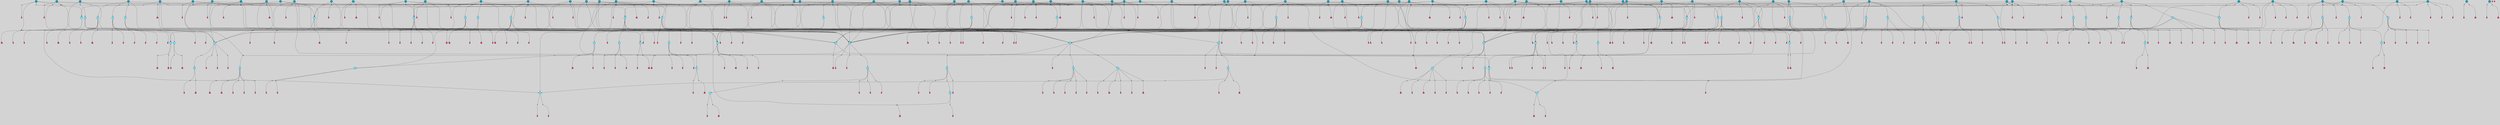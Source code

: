 // File exported with GEGELATI v1.3.1
// On the 2024-04-08 17:26:41
// With the File::TPGGraphDotExporter
digraph{
	graph[pad = "0.212, 0.055" bgcolor = lightgray]
	node[shape=circle style = filled label = ""]
		T7 [fillcolor="#66ddff"]
		T129 [fillcolor="#66ddff"]
		T327 [fillcolor="#66ddff"]
		T328 [fillcolor="#66ddff"]
		T329 [fillcolor="#66ddff"]
		T330 [fillcolor="#66ddff"]
		T331 [fillcolor="#66ddff"]
		T332 [fillcolor="#66ddff"]
		T334 [fillcolor="#66ddff"]
		T335 [fillcolor="#66ddff"]
		T336 [fillcolor="#66ddff"]
		T337 [fillcolor="#66ddff"]
		T338 [fillcolor="#66ddff"]
		T581 [fillcolor="#66ddff"]
		T582 [fillcolor="#66ddff"]
		T48 [fillcolor="#66ddff"]
		T584 [fillcolor="#66ddff"]
		T585 [fillcolor="#66ddff"]
		T586 [fillcolor="#66ddff"]
		T587 [fillcolor="#66ddff"]
		T588 [fillcolor="#66ddff"]
		T640 [fillcolor="#66ddff"]
		T641 [fillcolor="#66ddff"]
		T642 [fillcolor="#66ddff"]
		T643 [fillcolor="#66ddff"]
		T684 [fillcolor="#1199bb"]
		T711 [fillcolor="#66ddff"]
		T712 [fillcolor="#66ddff"]
		T718 [fillcolor="#1199bb"]
		T758 [fillcolor="#1199bb"]
		T764 [fillcolor="#66ddff"]
		T766 [fillcolor="#66ddff"]
		T767 [fillcolor="#66ddff"]
		T773 [fillcolor="#1199bb"]
		T813 [fillcolor="#1199bb"]
		T814 [fillcolor="#66ddff"]
		T815 [fillcolor="#66ddff"]
		T816 [fillcolor="#66ddff"]
		T817 [fillcolor="#66ddff"]
		T818 [fillcolor="#66ddff"]
		T819 [fillcolor="#1199bb"]
		T820 [fillcolor="#66ddff"]
		T821 [fillcolor="#66ddff"]
		T822 [fillcolor="#66ddff"]
		T823 [fillcolor="#66ddff"]
		T824 [fillcolor="#66ddff"]
		T868 [fillcolor="#1199bb"]
		T874 [fillcolor="#66ddff"]
		T889 [fillcolor="#66ddff"]
		T891 [fillcolor="#66ddff"]
		T892 [fillcolor="#66ddff"]
		T893 [fillcolor="#66ddff"]
		T894 [fillcolor="#66ddff"]
		T896 [fillcolor="#66ddff"]
		T897 [fillcolor="#66ddff"]
		T898 [fillcolor="#66ddff"]
		T899 [fillcolor="#66ddff"]
		T900 [fillcolor="#66ddff"]
		T910 [fillcolor="#66ddff"]
		T912 [fillcolor="#66ddff"]
		T931 [fillcolor="#1199bb"]
		T957 [fillcolor="#66ddff"]
		T958 [fillcolor="#66ddff"]
		T959 [fillcolor="#66ddff"]
		T966 [fillcolor="#1199bb"]
		T1045 [fillcolor="#66ddff"]
		T1047 [fillcolor="#66ddff"]
		T1049 [fillcolor="#66ddff"]
		T1050 [fillcolor="#66ddff"]
		T1051 [fillcolor="#66ddff"]
		T691 [fillcolor="#66ddff"]
		T1052 [fillcolor="#66ddff"]
		T1064 [fillcolor="#1199bb"]
		T1114 [fillcolor="#1199bb"]
		T1027 [fillcolor="#1199bb"]
		T1117 [fillcolor="#1199bb"]
		T1118 [fillcolor="#66ddff"]
		T1119 [fillcolor="#1199bb"]
		T1120 [fillcolor="#1199bb"]
		T1121 [fillcolor="#1199bb"]
		T1122 [fillcolor="#1199bb"]
		T1124 [fillcolor="#1199bb"]
		T1125 [fillcolor="#1199bb"]
		T1126 [fillcolor="#1199bb"]
		T1127 [fillcolor="#1199bb"]
		T1147 [fillcolor="#66ddff"]
		T1148 [fillcolor="#66ddff"]
		T1149 [fillcolor="#66ddff"]
		T1150 [fillcolor="#66ddff"]
		T1151 [fillcolor="#66ddff"]
		T1153 [fillcolor="#66ddff"]
		T1154 [fillcolor="#66ddff"]
		T1155 [fillcolor="#66ddff"]
		T1156 [fillcolor="#66ddff"]
		T1158 [fillcolor="#1199bb"]
		T1159 [fillcolor="#1199bb"]
		T1160 [fillcolor="#1199bb"]
		T1161 [fillcolor="#1199bb"]
		T1162 [fillcolor="#1199bb"]
		T1163 [fillcolor="#1199bb"]
		T1164 [fillcolor="#1199bb"]
		T1165 [fillcolor="#1199bb"]
		T1166 [fillcolor="#1199bb"]
		T1167 [fillcolor="#1199bb"]
		T1168 [fillcolor="#1199bb"]
		T1169 [fillcolor="#66ddff"]
		T1170 [fillcolor="#1199bb"]
		T1171 [fillcolor="#1199bb"]
		T1172 [fillcolor="#1199bb"]
		T1173 [fillcolor="#1199bb"]
		T1174 [fillcolor="#1199bb"]
		T1175 [fillcolor="#1199bb"]
		T1176 [fillcolor="#1199bb"]
		T1177 [fillcolor="#1199bb"]
		T1178 [fillcolor="#1199bb"]
		T1179 [fillcolor="#1199bb"]
		T1180 [fillcolor="#1199bb"]
		T1181 [fillcolor="#1199bb"]
		T1182 [fillcolor="#1199bb"]
		T1183 [fillcolor="#1199bb"]
		T1184 [fillcolor="#1199bb"]
		T1185 [fillcolor="#1199bb"]
		T1186 [fillcolor="#1199bb"]
		T1187 [fillcolor="#1199bb"]
		T1188 [fillcolor="#1199bb"]
		T1189 [fillcolor="#1199bb"]
		T1190 [fillcolor="#1199bb"]
		T1191 [fillcolor="#1199bb"]
		T1192 [fillcolor="#1199bb"]
		T1193 [fillcolor="#1199bb"]
		T1194 [fillcolor="#1199bb"]
		T1195 [fillcolor="#1199bb"]
		T1196 [fillcolor="#1199bb"]
		T1197 [fillcolor="#1199bb"]
		T1198 [fillcolor="#1199bb"]
		T1199 [fillcolor="#1199bb"]
		T1200 [fillcolor="#1199bb"]
		T1201 [fillcolor="#1199bb"]
		T1202 [fillcolor="#1199bb"]
		T1203 [fillcolor="#1199bb"]
		T1204 [fillcolor="#1199bb"]
		T1205 [fillcolor="#1199bb"]
		T1206 [fillcolor="#1199bb"]
		T1207 [fillcolor="#1199bb"]
		T1208 [fillcolor="#1199bb"]
		T1209 [fillcolor="#1199bb"]
		T1210 [fillcolor="#1199bb"]
		T1211 [fillcolor="#1199bb"]
		T1212 [fillcolor="#1199bb"]
		T1213 [fillcolor="#1199bb"]
		T1214 [fillcolor="#1199bb"]
		T1215 [fillcolor="#1199bb"]
		T1216 [fillcolor="#1199bb"]
		T1217 [fillcolor="#1199bb"]
		P23955 [fillcolor="#cccccc" shape=point] //-3|
		I23955 [shape=box style=invis label="1|6&2|7#0|7&#92;n10|2&0|7#1|3&#92;n9|6&2|7#2|2&#92;n5|3&0|7#0|7&#92;n1|6&2|3#0|0&#92;n2|3&2|3#2|2&#92;n5|1&2|6#0|6&#92;n"]
		P23955 -> I23955[style=invis]
		A16806 [fillcolor="#ff3366" shape=box margin=0.03 width=0 height=0 label="7"]
		T7 -> P23955 -> A16806
		P23956 [fillcolor="#cccccc" shape=point] //5|
		I23956 [shape=box style=invis label="0|5&2|3#0|1&#92;n0|6&2|1#2|4&#92;n6|2&2|6#0|7&#92;n7|4&0|3#0|1&#92;n5|4&0|7#1|6&#92;n9|1&0|5#2|2&#92;n6|3&2|3#1|7&#92;n11|7&2|4#1|6&#92;n2|5&0|1#0|0&#92;n4|7&0|0#0|2&#92;n6|2&0|6#0|0&#92;n2|1&2|6#2|4&#92;n10|0&2|0#1|0&#92;n6|6&2|4#0|6&#92;n"]
		P23956 -> I23956[style=invis]
		A16807 [fillcolor="#ff3366" shape=box margin=0.03 width=0 height=0 label="8"]
		T7 -> P23956 -> A16807
		P23957 [fillcolor="#cccccc" shape=point] //8|
		I23957 [shape=box style=invis label="9|0&0|1#2|0&#92;n10|1&2|5#1|4&#92;n8|2&2|6#0|4&#92;n2|4&2|5#2|3&#92;n4|2&2|2#0|2&#92;n7|5&0|2#0|0&#92;n8|2&2|1#1|3&#92;n8|7&0|7#2|1&#92;n1|1&0|0#0|7&#92;n5|6&2|5#1|0&#92;n6|6&2|5#0|0&#92;n11|4&0|3#2|6&#92;n4|2&2|4#0|7&#92;n5|6&0|1#2|0&#92;n11|3&0|2#0|7&#92;n"]
		P23957 -> I23957[style=invis]
		A16808 [fillcolor="#ff3366" shape=box margin=0.03 width=0 height=0 label="6"]
		T129 -> P23957 -> A16808
		P23958 [fillcolor="#cccccc" shape=point] //5|
		I23958 [shape=box style=invis label="3|0&2|0#0|1&#92;n3|0&0|7#0|1&#92;n5|3&0|2#2|6&#92;n4|4&2|4#2|6&#92;n11|2&0|7#1|6&#92;n2|7&2|2#2|5&#92;n9|3&2|6#2|7&#92;n7|7&0|0#0|4&#92;n6|1&2|4#2|3&#92;n5|4&2|0#1|6&#92;n1|3&0|7#0|4&#92;n"]
		P23958 -> I23958[style=invis]
		A16809 [fillcolor="#ff3366" shape=box margin=0.03 width=0 height=0 label="7"]
		T129 -> P23958 -> A16809
		P23959 [fillcolor="#cccccc" shape=point] //10|
		I23959 [shape=box style=invis label="4|5&2|7#2|1&#92;n1|7&2|3#0|6&#92;n3|5&2|2#0|3&#92;n10|3&0|7#1|4&#92;n7|1&0|4#2|6&#92;n10|2&0|3#1|7&#92;n9|5&2|0#0|4&#92;n4|0&0|3#2|7&#92;n11|4&2|6#1|2&#92;n5|4&2|7#0|2&#92;n2|6&2|4#0|0&#92;n6|5&0|7#2|1&#92;n5|3&2|3#1|6&#92;n10|7&2|0#1|2&#92;n"]
		P23959 -> I23959[style=invis]
		A16810 [fillcolor="#ff3366" shape=box margin=0.03 width=0 height=0 label="5"]
		T129 -> P23959 -> A16810
		P23960 [fillcolor="#cccccc" shape=point] //5|
		I23960 [shape=box style=invis label="9|4&2|3#1|3&#92;n0|4&2|4#0|5&#92;n6|1&2|6#2|5&#92;n4|0&0|5#2|0&#92;n"]
		P23960 -> I23960[style=invis]
		A16811 [fillcolor="#ff3366" shape=box margin=0.03 width=0 height=0 label="7"]
		T129 -> P23960 -> A16811
		P23961 [fillcolor="#cccccc" shape=point] //6|
		I23961 [shape=box style=invis label="9|4&2|7#0|6&#92;n8|4&0|1#1|0&#92;n1|3&0|0#2|1&#92;n2|4&0|6#2|2&#92;n5|1&2|5#0|7&#92;n3|0&0|3#2|6&#92;n2|2&2|6#0|2&#92;n8|4&0|4#2|2&#92;n5|1&2|4#0|3&#92;n9|4&0|6#0|6&#92;n5|0&2|2#1|5&#92;n11|7&0|0#1|1&#92;n0|4&0|3#0|3&#92;n7|7&2|4#2|5&#92;n1|5&0|1#2|1&#92;n"]
		P23961 -> I23961[style=invis]
		A16812 [fillcolor="#ff3366" shape=box margin=0.03 width=0 height=0 label="1"]
		T129 -> P23961 -> A16812
		P23962 [fillcolor="#cccccc" shape=point] //-4|
		I23962 [shape=box style=invis label="4|1&0|4#2|6&#92;n1|2&2|2#2|0&#92;n1|2&2|0#0|6&#92;n8|4&2|3#2|5&#92;n5|5&2|1#1|0&#92;n"]
		P23962 -> I23962[style=invis]
		A16813 [fillcolor="#ff3366" shape=box margin=0.03 width=0 height=0 label="12"]
		T330 -> P23962 -> A16813
		P23963 [fillcolor="#cccccc" shape=point] //6|
		I23963 [shape=box style=invis label="3|0&2|7#2|2&#92;n3|2&0|4#2|5&#92;n5|1&0|2#1|0&#92;n8|7&0|1#2|0&#92;n8|5&0|3#0|6&#92;n0|2&0|2#2|3&#92;n1|5&2|5#0|5&#92;n5|6&0|6#0|7&#92;n6|7&0|0#2|6&#92;n1|2&2|3#0|0&#92;n7|7&2|3#0|4&#92;n0|7&2|7#0|6&#92;n1|0&2|2#2|7&#92;n4|4&0|1#0|0&#92;n"]
		P23963 -> I23963[style=invis]
		A16814 [fillcolor="#ff3366" shape=box margin=0.03 width=0 height=0 label="11"]
		T330 -> P23963 -> A16814
		P23964 [fillcolor="#cccccc" shape=point] //-3|
		I23964 [shape=box style=invis label="8|1&2|3#0|5&#92;n0|6&0|5#0|5&#92;n3|7&2|1#0|6&#92;n3|5&0|1#0|0&#92;n9|5&2|0#0|4&#92;n3|5&0|2#0|3&#92;n10|6&2|4#1|0&#92;n9|4&2|7#2|6&#92;n1|7&2|5#2|2&#92;n"]
		P23964 -> I23964[style=invis]
		A16815 [fillcolor="#ff3366" shape=box margin=0.03 width=0 height=0 label="5"]
		T332 -> P23964 -> A16815
		P23965 [fillcolor="#cccccc" shape=point] //-2|
		I23965 [shape=box style=invis label="11|7&2|0#1|7&#92;n4|3&0|1#2|5&#92;n0|4&2|4#2|7&#92;n1|6&0|0#0|4&#92;n4|0&0|0#0|5&#92;n0|6&2|3#2|0&#92;n9|6&2|5#1|3&#92;n0|7&2|1#2|5&#92;n4|4&0|5#0|1&#92;n10|4&0|0#1|0&#92;n"]
		P23965 -> I23965[style=invis]
		A16816 [fillcolor="#ff3366" shape=box margin=0.03 width=0 height=0 label="12"]
		T328 -> P23965 -> A16816
		P23966 [fillcolor="#cccccc" shape=point] //-3|
		I23966 [shape=box style=invis label="1|6&2|7#0|7&#92;n10|2&0|7#1|3&#92;n9|6&2|7#2|2&#92;n5|3&0|7#0|7&#92;n1|6&2|3#0|0&#92;n2|3&2|3#2|2&#92;n5|1&2|6#0|6&#92;n"]
		P23966 -> I23966[style=invis]
		A16817 [fillcolor="#ff3366" shape=box margin=0.03 width=0 height=0 label="7"]
		T331 -> P23966 -> A16817
		P23967 [fillcolor="#cccccc" shape=point] //-3|
		I23967 [shape=box style=invis label="7|2&2|4#0|2&#92;n4|1&2|6#0|1&#92;n11|6&0|4#0|1&#92;n7|1&0|0#2|6&#92;n6|2&0|1#0|7&#92;n10|3&2|7#1|4&#92;n3|5&2|3#0|1&#92;n4|4&2|5#0|2&#92;n4|6&0|4#2|7&#92;n2|5&0|5#0|2&#92;n10|0&2|3#1|4&#92;n0|1&2|7#0|6&#92;n7|6&0|3#2|6&#92;n1|3&0|6#2|0&#92;n5|3&0|6#0|6&#92;n1|4&2|5#2|3&#92;n1|6&2|0#0|5&#92;n9|2&0|3#2|7&#92;n7|1&2|2#2|5&#92;n"]
		P23967 -> I23967[style=invis]
		T328 -> P23967 -> T329
		P23968 [fillcolor="#cccccc" shape=point] //-3|
		I23968 [shape=box style=invis label="3|7&0|0#0|2&#92;n11|5&0|1#1|1&#92;n4|1&0|6#2|6&#92;n4|0&0|1#0|5&#92;n"]
		P23968 -> I23968[style=invis]
		T329 -> P23968 -> T327
		P23969 [fillcolor="#cccccc" shape=point] //1|
		I23969 [shape=box style=invis label="5|1&0|6#2|7&#92;n2|4&0|4#2|2&#92;n0|6&0|5#0|4&#92;n10|6&2|5#1|6&#92;n9|3&0|1#1|7&#92;n10|3&2|2#1|0&#92;n5|0&0|0#2|1&#92;n11|3&2|3#1|5&#92;n10|3&0|1#1|0&#92;n2|4&0|1#0|1&#92;n0|2&0|3#2|4&#92;n9|2&2|1#2|5&#92;n11|7&2|6#2|6&#92;n"]
		P23969 -> I23969[style=invis]
		T327 -> P23969 -> T331
		P23970 [fillcolor="#cccccc" shape=point] //5|
		I23970 [shape=box style=invis label="10|4&2|6#1|2&#92;n8|4&0|1#1|0&#92;n0|4&2|6#0|0&#92;n8|4&2|5#2|1&#92;n7|5&2|5#1|0&#92;n3|6&0|6#2|2&#92;n1|7&0|7#0|5&#92;n2|0&0|7#2|4&#92;n9|4&2|6#2|7&#92;n2|6&2|2#0|0&#92;n11|7&2|7#0|7&#92;n5|5&0|0#0|1&#92;n10|1&0|0#1|0&#92;n7|3&0|1#2|5&#92;n9|2&2|7#1|5&#92;n9|0&2|5#1|2&#92;n1|6&2|4#2|2&#92;n3|3&2|2#0|7&#92;n1|6&2|0#0|0&#92;n6|4&2|6#1|0&#92;n"]
		P23970 -> I23970[style=invis]
		A16818 [fillcolor="#ff3366" shape=box margin=0.03 width=0 height=0 label="1"]
		T329 -> P23970 -> A16818
		P23971 [fillcolor="#cccccc" shape=point] //5|
		I23971 [shape=box style=invis label="0|5&2|3#0|1&#92;n0|6&2|1#2|4&#92;n6|2&2|6#0|7&#92;n7|4&0|3#0|1&#92;n5|4&0|7#1|6&#92;n9|1&0|5#2|2&#92;n6|3&2|3#1|7&#92;n11|7&2|4#1|6&#92;n2|5&0|1#0|0&#92;n4|7&0|0#0|2&#92;n6|2&0|6#0|0&#92;n2|1&2|6#2|4&#92;n10|0&2|0#1|0&#92;n6|6&2|4#0|6&#92;n"]
		P23971 -> I23971[style=invis]
		A16819 [fillcolor="#ff3366" shape=box margin=0.03 width=0 height=0 label="8"]
		T331 -> P23971 -> A16819
		P23972 [fillcolor="#cccccc" shape=point] //-2|
		I23972 [shape=box style=invis label="4|1&0|4#0|3&#92;n4|2&0|5#2|0&#92;n5|5&2|6#0|5&#92;n1|4&0|1#0|2&#92;n6|3&2|7#1|5&#92;n0|4&2|0#0|3&#92;n8|5&2|5#1|2&#92;n10|7&2|7#1|1&#92;n3|4&0|0#2|1&#92;n3|6&2|5#2|5&#92;n8|3&0|1#0|7&#92;n10|0&2|7#1|3&#92;n4|1&2|4#0|1&#92;n9|3&2|0#0|4&#92;n3|6&2|0#0|4&#92;n1|2&0|6#2|1&#92;n4|0&2|1#2|2&#92;n"]
		P23972 -> I23972[style=invis]
		A16820 [fillcolor="#ff3366" shape=box margin=0.03 width=0 height=0 label="14"]
		T327 -> P23972 -> A16820
		P23973 [fillcolor="#cccccc" shape=point] //5|
		I23973 [shape=box style=invis label="8|1&2|6#0|6&#92;n3|0&0|7#0|1&#92;n11|3&0|2#2|6&#92;n4|4&2|4#2|6&#92;n11|2&0|7#1|6&#92;n2|7&2|2#2|5&#92;n7|7&0|0#0|4&#92;n6|1&2|4#2|3&#92;n5|4&2|0#1|6&#92;n3|0&2|0#0|1&#92;n1|3&0|7#0|4&#92;n"]
		P23973 -> I23973[style=invis]
		A16821 [fillcolor="#ff3366" shape=box margin=0.03 width=0 height=0 label="7"]
		T329 -> P23973 -> A16821
		P23974 [fillcolor="#cccccc" shape=point] //5|
		I23974 [shape=box style=invis label="3|0&2|0#0|1&#92;n3|0&0|7#0|1&#92;n5|3&0|2#2|6&#92;n4|4&2|4#2|6&#92;n11|2&0|7#1|6&#92;n2|7&2|2#2|5&#92;n9|3&2|6#2|7&#92;n7|7&0|0#0|4&#92;n6|1&2|4#2|3&#92;n5|4&2|0#1|6&#92;n1|3&0|7#0|4&#92;n"]
		P23974 -> I23974[style=invis]
		A16822 [fillcolor="#ff3366" shape=box margin=0.03 width=0 height=0 label="7"]
		T327 -> P23974 -> A16822
		P23975 [fillcolor="#cccccc" shape=point] //2|
		I23975 [shape=box style=invis label="4|1&0|4#2|6&#92;n5|5&2|1#1|0&#92;n1|0&2|0#0|6&#92;n8|4&2|3#2|5&#92;n"]
		P23975 -> I23975[style=invis]
		T328 -> P23975 -> T330
		P23976 [fillcolor="#cccccc" shape=point] //0|
		I23976 [shape=box style=invis label="2|5&0|1#0|6&#92;n6|1&2|2#2|7&#92;n8|0&0|3#1|4&#92;n4|3&2|5#2|4&#92;n8|1&2|4#0|0&#92;n6|6&0|1#2|6&#92;n11|7&2|4#2|5&#92;n6|2&2|4#0|2&#92;n8|5&2|4#2|4&#92;n2|1&2|1#2|2&#92;n2|7&2|5#2|6&#92;n9|7&0|5#0|4&#92;n1|2&0|5#2|6&#92;n4|2&2|3#2|7&#92;n3|3&2|1#0|2&#92;n"]
		P23976 -> I23976[style=invis]
		A16823 [fillcolor="#ff3366" shape=box margin=0.03 width=0 height=0 label="5"]
		T332 -> P23976 -> A16823
		P23977 [fillcolor="#cccccc" shape=point] //7|
		I23977 [shape=box style=invis label="7|0&2|1#2|0&#92;n9|7&2|1#1|7&#92;n8|2&0|1#1|0&#92;n6|6&0|2#1|1&#92;n2|2&0|5#0|0&#92;n5|7&0|0#2|1&#92;n5|1&2|5#1|5&#92;n4|7&2|4#2|3&#92;n10|5&2|2#1|5&#92;n1|3&2|2#2|0&#92;n10|2&2|6#1|5&#92;n"]
		P23977 -> I23977[style=invis]
		A16824 [fillcolor="#ff3366" shape=box margin=0.03 width=0 height=0 label="1"]
		T329 -> P23977 -> A16824
		P23978 [fillcolor="#cccccc" shape=point] //7|
		I23978 [shape=box style=invis label="6|1&2|6#2|7&#92;n7|0&2|4#2|3&#92;n3|3&0|7#0|6&#92;n5|4&0|2#2|4&#92;n8|5&2|6#2|7&#92;n0|0&2|3#0|3&#92;n5|4&2|4#2|6&#92;n"]
		P23978 -> I23978[style=invis]
		T329 -> P23978 -> T332
		P23979 [fillcolor="#cccccc" shape=point] //7|
		I23979 [shape=box style=invis label="0|2&2|4#2|6&#92;n5|3&0|6#0|1&#92;n4|7&2|6#0|5&#92;n7|6&0|7#0|5&#92;n10|7&2|2#1|1&#92;n"]
		P23979 -> I23979[style=invis]
		A16825 [fillcolor="#ff3366" shape=box margin=0.03 width=0 height=0 label="4"]
		T332 -> P23979 -> A16825
		P23980 [fillcolor="#cccccc" shape=point] //-4|
		I23980 [shape=box style=invis label="4|1&0|4#2|6&#92;n1|2&2|2#2|0&#92;n1|2&2|0#0|6&#92;n8|4&2|3#2|5&#92;n5|5&2|1#1|0&#92;n"]
		P23980 -> I23980[style=invis]
		A16826 [fillcolor="#ff3366" shape=box margin=0.03 width=0 height=0 label="12"]
		T338 -> P23980 -> A16826
		P23981 [fillcolor="#cccccc" shape=point] //6|
		I23981 [shape=box style=invis label="3|0&2|7#2|2&#92;n3|2&0|4#2|5&#92;n5|1&0|2#1|0&#92;n8|7&0|1#2|0&#92;n8|5&0|3#0|6&#92;n0|2&0|2#2|3&#92;n1|5&2|5#0|5&#92;n5|6&0|6#0|7&#92;n6|7&0|0#2|6&#92;n1|2&2|3#0|0&#92;n7|7&2|3#0|4&#92;n0|7&2|7#0|6&#92;n1|0&2|2#2|7&#92;n4|4&0|1#0|0&#92;n"]
		P23981 -> I23981[style=invis]
		A16827 [fillcolor="#ff3366" shape=box margin=0.03 width=0 height=0 label="11"]
		T338 -> P23981 -> A16827
		P23982 [fillcolor="#cccccc" shape=point] //-3|
		I23982 [shape=box style=invis label="8|1&2|3#0|5&#92;n0|6&0|5#0|5&#92;n3|7&2|1#0|6&#92;n3|5&0|1#0|0&#92;n9|5&2|0#0|4&#92;n3|5&0|2#0|3&#92;n10|6&2|4#1|0&#92;n9|4&2|7#2|6&#92;n1|7&2|5#2|2&#92;n"]
		P23982 -> I23982[style=invis]
		A16828 [fillcolor="#ff3366" shape=box margin=0.03 width=0 height=0 label="5"]
		T337 -> P23982 -> A16828
		P23983 [fillcolor="#cccccc" shape=point] //7|
		I23983 [shape=box style=invis label="7|0&2|1#2|0&#92;n9|7&2|1#1|7&#92;n8|2&0|1#1|0&#92;n6|6&0|2#1|1&#92;n2|2&0|5#0|0&#92;n5|7&0|0#2|1&#92;n5|1&2|5#1|5&#92;n4|7&2|4#2|3&#92;n10|5&2|2#1|5&#92;n1|3&2|2#2|0&#92;n10|2&2|6#1|5&#92;n"]
		P23983 -> I23983[style=invis]
		A16829 [fillcolor="#ff3366" shape=box margin=0.03 width=0 height=0 label="1"]
		T335 -> P23983 -> A16829
		P23984 [fillcolor="#cccccc" shape=point] //7|
		I23984 [shape=box style=invis label="6|1&2|6#2|7&#92;n7|0&2|4#2|3&#92;n3|3&0|7#0|6&#92;n5|4&0|2#2|4&#92;n8|5&2|6#2|7&#92;n0|0&2|3#0|3&#92;n5|4&2|4#2|6&#92;n"]
		P23984 -> I23984[style=invis]
		T335 -> P23984 -> T337
		P23985 [fillcolor="#cccccc" shape=point] //0|
		I23985 [shape=box style=invis label="2|5&0|1#0|6&#92;n6|1&2|2#2|7&#92;n8|0&0|3#1|4&#92;n4|3&2|5#2|4&#92;n8|1&2|4#0|0&#92;n6|6&0|1#2|6&#92;n11|7&2|4#2|5&#92;n6|2&2|4#0|2&#92;n8|5&2|4#2|4&#92;n2|1&2|1#2|2&#92;n2|7&2|5#2|6&#92;n9|7&0|5#0|4&#92;n1|2&0|5#2|6&#92;n4|2&2|3#2|7&#92;n3|3&2|1#0|2&#92;n"]
		P23985 -> I23985[style=invis]
		A16830 [fillcolor="#ff3366" shape=box margin=0.03 width=0 height=0 label="5"]
		T337 -> P23985 -> A16830
		P23986 [fillcolor="#cccccc" shape=point] //-3|
		I23986 [shape=box style=invis label="3|7&0|0#0|2&#92;n11|5&0|1#1|1&#92;n4|1&0|6#2|6&#92;n4|0&0|1#0|5&#92;n"]
		P23986 -> I23986[style=invis]
		T335 -> P23986 -> T334
		P23987 [fillcolor="#cccccc" shape=point] //-3|
		I23987 [shape=box style=invis label="1|6&2|7#0|7&#92;n10|2&0|7#1|3&#92;n9|6&2|7#2|2&#92;n5|3&0|7#0|7&#92;n1|6&2|3#0|0&#92;n2|3&2|3#2|2&#92;n5|1&2|6#0|6&#92;n"]
		P23987 -> I23987[style=invis]
		A16831 [fillcolor="#ff3366" shape=box margin=0.03 width=0 height=0 label="7"]
		T336 -> P23987 -> A16831
		P23988 [fillcolor="#cccccc" shape=point] //1|
		I23988 [shape=box style=invis label="5|1&0|6#2|7&#92;n2|4&0|4#2|2&#92;n0|6&0|5#0|4&#92;n10|6&2|5#1|6&#92;n9|3&0|1#1|7&#92;n10|3&2|2#1|0&#92;n5|0&0|0#2|1&#92;n11|3&2|3#1|5&#92;n10|3&0|1#1|0&#92;n2|4&0|1#0|1&#92;n0|2&0|3#2|4&#92;n9|2&2|1#2|5&#92;n11|7&2|6#2|6&#92;n"]
		P23988 -> I23988[style=invis]
		T334 -> P23988 -> T336
		P23989 [fillcolor="#cccccc" shape=point] //5|
		I23989 [shape=box style=invis label="8|1&2|6#0|6&#92;n3|0&0|7#0|1&#92;n11|3&0|2#2|6&#92;n4|4&2|4#2|6&#92;n11|2&0|7#1|6&#92;n2|7&2|2#2|5&#92;n7|7&0|0#0|4&#92;n6|1&2|4#2|3&#92;n5|4&2|0#1|6&#92;n3|0&2|0#0|1&#92;n1|3&0|7#0|4&#92;n"]
		P23989 -> I23989[style=invis]
		A16832 [fillcolor="#ff3366" shape=box margin=0.03 width=0 height=0 label="7"]
		T335 -> P23989 -> A16832
		P23990 [fillcolor="#cccccc" shape=point] //5|
		I23990 [shape=box style=invis label="0|5&2|3#0|1&#92;n0|6&2|1#2|4&#92;n6|2&2|6#0|7&#92;n7|4&0|3#0|1&#92;n5|4&0|7#1|6&#92;n9|1&0|5#2|2&#92;n6|3&2|3#1|7&#92;n11|7&2|4#1|6&#92;n2|5&0|1#0|0&#92;n4|7&0|0#0|2&#92;n6|2&0|6#0|0&#92;n2|1&2|6#2|4&#92;n10|0&2|0#1|0&#92;n6|6&2|4#0|6&#92;n"]
		P23990 -> I23990[style=invis]
		A16833 [fillcolor="#ff3366" shape=box margin=0.03 width=0 height=0 label="8"]
		T336 -> P23990 -> A16833
		P23991 [fillcolor="#cccccc" shape=point] //5|
		I23991 [shape=box style=invis label="3|0&2|0#0|1&#92;n3|0&0|7#0|1&#92;n5|3&0|2#2|6&#92;n4|4&2|4#2|6&#92;n11|2&0|7#1|6&#92;n2|7&2|2#2|5&#92;n9|3&2|6#2|7&#92;n7|7&0|0#0|4&#92;n6|1&2|4#2|3&#92;n5|4&2|0#1|6&#92;n1|3&0|7#0|4&#92;n"]
		P23991 -> I23991[style=invis]
		A16834 [fillcolor="#ff3366" shape=box margin=0.03 width=0 height=0 label="7"]
		T334 -> P23991 -> A16834
		P23992 [fillcolor="#cccccc" shape=point] //-2|
		I23992 [shape=box style=invis label="4|1&0|4#0|3&#92;n4|2&0|5#2|0&#92;n5|5&2|6#0|5&#92;n1|4&0|1#0|2&#92;n6|3&2|7#1|5&#92;n0|4&2|0#0|3&#92;n8|5&2|5#1|2&#92;n10|7&2|7#1|1&#92;n3|4&0|0#2|1&#92;n3|6&2|5#2|5&#92;n8|3&0|1#0|7&#92;n10|0&2|7#1|3&#92;n4|1&2|4#0|1&#92;n9|3&2|0#0|4&#92;n3|6&2|0#0|4&#92;n1|2&0|6#2|1&#92;n4|0&2|1#2|2&#92;n"]
		P23992 -> I23992[style=invis]
		A16835 [fillcolor="#ff3366" shape=box margin=0.03 width=0 height=0 label="14"]
		T334 -> P23992 -> A16835
		P23993 [fillcolor="#cccccc" shape=point] //5|
		I23993 [shape=box style=invis label="10|4&2|6#1|2&#92;n8|4&0|1#1|0&#92;n0|4&2|6#0|0&#92;n8|4&2|5#2|1&#92;n7|5&2|5#1|0&#92;n3|6&0|6#2|2&#92;n1|7&0|7#0|5&#92;n2|0&0|7#2|4&#92;n9|4&2|6#2|7&#92;n2|6&2|2#0|0&#92;n11|7&2|7#0|7&#92;n5|5&0|0#0|1&#92;n10|1&0|0#1|0&#92;n7|3&0|1#2|5&#92;n9|2&2|7#1|5&#92;n9|0&2|5#1|2&#92;n1|6&2|4#2|2&#92;n3|3&2|2#0|7&#92;n1|6&2|0#0|0&#92;n6|4&2|6#1|0&#92;n"]
		P23993 -> I23993[style=invis]
		A16836 [fillcolor="#ff3366" shape=box margin=0.03 width=0 height=0 label="1"]
		T335 -> P23993 -> A16836
		P23994 [fillcolor="#cccccc" shape=point] //7|
		I23994 [shape=box style=invis label="0|2&2|4#2|6&#92;n5|3&0|6#0|1&#92;n4|7&2|6#0|5&#92;n7|6&0|7#0|5&#92;n10|7&2|2#1|1&#92;n"]
		P23994 -> I23994[style=invis]
		A16837 [fillcolor="#ff3366" shape=box margin=0.03 width=0 height=0 label="4"]
		T337 -> P23994 -> A16837
		P23995 [fillcolor="#cccccc" shape=point] //0|
		I23995 [shape=box style=invis label="2|5&0|1#0|6&#92;n6|1&2|2#2|7&#92;n8|0&0|3#1|4&#92;n4|3&2|5#2|4&#92;n8|1&2|4#0|0&#92;n6|6&0|1#2|6&#92;n11|7&2|4#2|5&#92;n6|2&2|4#0|2&#92;n8|5&2|4#2|4&#92;n2|1&2|1#2|2&#92;n2|7&2|5#2|6&#92;n9|7&0|5#0|4&#92;n1|2&0|5#2|6&#92;n4|2&2|3#2|7&#92;n3|3&2|1#0|2&#92;n"]
		P23995 -> I23995[style=invis]
		A16838 [fillcolor="#ff3366" shape=box margin=0.03 width=0 height=0 label="5"]
		T48 -> P23995 -> A16838
		P23996 [fillcolor="#cccccc" shape=point] //-1|
		I23996 [shape=box style=invis label="6|4&0|4#2|4&#92;n4|5&2|5#2|4&#92;n9|7&2|5#0|3&#92;n3|7&2|6#0|6&#92;n8|7&0|6#0|4&#92;n2|1&2|0#0|1&#92;n8|6&0|0#2|5&#92;n2|1&0|2#0|3&#92;n6|1&0|7#2|6&#92;n6|3&0|1#1|6&#92;n5|4&2|7#0|4&#92;n0|7&0|4#2|0&#92;n11|0&2|0#2|5&#92;n3|7&2|0#2|7&#92;n8|3&2|7#1|4&#92;n5|7&0|6#0|4&#92;n0|0&2|3#2|3&#92;n5|4&2|1#0|3&#92;n0|4&0|3#2|5&#92;n"]
		P23996 -> I23996[style=invis]
		A16839 [fillcolor="#ff3366" shape=box margin=0.03 width=0 height=0 label="10"]
		T48 -> P23996 -> A16839
		P23997 [fillcolor="#cccccc" shape=point] //-6|
		I23997 [shape=box style=invis label="11|1&0|7#2|0&#92;n10|4&0|1#1|0&#92;n4|3&2|4#2|1&#92;n0|5&2|0#0|0&#92;n6|1&0|0#0|3&#92;n8|2&2|0#0|4&#92;n11|4&2|0#1|6&#92;n7|0&2|6#2|3&#92;n5|3&2|6#2|0&#92;n2|0&2|0#0|4&#92;n"]
		P23997 -> I23997[style=invis]
		A16840 [fillcolor="#ff3366" shape=box margin=0.03 width=0 height=0 label="9"]
		T581 -> P23997 -> A16840
		P23998 [fillcolor="#cccccc" shape=point] //-7|
		I23998 [shape=box style=invis label="6|1&0|2#0|3&#92;n1|2&0|1#2|0&#92;n10|3&2|2#1|1&#92;n0|1&0|2#0|7&#92;n4|6&2|7#2|4&#92;n6|0&2|7#0|6&#92;n"]
		P23998 -> I23998[style=invis]
		A16841 [fillcolor="#ff3366" shape=box margin=0.03 width=0 height=0 label="7"]
		T48 -> P23998 -> A16841
		P23999 [fillcolor="#cccccc" shape=point] //-6|
		I23999 [shape=box style=invis label="11|7&0|1#0|6&#92;n3|5&0|1#0|3&#92;n1|5&0|5#0|6&#92;n1|7&2|5#2|2&#92;n0|0&0|2#2|2&#92;n4|4&0|1#0|5&#92;n6|4&2|2#0|2&#92;n0|6&2|5#0|5&#92;n0|3&2|2#2|6&#92;n"]
		P23999 -> I23999[style=invis]
		A16842 [fillcolor="#ff3366" shape=box margin=0.03 width=0 height=0 label="5"]
		T48 -> P23999 -> A16842
		P24000 [fillcolor="#cccccc" shape=point] //2|
		I24000 [shape=box style=invis label="3|0&2|0#0|1&#92;n11|2&0|7#1|6&#92;n8|7&2|4#0|5&#92;n5|3&0|2#2|6&#92;n4|4&2|4#2|6&#92;n3|0&0|7#0|1&#92;n2|7&2|2#2|5&#92;n9|3&2|6#2|7&#92;n7|7&0|0#0|4&#92;n6|1&2|4#1|3&#92;n5|4&2|0#1|6&#92;n1|3&0|7#0|4&#92;n"]
		P24000 -> I24000[style=invis]
		A16843 [fillcolor="#ff3366" shape=box margin=0.03 width=0 height=0 label="7"]
		T582 -> P24000 -> A16843
		P24001 [fillcolor="#cccccc" shape=point] //4|
		I24001 [shape=box style=invis label="4|3&0|6#0|3&#92;n5|7&2|3#2|2&#92;n5|6&0|7#1|2&#92;n1|4&2|6#0|3&#92;n8|4&2|1#2|5&#92;n9|5&2|4#1|4&#92;n2|4&0|5#0|7&#92;n10|0&0|6#1|3&#92;n3|0&0|6#0|2&#92;n2|7&2|7#2|6&#92;n5|2&0|5#1|5&#92;n10|4&2|5#1|7&#92;n4|0&0|4#2|4&#92;n11|1&0|4#2|6&#92;n10|6&2|0#1|4&#92;n9|7&0|3#1|4&#92;n4|5&2|7#0|6&#92;n11|5&2|6#2|3&#92;n0|3&0|5#0|1&#92;n"]
		P24001 -> I24001[style=invis]
		A16844 [fillcolor="#ff3366" shape=box margin=0.03 width=0 height=0 label="13"]
		T48 -> P24001 -> A16844
		P24002 [fillcolor="#cccccc" shape=point] //-5|
		I24002 [shape=box style=invis label="0|0&2|3#0|2&#92;n10|5&0|6#1|3&#92;n7|3&0|6#2|3&#92;n3|4&0|6#0|6&#92;n10|5&0|2#1|1&#92;n5|0&0|1#0|3&#92;n6|6&2|5#1|5&#92;n7|4&0|2#1|7&#92;n5|7&0|1#2|5&#92;n1|5&0|0#0|3&#92;n7|5&2|1#2|6&#92;n9|0&0|2#0|0&#92;n4|0&2|4#0|0&#92;n4|6&0|0#2|3&#92;n3|1&0|6#2|5&#92;n7|7&2|1#2|3&#92;n9|4&2|2#0|6&#92;n"]
		P24002 -> I24002[style=invis]
		T582 -> P24002 -> T581
		P24003 [fillcolor="#cccccc" shape=point] //2|
		I24003 [shape=box style=invis label="6|3&2|7#1|4&#92;n8|6&0|0#2|5&#92;n2|1&0|2#0|3&#92;n8|7&0|6#0|4&#92;n2|1&2|0#0|1&#92;n0|0&2|2#2|3&#92;n6|6&0|7#2|1&#92;n6|1&0|7#2|6&#92;n5|4&2|7#0|4&#92;n0|3&0|4#2|0&#92;n11|0&2|0#2|5&#92;n4|5&2|5#2|4&#92;n5|7&0|6#0|4&#92;n9|7&2|5#0|3&#92;n5|4&2|1#0|3&#92;n5|3&0|1#1|7&#92;n0|4&0|3#2|5&#92;n"]
		P24003 -> I24003[style=invis]
		A16845 [fillcolor="#ff3366" shape=box margin=0.03 width=0 height=0 label="10"]
		T581 -> P24003 -> A16845
		P24004 [fillcolor="#cccccc" shape=point] //7|
		I24004 [shape=box style=invis label="7|4&2|1#2|0&#92;n4|1&2|4#2|3&#92;n5|0&2|0#2|2&#92;n6|1&2|4#2|6&#92;n"]
		P24004 -> I24004[style=invis]
		A16846 [fillcolor="#ff3366" shape=box margin=0.03 width=0 height=0 label="9"]
		T582 -> P24004 -> A16846
		P24005 [fillcolor="#cccccc" shape=point] //-6|
		I24005 [shape=box style=invis label="11|1&0|7#2|0&#92;n10|4&0|1#1|0&#92;n4|3&2|4#2|1&#92;n0|5&2|0#0|0&#92;n6|1&0|0#0|3&#92;n8|2&2|0#0|4&#92;n11|4&2|0#1|6&#92;n7|0&2|6#2|3&#92;n5|3&2|6#2|0&#92;n2|0&2|0#0|4&#92;n"]
		P24005 -> I24005[style=invis]
		A16847 [fillcolor="#ff3366" shape=box margin=0.03 width=0 height=0 label="9"]
		T582 -> P24005 -> A16847
		P24006 [fillcolor="#cccccc" shape=point] //6|
		I24006 [shape=box style=invis label="9|4&2|7#0|6&#92;n8|4&0|1#1|0&#92;n1|3&0|0#2|1&#92;n2|4&0|6#2|2&#92;n5|1&2|5#0|7&#92;n3|0&0|3#2|6&#92;n2|2&2|6#0|2&#92;n8|4&0|4#2|2&#92;n5|1&2|4#0|3&#92;n9|4&0|6#0|6&#92;n5|0&2|2#1|5&#92;n11|7&0|0#1|1&#92;n0|4&0|3#0|3&#92;n7|7&2|4#2|5&#92;n1|5&0|1#2|1&#92;n"]
		P24006 -> I24006[style=invis]
		A16848 [fillcolor="#ff3366" shape=box margin=0.03 width=0 height=0 label="1"]
		T586 -> P24006 -> A16848
		P24007 [fillcolor="#cccccc" shape=point] //5|
		I24007 [shape=box style=invis label="9|4&2|3#1|3&#92;n0|4&2|4#0|5&#92;n6|1&2|6#2|5&#92;n4|0&0|5#2|0&#92;n"]
		P24007 -> I24007[style=invis]
		A16849 [fillcolor="#ff3366" shape=box margin=0.03 width=0 height=0 label="7"]
		T586 -> P24007 -> A16849
		P24008 [fillcolor="#cccccc" shape=point] //10|
		I24008 [shape=box style=invis label="4|5&2|7#2|1&#92;n1|7&2|3#0|6&#92;n3|5&2|2#0|3&#92;n10|3&0|7#1|4&#92;n7|1&0|4#2|6&#92;n10|2&0|3#1|7&#92;n9|5&2|0#0|4&#92;n4|0&0|3#2|7&#92;n11|4&2|6#1|2&#92;n5|4&2|7#0|2&#92;n2|6&2|4#0|0&#92;n6|5&0|7#2|1&#92;n5|3&2|3#1|6&#92;n10|7&2|0#1|2&#92;n"]
		P24008 -> I24008[style=invis]
		A16850 [fillcolor="#ff3366" shape=box margin=0.03 width=0 height=0 label="5"]
		T586 -> P24008 -> A16850
		P24009 [fillcolor="#cccccc" shape=point] //5|
		I24009 [shape=box style=invis label="3|0&2|0#0|1&#92;n3|0&0|7#0|1&#92;n5|3&0|2#2|6&#92;n4|4&2|4#2|6&#92;n11|2&0|7#1|6&#92;n2|7&2|2#2|5&#92;n9|3&2|6#2|7&#92;n7|7&0|0#0|4&#92;n6|1&2|4#2|3&#92;n5|4&2|0#1|6&#92;n1|3&0|7#0|4&#92;n"]
		P24009 -> I24009[style=invis]
		A16851 [fillcolor="#ff3366" shape=box margin=0.03 width=0 height=0 label="7"]
		T586 -> P24009 -> A16851
		P24010 [fillcolor="#cccccc" shape=point] //8|
		I24010 [shape=box style=invis label="9|0&0|1#2|0&#92;n10|1&2|5#1|4&#92;n8|2&2|6#0|4&#92;n2|4&2|5#2|3&#92;n4|2&2|2#0|2&#92;n7|5&0|2#0|0&#92;n8|2&2|1#1|3&#92;n8|7&0|7#2|1&#92;n1|1&0|0#0|7&#92;n5|6&2|5#1|0&#92;n6|6&2|5#0|0&#92;n11|4&0|3#2|6&#92;n4|2&2|4#0|7&#92;n5|6&0|1#2|0&#92;n11|3&0|2#0|7&#92;n"]
		P24010 -> I24010[style=invis]
		A16852 [fillcolor="#ff3366" shape=box margin=0.03 width=0 height=0 label="6"]
		T586 -> P24010 -> A16852
		P24011 [fillcolor="#cccccc" shape=point] //-6|
		I24011 [shape=box style=invis label="0|5&2|3#0|1&#92;n0|6&2|1#2|4&#92;n5|4&0|7#1|6&#92;n9|0&2|7#1|1&#92;n7|4&0|3#0|1&#92;n11|7&2|4#1|6&#92;n9|1&0|5#2|2&#92;n6|2&2|6#0|7&#92;n2|7&0|1#0|0&#92;n4|7&0|0#0|2&#92;n6|2&0|6#0|0&#92;n2|1&2|6#2|4&#92;n10|0&0|0#1|0&#92;n6|6&2|4#0|6&#92;n"]
		P24011 -> I24011[style=invis]
		T588 -> P24011 -> T586
		P24012 [fillcolor="#cccccc" shape=point] //0|
		I24012 [shape=box style=invis label="2|5&0|1#0|6&#92;n6|1&2|2#2|7&#92;n8|0&0|3#1|4&#92;n4|3&2|5#2|4&#92;n8|1&2|4#0|0&#92;n6|6&0|1#2|6&#92;n11|7&2|4#2|5&#92;n6|2&2|4#0|2&#92;n8|5&2|4#2|4&#92;n2|1&2|1#2|2&#92;n2|7&2|5#2|6&#92;n9|7&0|5#0|4&#92;n1|2&0|5#2|6&#92;n4|2&2|3#2|7&#92;n3|3&2|1#0|2&#92;n"]
		P24012 -> I24012[style=invis]
		A16853 [fillcolor="#ff3366" shape=box margin=0.03 width=0 height=0 label="5"]
		T587 -> P24012 -> A16853
		P24013 [fillcolor="#cccccc" shape=point] //-7|
		I24013 [shape=box style=invis label="6|1&0|2#0|3&#92;n1|2&0|1#2|0&#92;n10|3&2|2#1|1&#92;n0|1&0|2#0|7&#92;n4|6&2|7#2|4&#92;n6|0&2|7#0|6&#92;n"]
		P24013 -> I24013[style=invis]
		A16854 [fillcolor="#ff3366" shape=box margin=0.03 width=0 height=0 label="7"]
		T587 -> P24013 -> A16854
		P24014 [fillcolor="#cccccc" shape=point] //7|
		I24014 [shape=box style=invis label="7|4&2|1#2|0&#92;n4|1&2|4#2|3&#92;n5|0&2|0#2|2&#92;n6|1&2|4#2|6&#92;n"]
		P24014 -> I24014[style=invis]
		A16855 [fillcolor="#ff3366" shape=box margin=0.03 width=0 height=0 label="9"]
		T585 -> P24014 -> A16855
		P24015 [fillcolor="#cccccc" shape=point] //-1|
		I24015 [shape=box style=invis label="6|4&0|4#2|4&#92;n4|5&2|5#2|4&#92;n9|7&2|5#0|3&#92;n3|7&2|6#0|6&#92;n8|7&0|6#0|4&#92;n2|1&2|0#0|1&#92;n8|6&0|0#2|5&#92;n2|1&0|2#0|3&#92;n6|1&0|7#2|6&#92;n6|3&0|1#1|6&#92;n5|4&2|7#0|4&#92;n0|7&0|4#2|0&#92;n11|0&2|0#2|5&#92;n3|7&2|0#2|7&#92;n8|3&2|7#1|4&#92;n5|7&0|6#0|4&#92;n0|0&2|3#2|3&#92;n5|4&2|1#0|3&#92;n0|4&0|3#2|5&#92;n"]
		P24015 -> I24015[style=invis]
		A16856 [fillcolor="#ff3366" shape=box margin=0.03 width=0 height=0 label="10"]
		T587 -> P24015 -> A16856
		P24016 [fillcolor="#cccccc" shape=point] //-6|
		I24016 [shape=box style=invis label="11|7&0|1#0|6&#92;n3|5&0|1#0|3&#92;n1|5&0|5#0|6&#92;n1|7&2|5#2|2&#92;n0|0&0|2#2|2&#92;n4|4&0|1#0|5&#92;n6|4&2|2#0|2&#92;n0|6&2|5#0|5&#92;n0|3&2|2#2|6&#92;n"]
		P24016 -> I24016[style=invis]
		A16857 [fillcolor="#ff3366" shape=box margin=0.03 width=0 height=0 label="5"]
		T587 -> P24016 -> A16857
		P24017 [fillcolor="#cccccc" shape=point] //4|
		I24017 [shape=box style=invis label="6|2&0|6#2|7&#92;n11|5&2|2#1|2&#92;n4|0&2|5#0|2&#92;n1|6&2|4#0|3&#92;n10|2&2|4#1|4&#92;n6|3&2|3#1|7&#92;n7|4&0|3#0|1&#92;n5|7&0|6#1|0&#92;n7|1&2|2#0|1&#92;n9|2&2|6#1|2&#92;n2|1&2|6#0|4&#92;n"]
		P24017 -> I24017[style=invis]
		A16858 [fillcolor="#ff3366" shape=box margin=0.03 width=0 height=0 label="8"]
		T588 -> P24017 -> A16858
		P24018 [fillcolor="#cccccc" shape=point] //4|
		I24018 [shape=box style=invis label="4|3&0|6#0|3&#92;n5|7&2|3#2|2&#92;n5|6&0|7#1|2&#92;n1|4&2|6#0|3&#92;n8|4&2|1#2|5&#92;n9|5&2|4#1|4&#92;n2|4&0|5#0|7&#92;n10|0&0|6#1|3&#92;n3|0&0|6#0|2&#92;n2|7&2|7#2|6&#92;n5|2&0|5#1|5&#92;n10|4&2|5#1|7&#92;n4|0&0|4#2|4&#92;n11|1&0|4#2|6&#92;n10|6&2|0#1|4&#92;n9|7&0|3#1|4&#92;n4|5&2|7#0|6&#92;n11|5&2|6#2|3&#92;n0|3&0|5#0|1&#92;n"]
		P24018 -> I24018[style=invis]
		A16859 [fillcolor="#ff3366" shape=box margin=0.03 width=0 height=0 label="13"]
		T587 -> P24018 -> A16859
		P24019 [fillcolor="#cccccc" shape=point] //-6|
		I24019 [shape=box style=invis label="11|1&0|7#2|0&#92;n10|4&0|1#1|0&#92;n4|3&2|4#2|1&#92;n0|5&2|0#0|0&#92;n6|1&0|0#0|3&#92;n8|2&2|0#0|4&#92;n11|4&2|0#1|6&#92;n7|0&2|6#2|3&#92;n5|3&2|6#2|0&#92;n2|0&2|0#0|4&#92;n"]
		P24019 -> I24019[style=invis]
		A16860 [fillcolor="#ff3366" shape=box margin=0.03 width=0 height=0 label="9"]
		T584 -> P24019 -> A16860
		P24020 [fillcolor="#cccccc" shape=point] //-5|
		I24020 [shape=box style=invis label="0|0&2|3#0|2&#92;n10|5&0|6#1|3&#92;n7|3&0|6#2|3&#92;n3|4&0|6#0|6&#92;n10|5&0|2#1|1&#92;n5|0&0|1#0|3&#92;n6|6&2|5#1|5&#92;n7|4&0|2#1|7&#92;n5|7&0|1#2|5&#92;n1|5&0|0#0|3&#92;n7|5&2|1#2|6&#92;n9|0&0|2#0|0&#92;n4|0&2|4#0|0&#92;n4|6&0|0#2|3&#92;n3|1&0|6#2|5&#92;n7|7&2|1#2|3&#92;n9|4&2|2#0|6&#92;n"]
		P24020 -> I24020[style=invis]
		T585 -> P24020 -> T584
		P24021 [fillcolor="#cccccc" shape=point] //-6|
		I24021 [shape=box style=invis label="11|1&0|7#2|0&#92;n10|4&0|1#1|0&#92;n4|3&2|4#2|1&#92;n0|5&2|0#0|0&#92;n6|1&0|0#0|3&#92;n8|2&2|0#0|4&#92;n11|4&2|0#1|6&#92;n7|0&2|6#2|3&#92;n5|3&2|6#2|0&#92;n2|0&2|0#0|4&#92;n"]
		P24021 -> I24021[style=invis]
		A16861 [fillcolor="#ff3366" shape=box margin=0.03 width=0 height=0 label="9"]
		T585 -> P24021 -> A16861
		P24022 [fillcolor="#cccccc" shape=point] //2|
		I24022 [shape=box style=invis label="6|3&2|7#1|4&#92;n8|6&0|0#2|5&#92;n2|1&0|2#0|3&#92;n8|7&0|6#0|4&#92;n2|1&2|0#0|1&#92;n0|0&2|2#2|3&#92;n6|6&0|7#2|1&#92;n6|1&0|7#2|6&#92;n5|4&2|7#0|4&#92;n0|3&0|4#2|0&#92;n11|0&2|0#2|5&#92;n4|5&2|5#2|4&#92;n5|7&0|6#0|4&#92;n9|7&2|5#0|3&#92;n5|4&2|1#0|3&#92;n5|3&0|1#1|7&#92;n0|4&0|3#2|5&#92;n"]
		P24022 -> I24022[style=invis]
		A16862 [fillcolor="#ff3366" shape=box margin=0.03 width=0 height=0 label="10"]
		T584 -> P24022 -> A16862
		P24023 [fillcolor="#cccccc" shape=point] //10|
		I24023 [shape=box style=invis label="9|3&0|1#1|7&#92;n9|0&2|7#2|2&#92;n0|5&0|2#0|3&#92;n10|1&2|2#1|6&#92;n2|5&0|0#0|4&#92;n5|3&0|7#2|0&#92;n5|2&0|0#1|2&#92;n1|0&0|2#2|5&#92;n"]
		P24023 -> I24023[style=invis]
		T588 -> P24023 -> T587
		P24024 [fillcolor="#cccccc" shape=point] //-6|
		I24024 [shape=box style=invis label="6|1&2|7#0|1&#92;n10|4&0|0#1|1&#92;n11|0&2|4#0|6&#92;n7|7&2|2#2|2&#92;n2|0&2|5#0|0&#92;n9|2&2|1#2|7&#92;n7|2&2|0#1|5&#92;n0|2&2|7#2|5&#92;n7|2&2|4#2|5&#92;n1|1&2|7#0|6&#92;n3|4&2|2#0|3&#92;n7|4&2|0#2|1&#92;n"]
		P24024 -> I24024[style=invis]
		T588 -> P24024 -> T585
		P24025 [fillcolor="#cccccc" shape=point] //2|
		I24025 [shape=box style=invis label="3|0&2|0#0|1&#92;n11|2&0|7#1|6&#92;n8|7&2|4#0|5&#92;n5|3&0|2#2|6&#92;n4|4&2|4#2|6&#92;n3|0&0|7#0|1&#92;n2|7&2|2#2|5&#92;n9|3&2|6#2|7&#92;n7|7&0|0#0|4&#92;n6|1&2|4#1|3&#92;n5|4&2|0#1|6&#92;n1|3&0|7#0|4&#92;n"]
		P24025 -> I24025[style=invis]
		A16863 [fillcolor="#ff3366" shape=box margin=0.03 width=0 height=0 label="7"]
		T585 -> P24025 -> A16863
		P24026 [fillcolor="#cccccc" shape=point] //5|
		I24026 [shape=box style=invis label="9|4&2|3#1|3&#92;n0|4&2|4#0|5&#92;n6|1&2|6#2|5&#92;n4|0&0|5#2|0&#92;n"]
		P24026 -> I24026[style=invis]
		A16864 [fillcolor="#ff3366" shape=box margin=0.03 width=0 height=0 label="7"]
		T640 -> P24026 -> A16864
		P24027 [fillcolor="#cccccc" shape=point] //10|
		I24027 [shape=box style=invis label="4|5&2|7#2|1&#92;n1|7&2|3#0|6&#92;n3|5&2|2#0|3&#92;n10|3&0|7#1|4&#92;n7|1&0|4#2|6&#92;n10|2&0|3#1|7&#92;n9|5&2|0#0|4&#92;n4|0&0|3#2|7&#92;n11|4&2|6#1|2&#92;n5|4&2|7#0|2&#92;n2|6&2|4#0|0&#92;n6|5&0|7#2|1&#92;n5|3&2|3#1|6&#92;n10|7&2|0#1|2&#92;n"]
		P24027 -> I24027[style=invis]
		A16865 [fillcolor="#ff3366" shape=box margin=0.03 width=0 height=0 label="5"]
		T640 -> P24027 -> A16865
		P24028 [fillcolor="#cccccc" shape=point] //5|
		I24028 [shape=box style=invis label="3|0&2|0#0|1&#92;n3|0&0|7#0|1&#92;n5|3&0|2#2|6&#92;n4|4&2|4#2|6&#92;n11|2&0|7#1|6&#92;n2|7&2|2#2|5&#92;n9|3&2|6#2|7&#92;n7|7&0|0#0|4&#92;n6|1&2|4#2|3&#92;n5|4&2|0#1|6&#92;n1|3&0|7#0|4&#92;n"]
		P24028 -> I24028[style=invis]
		A16866 [fillcolor="#ff3366" shape=box margin=0.03 width=0 height=0 label="7"]
		T640 -> P24028 -> A16866
		P24029 [fillcolor="#cccccc" shape=point] //0|
		I24029 [shape=box style=invis label="2|5&0|1#0|6&#92;n6|1&2|2#2|7&#92;n8|0&0|3#1|4&#92;n4|3&2|5#2|4&#92;n8|1&2|4#0|0&#92;n6|6&0|1#2|6&#92;n11|7&2|4#2|5&#92;n6|2&2|4#0|2&#92;n8|5&2|4#2|4&#92;n2|1&2|1#2|2&#92;n2|7&2|5#2|6&#92;n9|7&0|5#0|4&#92;n1|2&0|5#2|6&#92;n4|2&2|3#2|7&#92;n3|3&2|1#0|2&#92;n"]
		P24029 -> I24029[style=invis]
		A16867 [fillcolor="#ff3366" shape=box margin=0.03 width=0 height=0 label="5"]
		T643 -> P24029 -> A16867
		P24030 [fillcolor="#cccccc" shape=point] //-1|
		I24030 [shape=box style=invis label="6|4&0|4#2|4&#92;n4|5&2|5#2|4&#92;n9|7&2|5#0|3&#92;n3|7&2|6#0|6&#92;n8|7&0|6#0|4&#92;n2|1&2|0#0|1&#92;n8|6&0|0#2|5&#92;n2|1&0|2#0|3&#92;n6|1&0|7#2|6&#92;n6|3&0|1#1|6&#92;n5|4&2|7#0|4&#92;n0|7&0|4#2|0&#92;n11|0&2|0#2|5&#92;n3|7&2|0#2|7&#92;n8|3&2|7#1|4&#92;n5|7&0|6#0|4&#92;n0|0&2|3#2|3&#92;n5|4&2|1#0|3&#92;n0|4&0|3#2|5&#92;n"]
		P24030 -> I24030[style=invis]
		A16868 [fillcolor="#ff3366" shape=box margin=0.03 width=0 height=0 label="10"]
		T643 -> P24030 -> A16868
		P24031 [fillcolor="#cccccc" shape=point] //-6|
		I24031 [shape=box style=invis label="11|1&0|7#2|0&#92;n10|4&0|1#1|0&#92;n4|3&2|4#2|1&#92;n0|5&2|0#0|0&#92;n6|1&0|0#0|3&#92;n8|2&2|0#0|4&#92;n11|4&2|0#1|6&#92;n7|0&2|6#2|3&#92;n5|3&2|6#2|0&#92;n2|0&2|0#0|4&#92;n"]
		P24031 -> I24031[style=invis]
		A16869 [fillcolor="#ff3366" shape=box margin=0.03 width=0 height=0 label="9"]
		T641 -> P24031 -> A16869
		P24032 [fillcolor="#cccccc" shape=point] //6|
		I24032 [shape=box style=invis label="9|4&2|7#0|6&#92;n8|4&0|1#1|0&#92;n1|3&0|0#2|1&#92;n2|4&0|6#2|2&#92;n5|1&2|5#0|7&#92;n3|0&0|3#2|6&#92;n2|2&2|6#0|2&#92;n8|4&0|4#2|2&#92;n5|1&2|4#0|3&#92;n9|4&0|6#0|6&#92;n5|0&2|2#1|5&#92;n11|7&0|0#1|1&#92;n0|4&0|3#0|3&#92;n7|7&2|4#2|5&#92;n1|5&0|1#2|1&#92;n"]
		P24032 -> I24032[style=invis]
		A16870 [fillcolor="#ff3366" shape=box margin=0.03 width=0 height=0 label="1"]
		T640 -> P24032 -> A16870
		P24033 [fillcolor="#cccccc" shape=point] //-7|
		I24033 [shape=box style=invis label="6|1&0|2#0|3&#92;n1|2&0|1#2|0&#92;n10|3&2|2#1|1&#92;n0|1&0|2#0|7&#92;n4|6&2|7#2|4&#92;n6|0&2|7#0|6&#92;n"]
		P24033 -> I24033[style=invis]
		A16871 [fillcolor="#ff3366" shape=box margin=0.03 width=0 height=0 label="7"]
		T643 -> P24033 -> A16871
		P24034 [fillcolor="#cccccc" shape=point] //-6|
		I24034 [shape=box style=invis label="11|7&0|1#0|6&#92;n3|5&0|1#0|3&#92;n1|5&0|5#0|6&#92;n1|7&2|5#2|2&#92;n0|0&0|2#2|2&#92;n4|4&0|1#0|5&#92;n6|4&2|2#0|2&#92;n0|6&2|5#0|5&#92;n0|3&2|2#2|6&#92;n"]
		P24034 -> I24034[style=invis]
		A16872 [fillcolor="#ff3366" shape=box margin=0.03 width=0 height=0 label="5"]
		T643 -> P24034 -> A16872
		P24035 [fillcolor="#cccccc" shape=point] //2|
		I24035 [shape=box style=invis label="3|0&2|0#0|1&#92;n11|2&0|7#1|6&#92;n8|7&2|4#0|5&#92;n5|3&0|2#2|6&#92;n4|4&2|4#2|6&#92;n3|0&0|7#0|1&#92;n2|7&2|2#2|5&#92;n9|3&2|6#2|7&#92;n7|7&0|0#0|4&#92;n6|1&2|4#1|3&#92;n5|4&2|0#1|6&#92;n1|3&0|7#0|4&#92;n"]
		P24035 -> I24035[style=invis]
		A16873 [fillcolor="#ff3366" shape=box margin=0.03 width=0 height=0 label="7"]
		T642 -> P24035 -> A16873
		P24036 [fillcolor="#cccccc" shape=point] //4|
		I24036 [shape=box style=invis label="4|3&0|6#0|3&#92;n5|7&2|3#2|2&#92;n5|6&0|7#1|2&#92;n1|4&2|6#0|3&#92;n8|4&2|1#2|5&#92;n9|5&2|4#1|4&#92;n2|4&0|5#0|7&#92;n10|0&0|6#1|3&#92;n3|0&0|6#0|2&#92;n2|7&2|7#2|6&#92;n5|2&0|5#1|5&#92;n10|4&2|5#1|7&#92;n4|0&0|4#2|4&#92;n11|1&0|4#2|6&#92;n10|6&2|0#1|4&#92;n9|7&0|3#1|4&#92;n4|5&2|7#0|6&#92;n11|5&2|6#2|3&#92;n0|3&0|5#0|1&#92;n"]
		P24036 -> I24036[style=invis]
		A16874 [fillcolor="#ff3366" shape=box margin=0.03 width=0 height=0 label="13"]
		T643 -> P24036 -> A16874
		P24037 [fillcolor="#cccccc" shape=point] //-5|
		I24037 [shape=box style=invis label="0|0&2|3#0|2&#92;n10|5&0|6#1|3&#92;n7|3&0|6#2|3&#92;n3|4&0|6#0|6&#92;n10|5&0|2#1|1&#92;n5|0&0|1#0|3&#92;n6|6&2|5#1|5&#92;n7|4&0|2#1|7&#92;n5|7&0|1#2|5&#92;n1|5&0|0#0|3&#92;n7|5&2|1#2|6&#92;n9|0&0|2#0|0&#92;n4|0&2|4#0|0&#92;n4|6&0|0#2|3&#92;n3|1&0|6#2|5&#92;n7|7&2|1#2|3&#92;n9|4&2|2#0|6&#92;n"]
		P24037 -> I24037[style=invis]
		T642 -> P24037 -> T641
		P24038 [fillcolor="#cccccc" shape=point] //8|
		I24038 [shape=box style=invis label="9|0&0|1#2|0&#92;n10|1&2|5#1|4&#92;n8|2&2|6#0|4&#92;n2|4&2|5#2|3&#92;n4|2&2|2#0|2&#92;n7|5&0|2#0|0&#92;n8|2&2|1#1|3&#92;n8|7&0|7#2|1&#92;n1|1&0|0#0|7&#92;n5|6&2|5#1|0&#92;n6|6&2|5#0|0&#92;n11|4&0|3#2|6&#92;n4|2&2|4#0|7&#92;n5|6&0|1#2|0&#92;n11|3&0|2#0|7&#92;n"]
		P24038 -> I24038[style=invis]
		A16875 [fillcolor="#ff3366" shape=box margin=0.03 width=0 height=0 label="6"]
		T640 -> P24038 -> A16875
		P24039 [fillcolor="#cccccc" shape=point] //2|
		I24039 [shape=box style=invis label="6|3&2|7#1|4&#92;n8|6&0|0#2|5&#92;n2|1&0|2#0|3&#92;n8|7&0|6#0|4&#92;n2|1&2|0#0|1&#92;n0|0&2|2#2|3&#92;n6|6&0|7#2|1&#92;n6|1&0|7#2|6&#92;n5|4&2|7#0|4&#92;n0|3&0|4#2|0&#92;n11|0&2|0#2|5&#92;n4|5&2|5#2|4&#92;n5|7&0|6#0|4&#92;n9|7&2|5#0|3&#92;n5|4&2|1#0|3&#92;n5|3&0|1#1|7&#92;n0|4&0|3#2|5&#92;n"]
		P24039 -> I24039[style=invis]
		A16876 [fillcolor="#ff3366" shape=box margin=0.03 width=0 height=0 label="10"]
		T641 -> P24039 -> A16876
		P24040 [fillcolor="#cccccc" shape=point] //7|
		I24040 [shape=box style=invis label="7|4&2|1#2|0&#92;n4|1&2|4#2|3&#92;n5|0&2|0#2|2&#92;n6|1&2|4#2|6&#92;n"]
		P24040 -> I24040[style=invis]
		A16877 [fillcolor="#ff3366" shape=box margin=0.03 width=0 height=0 label="9"]
		T642 -> P24040 -> A16877
		P24041 [fillcolor="#cccccc" shape=point] //-6|
		I24041 [shape=box style=invis label="11|1&0|7#2|0&#92;n10|4&0|1#1|0&#92;n4|3&2|4#2|1&#92;n0|5&2|0#0|0&#92;n6|1&0|0#0|3&#92;n8|2&2|0#0|4&#92;n11|4&2|0#1|6&#92;n7|0&2|6#2|3&#92;n5|3&2|6#2|0&#92;n2|0&2|0#0|4&#92;n"]
		P24041 -> I24041[style=invis]
		A16878 [fillcolor="#ff3366" shape=box margin=0.03 width=0 height=0 label="9"]
		T642 -> P24041 -> A16878
		P24042 [fillcolor="#cccccc" shape=point] //-6|
		I24042 [shape=box style=invis label="6|1&2|7#0|1&#92;n10|4&0|0#1|1&#92;n11|0&2|4#0|6&#92;n7|7&2|2#2|2&#92;n2|0&2|5#0|0&#92;n9|2&2|1#2|7&#92;n7|2&2|0#1|5&#92;n0|2&2|7#2|5&#92;n7|2&2|4#2|5&#92;n1|1&2|7#0|6&#92;n3|4&2|2#0|3&#92;n7|4&2|0#2|1&#92;n"]
		P24042 -> I24042[style=invis]
		T684 -> P24042 -> T642
		P24043 [fillcolor="#cccccc" shape=point] //-2|
		I24043 [shape=box style=invis label="7|4&2|3#0|1&#92;n7|5&2|6#0|6&#92;n7|1&2|2#0|1&#92;n9|2&2|6#1|2&#92;n4|0&2|5#0|2&#92;n1|6&2|4#0|3&#92;n6|7&2|6#2|7&#92;n5|7&0|6#1|0&#92;n11|4&0|4#2|0&#92;n2|1&2|6#2|4&#92;n"]
		P24043 -> I24043[style=invis]
		A16879 [fillcolor="#ff3366" shape=box margin=0.03 width=0 height=0 label="8"]
		T684 -> P24043 -> A16879
		P24044 [fillcolor="#cccccc" shape=point] //10|
		I24044 [shape=box style=invis label="9|3&0|1#1|7&#92;n9|0&2|7#2|2&#92;n0|5&0|2#0|3&#92;n10|1&2|2#1|6&#92;n2|5&0|0#0|4&#92;n5|3&0|7#2|0&#92;n5|2&0|0#1|2&#92;n1|0&0|2#2|5&#92;n"]
		P24044 -> I24044[style=invis]
		T684 -> P24044 -> T643
		P24045 [fillcolor="#cccccc" shape=point] //6|
		I24045 [shape=box style=invis label="6|1&2|6#1|7&#92;n10|7&2|0#1|5&#92;n9|4&0|1#2|2&#92;n8|6&0|0#1|0&#92;n"]
		P24045 -> I24045[style=invis]
		A16880 [fillcolor="#ff3366" shape=box margin=0.03 width=0 height=0 label="3"]
		T684 -> P24045 -> A16880
		P24046 [fillcolor="#cccccc" shape=point] //-6|
		I24046 [shape=box style=invis label="11|1&0|7#2|0&#92;n10|4&0|1#1|0&#92;n4|3&2|4#2|1&#92;n0|5&2|0#0|0&#92;n6|1&0|0#0|3&#92;n8|2&2|0#0|4&#92;n11|4&2|0#1|6&#92;n7|0&2|6#2|3&#92;n5|3&2|6#2|0&#92;n2|0&2|0#0|4&#92;n"]
		P24046 -> I24046[style=invis]
		A16881 [fillcolor="#ff3366" shape=box margin=0.03 width=0 height=0 label="9"]
		T711 -> P24046 -> A16881
		P24047 [fillcolor="#cccccc" shape=point] //-6|
		I24047 [shape=box style=invis label="11|1&0|7#2|0&#92;n10|4&0|1#1|0&#92;n4|3&2|4#2|1&#92;n0|5&2|0#0|0&#92;n6|1&0|0#0|3&#92;n8|2&2|0#0|4&#92;n11|4&2|0#1|6&#92;n7|0&2|6#2|3&#92;n5|3&2|6#2|0&#92;n2|0&2|0#0|4&#92;n"]
		P24047 -> I24047[style=invis]
		A16882 [fillcolor="#ff3366" shape=box margin=0.03 width=0 height=0 label="9"]
		T712 -> P24047 -> A16882
		P24048 [fillcolor="#cccccc" shape=point] //-5|
		I24048 [shape=box style=invis label="0|0&2|3#0|2&#92;n10|5&0|6#1|3&#92;n7|3&0|6#2|3&#92;n3|4&0|6#0|6&#92;n10|5&0|2#1|1&#92;n5|0&0|1#0|3&#92;n6|6&2|5#1|5&#92;n7|4&0|2#1|7&#92;n5|7&0|1#2|5&#92;n1|5&0|0#0|3&#92;n7|5&2|1#2|6&#92;n9|0&0|2#0|0&#92;n4|0&2|4#0|0&#92;n4|6&0|0#2|3&#92;n3|1&0|6#2|5&#92;n7|7&2|1#2|3&#92;n9|4&2|2#0|6&#92;n"]
		P24048 -> I24048[style=invis]
		T712 -> P24048 -> T711
		P24049 [fillcolor="#cccccc" shape=point] //2|
		I24049 [shape=box style=invis label="6|3&2|7#1|4&#92;n8|6&0|0#2|5&#92;n2|1&0|2#0|3&#92;n8|7&0|6#0|4&#92;n2|1&2|0#0|1&#92;n0|0&2|2#2|3&#92;n6|6&0|7#2|1&#92;n6|1&0|7#2|6&#92;n5|4&2|7#0|4&#92;n0|3&0|4#2|0&#92;n11|0&2|0#2|5&#92;n4|5&2|5#2|4&#92;n5|7&0|6#0|4&#92;n9|7&2|5#0|3&#92;n5|4&2|1#0|3&#92;n5|3&0|1#1|7&#92;n0|4&0|3#2|5&#92;n"]
		P24049 -> I24049[style=invis]
		A16883 [fillcolor="#ff3366" shape=box margin=0.03 width=0 height=0 label="10"]
		T711 -> P24049 -> A16883
		P24050 [fillcolor="#cccccc" shape=point] //7|
		I24050 [shape=box style=invis label="7|4&2|1#2|0&#92;n4|1&2|4#2|3&#92;n5|0&2|0#2|2&#92;n6|1&2|4#2|6&#92;n"]
		P24050 -> I24050[style=invis]
		A16884 [fillcolor="#ff3366" shape=box margin=0.03 width=0 height=0 label="9"]
		T712 -> P24050 -> A16884
		P24051 [fillcolor="#cccccc" shape=point] //2|
		I24051 [shape=box style=invis label="3|0&2|0#0|1&#92;n11|2&0|7#1|6&#92;n8|7&2|4#0|5&#92;n5|3&0|2#2|6&#92;n4|4&2|4#2|6&#92;n3|0&0|7#0|1&#92;n2|7&2|2#2|5&#92;n9|3&2|6#2|7&#92;n7|7&0|0#0|4&#92;n6|1&2|4#1|3&#92;n5|4&2|0#1|6&#92;n1|3&0|7#0|4&#92;n"]
		P24051 -> I24051[style=invis]
		A16885 [fillcolor="#ff3366" shape=box margin=0.03 width=0 height=0 label="7"]
		T712 -> P24051 -> A16885
		P24052 [fillcolor="#cccccc" shape=point] //-6|
		I24052 [shape=box style=invis label="6|1&2|7#0|1&#92;n10|4&0|0#1|1&#92;n11|0&2|4#0|6&#92;n7|7&2|2#2|2&#92;n2|0&2|5#0|0&#92;n9|2&2|1#2|7&#92;n7|2&2|0#1|5&#92;n0|2&2|7#2|5&#92;n7|2&2|4#2|5&#92;n1|1&2|7#0|6&#92;n3|4&2|2#0|3&#92;n7|4&2|0#2|1&#92;n"]
		P24052 -> I24052[style=invis]
		T718 -> P24052 -> T582
		P24053 [fillcolor="#cccccc" shape=point] //4|
		I24053 [shape=box style=invis label="6|2&0|6#2|7&#92;n11|5&2|2#1|2&#92;n4|0&2|5#0|2&#92;n1|6&2|4#0|3&#92;n10|2&2|4#1|4&#92;n6|3&2|3#1|7&#92;n7|4&0|3#0|1&#92;n5|7&0|6#1|0&#92;n7|1&2|2#0|1&#92;n9|2&2|6#1|2&#92;n2|1&2|6#0|4&#92;n"]
		P24053 -> I24053[style=invis]
		A16886 [fillcolor="#ff3366" shape=box margin=0.03 width=0 height=0 label="8"]
		T718 -> P24053 -> A16886
		P24054 [fillcolor="#cccccc" shape=point] //10|
		I24054 [shape=box style=invis label="9|3&0|1#1|7&#92;n9|0&2|7#2|2&#92;n0|5&0|2#0|3&#92;n10|1&2|2#1|6&#92;n2|5&0|0#0|4&#92;n5|3&0|7#2|0&#92;n5|2&0|0#1|2&#92;n1|0&0|2#2|5&#92;n"]
		P24054 -> I24054[style=invis]
		T718 -> P24054 -> T48
		P24055 [fillcolor="#cccccc" shape=point] //-6|
		I24055 [shape=box style=invis label="10|4&2|4#1|2&#92;n1|4&0|5#2|1&#92;n0|4&2|6#0|0&#92;n8|4&0|1#1|0&#92;n7|5&2|5#1|0&#92;n7|2&0|4#0|2&#92;n1|7&2|7#0|7&#92;n1|7&0|7#0|5&#92;n2|0&0|7#2|4&#92;n9|2&2|7#1|5&#92;n10|3&0|0#1|0&#92;n11|6&0|4#2|2&#92;n3|6&0|6#2|2&#92;n5|5&0|0#0|1&#92;n7|3&0|5#2|5&#92;n2|6&2|2#0|0&#92;n1|6&2|4#2|2&#92;n3|3&2|7#0|7&#92;n1|6&2|0#0|0&#92;n9|4&2|2#2|7&#92;n"]
		P24055 -> I24055[style=invis]
		A16887 [fillcolor="#ff3366" shape=box margin=0.03 width=0 height=0 label="1"]
		T718 -> P24055 -> A16887
		P24056 [fillcolor="#cccccc" shape=point] //3|
		I24056 [shape=box style=invis label="0|6&0|0#0|0&#92;n8|4&2|0#1|6&#92;n10|4&0|1#1|0&#92;n7|0&2|6#2|2&#92;n8|3&0|7#2|3&#92;n5|3&2|6#2|0&#92;n6|2&0|4#2|3&#92;n11|1&0|7#2|0&#92;n4|3&2|4#2|1&#92;n8|4&2|6#0|6&#92;n8|2&2|0#0|4&#92;n7|5&0|2#2|7&#92;n2|0&0|2#0|4&#92;n"]
		P24056 -> I24056[style=invis]
		A16888 [fillcolor="#ff3366" shape=box margin=0.03 width=0 height=0 label="9"]
		T718 -> P24056 -> A16888
		P24057 [fillcolor="#cccccc" shape=point] //5|
		I24057 [shape=box style=invis label="3|0&2|0#0|1&#92;n3|0&0|7#0|1&#92;n5|3&0|2#2|6&#92;n4|4&2|4#2|6&#92;n11|2&0|7#1|6&#92;n2|7&2|2#2|5&#92;n9|3&2|6#2|7&#92;n7|7&0|0#0|4&#92;n6|1&2|4#2|3&#92;n5|4&2|0#1|6&#92;n1|3&0|7#0|4&#92;n"]
		P24057 -> I24057[style=invis]
		A16889 [fillcolor="#ff3366" shape=box margin=0.03 width=0 height=0 label="7"]
		T758 -> P24057 -> A16889
		P24058 [fillcolor="#cccccc" shape=point] //9|
		I24058 [shape=box style=invis label="0|5&2|3#0|1&#92;n2|1&0|6#2|4&#92;n6|2&2|7#0|7&#92;n9|0&2|7#1|1&#92;n10|0&0|5#1|3&#92;n7|4&0|3#0|1&#92;n5|3&0|1#1|5&#92;n11|7&2|4#1|6&#92;n2|0&0|0#2|0&#92;n4|7&0|0#0|2&#92;n4|0&0|0#0|2&#92;n6|6&2|6#0|6&#92;n"]
		P24058 -> I24058[style=invis]
		T758 -> P24058 -> T588
		P24059 [fillcolor="#cccccc" shape=point] //5|
		I24059 [shape=box style=invis label="0|6&0|5#0|5&#92;n7|5&0|0#0|2&#92;n3|7&2|1#0|6&#92;n8|5&2|0#0|3&#92;n2|6&0|7#2|0&#92;n9|4&2|2#1|6&#92;n1|7&2|2#2|2&#92;n4|0&0|5#2|1&#92;n0|0&0|2#0|0&#92;n3|5&0|2#0|3&#92;n"]
		P24059 -> I24059[style=invis]
		T758 -> P24059 -> T335
		P24060 [fillcolor="#cccccc" shape=point] //-3|
		I24060 [shape=box style=invis label="8|1&2|3#0|5&#92;n0|6&0|5#0|5&#92;n3|7&2|1#0|6&#92;n3|5&0|1#0|0&#92;n9|5&2|0#0|4&#92;n3|5&0|2#0|3&#92;n10|6&2|4#1|0&#92;n9|4&2|7#2|6&#92;n1|7&2|5#2|2&#92;n"]
		P24060 -> I24060[style=invis]
		A16890 [fillcolor="#ff3366" shape=box margin=0.03 width=0 height=0 label="5"]
		T758 -> P24060 -> A16890
		T758 -> P23967
		P24061 [fillcolor="#cccccc" shape=point] //10|
		I24061 [shape=box style=invis label="4|5&2|7#2|1&#92;n1|7&2|3#0|6&#92;n3|5&2|2#0|3&#92;n10|3&0|7#1|4&#92;n7|1&0|4#2|6&#92;n10|2&0|3#1|7&#92;n9|5&2|0#0|4&#92;n4|0&0|3#2|7&#92;n11|4&2|6#1|2&#92;n5|4&2|7#0|2&#92;n2|6&2|4#0|0&#92;n6|5&0|7#2|1&#92;n5|3&2|3#1|6&#92;n10|7&2|0#1|2&#92;n"]
		P24061 -> I24061[style=invis]
		A16891 [fillcolor="#ff3366" shape=box margin=0.03 width=0 height=0 label="5"]
		T767 -> P24061 -> A16891
		P24062 [fillcolor="#cccccc" shape=point] //5|
		I24062 [shape=box style=invis label="3|0&2|0#0|1&#92;n3|0&0|7#0|1&#92;n5|3&0|2#2|6&#92;n4|4&2|4#2|6&#92;n11|2&0|7#1|6&#92;n2|7&2|2#2|5&#92;n9|3&2|6#2|7&#92;n7|7&0|0#0|4&#92;n6|1&2|4#2|3&#92;n5|4&2|0#1|6&#92;n1|3&0|7#0|4&#92;n"]
		P24062 -> I24062[style=invis]
		A16892 [fillcolor="#ff3366" shape=box margin=0.03 width=0 height=0 label="7"]
		T767 -> P24062 -> A16892
		P24063 [fillcolor="#cccccc" shape=point] //5|
		I24063 [shape=box style=invis label="9|4&2|3#1|3&#92;n0|4&2|4#0|5&#92;n6|1&2|6#2|5&#92;n4|0&0|5#2|0&#92;n"]
		P24063 -> I24063[style=invis]
		A16893 [fillcolor="#ff3366" shape=box margin=0.03 width=0 height=0 label="7"]
		T767 -> P24063 -> A16893
		P24064 [fillcolor="#cccccc" shape=point] //0|
		I24064 [shape=box style=invis label="2|5&0|1#0|6&#92;n6|1&2|2#2|7&#92;n8|0&0|3#1|4&#92;n4|3&2|5#2|4&#92;n8|1&2|4#0|0&#92;n6|6&0|1#2|6&#92;n11|7&2|4#2|5&#92;n6|2&2|4#0|2&#92;n8|5&2|4#2|4&#92;n2|1&2|1#2|2&#92;n2|7&2|5#2|6&#92;n9|7&0|5#0|4&#92;n1|2&0|5#2|6&#92;n4|2&2|3#2|7&#92;n3|3&2|1#0|2&#92;n"]
		P24064 -> I24064[style=invis]
		A16894 [fillcolor="#ff3366" shape=box margin=0.03 width=0 height=0 label="5"]
		T764 -> P24064 -> A16894
		P24065 [fillcolor="#cccccc" shape=point] //-1|
		I24065 [shape=box style=invis label="6|4&0|4#2|4&#92;n4|5&2|5#2|4&#92;n9|7&2|5#0|3&#92;n3|7&2|6#0|6&#92;n8|7&0|6#0|4&#92;n2|1&2|0#0|1&#92;n8|6&0|0#2|5&#92;n2|1&0|2#0|3&#92;n6|1&0|7#2|6&#92;n6|3&0|1#1|6&#92;n5|4&2|7#0|4&#92;n0|7&0|4#2|0&#92;n11|0&2|0#2|5&#92;n3|7&2|0#2|7&#92;n8|3&2|7#1|4&#92;n5|7&0|6#0|4&#92;n0|0&2|3#2|3&#92;n5|4&2|1#0|3&#92;n0|4&0|3#2|5&#92;n"]
		P24065 -> I24065[style=invis]
		A16895 [fillcolor="#ff3366" shape=box margin=0.03 width=0 height=0 label="10"]
		T764 -> P24065 -> A16895
		P24066 [fillcolor="#cccccc" shape=point] //-6|
		I24066 [shape=box style=invis label="11|1&0|7#2|0&#92;n10|4&0|1#1|0&#92;n4|3&2|4#2|1&#92;n0|5&2|0#0|0&#92;n6|1&0|0#0|3&#92;n8|2&2|0#0|4&#92;n11|4&2|0#1|6&#92;n7|0&2|6#2|3&#92;n5|3&2|6#2|0&#92;n2|0&2|0#0|4&#92;n"]
		P24066 -> I24066[style=invis]
		A16896 [fillcolor="#ff3366" shape=box margin=0.03 width=0 height=0 label="9"]
		T766 -> P24066 -> A16896
		P24067 [fillcolor="#cccccc" shape=point] //6|
		I24067 [shape=box style=invis label="9|4&2|7#0|6&#92;n8|4&0|1#1|0&#92;n1|3&0|0#2|1&#92;n2|4&0|6#2|2&#92;n5|1&2|5#0|7&#92;n3|0&0|3#2|6&#92;n2|2&2|6#0|2&#92;n8|4&0|4#2|2&#92;n5|1&2|4#0|3&#92;n9|4&0|6#0|6&#92;n5|0&2|2#1|5&#92;n11|7&0|0#1|1&#92;n0|4&0|3#0|3&#92;n7|7&2|4#2|5&#92;n1|5&0|1#2|1&#92;n"]
		P24067 -> I24067[style=invis]
		A16897 [fillcolor="#ff3366" shape=box margin=0.03 width=0 height=0 label="1"]
		T767 -> P24067 -> A16897
		P24068 [fillcolor="#cccccc" shape=point] //-7|
		I24068 [shape=box style=invis label="6|1&0|2#0|3&#92;n1|2&0|1#2|0&#92;n10|3&2|2#1|1&#92;n0|1&0|2#0|7&#92;n4|6&2|7#2|4&#92;n6|0&2|7#0|6&#92;n"]
		P24068 -> I24068[style=invis]
		A16898 [fillcolor="#ff3366" shape=box margin=0.03 width=0 height=0 label="7"]
		T764 -> P24068 -> A16898
		P24069 [fillcolor="#cccccc" shape=point] //-6|
		I24069 [shape=box style=invis label="11|7&0|1#0|6&#92;n3|5&0|1#0|3&#92;n1|5&0|5#0|6&#92;n1|7&2|5#2|2&#92;n0|0&0|2#2|2&#92;n4|4&0|1#0|5&#92;n6|4&2|2#0|2&#92;n0|6&2|5#0|5&#92;n0|3&2|2#2|6&#92;n"]
		P24069 -> I24069[style=invis]
		A16899 [fillcolor="#ff3366" shape=box margin=0.03 width=0 height=0 label="5"]
		T764 -> P24069 -> A16899
		P24070 [fillcolor="#cccccc" shape=point] //4|
		I24070 [shape=box style=invis label="4|3&0|6#0|3&#92;n5|7&2|3#2|2&#92;n5|6&0|7#1|2&#92;n1|4&2|6#0|3&#92;n8|4&2|1#2|5&#92;n9|5&2|4#1|4&#92;n2|4&0|5#0|7&#92;n10|0&0|6#1|3&#92;n3|0&0|6#0|2&#92;n2|7&2|7#2|6&#92;n5|2&0|5#1|5&#92;n10|4&2|5#1|7&#92;n4|0&0|4#2|4&#92;n11|1&0|4#2|6&#92;n10|6&2|0#1|4&#92;n9|7&0|3#1|4&#92;n4|5&2|7#0|6&#92;n11|5&2|6#2|3&#92;n0|3&0|5#0|1&#92;n"]
		P24070 -> I24070[style=invis]
		A16900 [fillcolor="#ff3366" shape=box margin=0.03 width=0 height=0 label="13"]
		T764 -> P24070 -> A16900
		P24071 [fillcolor="#cccccc" shape=point] //8|
		I24071 [shape=box style=invis label="9|0&0|1#2|0&#92;n10|1&2|5#1|4&#92;n8|2&2|6#0|4&#92;n2|4&2|5#2|3&#92;n4|2&2|2#0|2&#92;n7|5&0|2#0|0&#92;n8|2&2|1#1|3&#92;n8|7&0|7#2|1&#92;n1|1&0|0#0|7&#92;n5|6&2|5#1|0&#92;n6|6&2|5#0|0&#92;n11|4&0|3#2|6&#92;n4|2&2|4#0|7&#92;n5|6&0|1#2|0&#92;n11|3&0|2#0|7&#92;n"]
		P24071 -> I24071[style=invis]
		A16901 [fillcolor="#ff3366" shape=box margin=0.03 width=0 height=0 label="6"]
		T767 -> P24071 -> A16901
		P24072 [fillcolor="#cccccc" shape=point] //2|
		I24072 [shape=box style=invis label="6|3&2|7#1|4&#92;n8|6&0|0#2|5&#92;n2|1&0|2#0|3&#92;n8|7&0|6#0|4&#92;n2|1&2|0#0|1&#92;n0|0&2|2#2|3&#92;n6|6&0|7#2|1&#92;n6|1&0|7#2|6&#92;n5|4&2|7#0|4&#92;n0|3&0|4#2|0&#92;n11|0&2|0#2|5&#92;n4|5&2|5#2|4&#92;n5|7&0|6#0|4&#92;n9|7&2|5#0|3&#92;n5|4&2|1#0|3&#92;n5|3&0|1#1|7&#92;n0|4&0|3#2|5&#92;n"]
		P24072 -> I24072[style=invis]
		A16902 [fillcolor="#ff3366" shape=box margin=0.03 width=0 height=0 label="10"]
		T766 -> P24072 -> A16902
		P24073 [fillcolor="#cccccc" shape=point] //-6|
		I24073 [shape=box style=invis label="11|1&0|7#2|0&#92;n10|4&0|1#1|0&#92;n4|3&2|4#2|1&#92;n0|5&2|0#0|0&#92;n6|1&0|0#0|3&#92;n8|2&2|0#0|4&#92;n11|4&2|0#1|6&#92;n7|0&2|6#2|3&#92;n5|3&2|6#2|0&#92;n2|0&2|0#0|4&#92;n"]
		P24073 -> I24073[style=invis]
		A16903 [fillcolor="#ff3366" shape=box margin=0.03 width=0 height=0 label="9"]
		T773 -> P24073 -> A16903
		P24074 [fillcolor="#cccccc" shape=point] //2|
		I24074 [shape=box style=invis label="6|3&2|7#1|4&#92;n8|6&0|0#2|5&#92;n2|1&0|2#0|3&#92;n8|7&0|6#0|4&#92;n2|1&2|0#0|1&#92;n0|0&2|2#2|3&#92;n6|6&0|7#2|1&#92;n6|1&0|7#2|6&#92;n5|4&2|7#0|4&#92;n0|3&0|4#2|0&#92;n11|0&2|0#2|5&#92;n4|5&2|5#2|4&#92;n5|7&0|6#0|4&#92;n9|7&2|5#0|3&#92;n5|4&2|1#0|3&#92;n5|3&0|1#1|7&#92;n0|4&0|3#2|5&#92;n"]
		P24074 -> I24074[style=invis]
		A16904 [fillcolor="#ff3366" shape=box margin=0.03 width=0 height=0 label="10"]
		T773 -> P24074 -> A16904
		P24075 [fillcolor="#cccccc" shape=point] //-6|
		I24075 [shape=box style=invis label="11|1&0|7#2|0&#92;n10|4&0|1#1|0&#92;n4|3&2|4#2|1&#92;n0|5&2|0#0|0&#92;n6|1&0|0#0|3&#92;n8|2&2|0#0|4&#92;n11|4&2|0#1|6&#92;n7|0&2|6#2|3&#92;n5|3&2|6#2|0&#92;n2|0&2|0#0|4&#92;n"]
		P24075 -> I24075[style=invis]
		A16905 [fillcolor="#ff3366" shape=box margin=0.03 width=0 height=0 label="9"]
		T818 -> P24075 -> A16905
		P24076 [fillcolor="#cccccc" shape=point] //7|
		I24076 [shape=box style=invis label="9|2&2|5#2|5&#92;n8|0&0|2#1|6&#92;n11|6&2|2#1|0&#92;n3|3&0|7#0|1&#92;n6|0&2|4#2|3&#92;n3|0&0|0#2|2&#92;n1|4&0|5#0|6&#92;n5|5&0|2#2|6&#92;n2|1&0|0#2|6&#92;n4|4&2|4#2|6&#92;n"]
		P24076 -> I24076[style=invis]
		T813 -> P24076 -> T818
		P24077 [fillcolor="#cccccc" shape=point] //-4|
		I24077 [shape=box style=invis label="0|7&2|5#0|4&#92;n8|5&0|5#2|7&#92;n5|6&0|7#0|4&#92;n7|0&0|5#2|1&#92;n10|6&2|1#1|2&#92;n0|0&2|1#0|6&#92;n8|4&0|5#0|6&#92;n4|2&0|5#2|4&#92;n"]
		P24077 -> I24077[style=invis]
		A16906 [fillcolor="#ff3366" shape=box margin=0.03 width=0 height=0 label="5"]
		T813 -> P24077 -> A16906
		P24078 [fillcolor="#cccccc" shape=point] //10|
		I24078 [shape=box style=invis label="4|5&2|7#2|1&#92;n1|7&2|3#0|6&#92;n3|5&2|2#0|3&#92;n10|3&0|7#1|4&#92;n7|1&0|4#2|6&#92;n10|2&0|3#1|7&#92;n9|5&2|0#0|4&#92;n4|0&0|3#2|7&#92;n11|4&2|6#1|2&#92;n5|4&2|7#0|2&#92;n2|6&2|4#0|0&#92;n6|5&0|7#2|1&#92;n5|3&2|3#1|6&#92;n10|7&2|0#1|2&#92;n"]
		P24078 -> I24078[style=invis]
		A16907 [fillcolor="#ff3366" shape=box margin=0.03 width=0 height=0 label="5"]
		T817 -> P24078 -> A16907
		P24079 [fillcolor="#cccccc" shape=point] //5|
		I24079 [shape=box style=invis label="3|0&2|0#0|1&#92;n3|0&0|7#0|1&#92;n5|3&0|2#2|6&#92;n4|4&2|4#2|6&#92;n11|2&0|7#1|6&#92;n2|7&2|2#2|5&#92;n9|3&2|6#2|7&#92;n7|7&0|0#0|4&#92;n6|1&2|4#2|3&#92;n5|4&2|0#1|6&#92;n1|3&0|7#0|4&#92;n"]
		P24079 -> I24079[style=invis]
		A16908 [fillcolor="#ff3366" shape=box margin=0.03 width=0 height=0 label="7"]
		T817 -> P24079 -> A16908
		P24080 [fillcolor="#cccccc" shape=point] //5|
		I24080 [shape=box style=invis label="9|4&2|3#1|3&#92;n0|4&2|4#0|5&#92;n6|1&2|6#2|5&#92;n4|0&0|5#2|0&#92;n"]
		P24080 -> I24080[style=invis]
		A16909 [fillcolor="#ff3366" shape=box margin=0.03 width=0 height=0 label="7"]
		T817 -> P24080 -> A16909
		P24081 [fillcolor="#cccccc" shape=point] //7|
		I24081 [shape=box style=invis label="0|5&2|3#0|0&#92;n0|6&2|1#2|4&#92;n5|4&0|7#1|6&#92;n9|0&2|7#1|1&#92;n7|4&0|3#0|1&#92;n11|7&2|4#1|6&#92;n8|7&0|4#2|1&#92;n9|1&0|5#2|2&#92;n6|2&2|6#0|7&#92;n8|6&0|2#0|0&#92;n4|7&0|0#0|2&#92;n6|2&0|6#0|0&#92;n10|0&0|0#1|0&#92;n6|6&2|4#0|6&#92;n"]
		P24081 -> I24081[style=invis]
		T813 -> P24081 -> T817
		P24082 [fillcolor="#cccccc" shape=point] //0|
		I24082 [shape=box style=invis label="2|5&0|1#0|6&#92;n6|1&2|2#2|7&#92;n8|0&0|3#1|4&#92;n4|3&2|5#2|4&#92;n8|1&2|4#0|0&#92;n6|6&0|1#2|6&#92;n11|7&2|4#2|5&#92;n6|2&2|4#0|2&#92;n8|5&2|4#2|4&#92;n2|1&2|1#2|2&#92;n2|7&2|5#2|6&#92;n9|7&0|5#0|4&#92;n1|2&0|5#2|6&#92;n4|2&2|3#2|7&#92;n3|3&2|1#0|2&#92;n"]
		P24082 -> I24082[style=invis]
		A16910 [fillcolor="#ff3366" shape=box margin=0.03 width=0 height=0 label="5"]
		T814 -> P24082 -> A16910
		P24083 [fillcolor="#cccccc" shape=point] //-1|
		I24083 [shape=box style=invis label="6|4&0|4#2|4&#92;n4|5&2|5#2|4&#92;n9|7&2|5#0|3&#92;n3|7&2|6#0|6&#92;n8|7&0|6#0|4&#92;n2|1&2|0#0|1&#92;n8|6&0|0#2|5&#92;n2|1&0|2#0|3&#92;n6|1&0|7#2|6&#92;n6|3&0|1#1|6&#92;n5|4&2|7#0|4&#92;n0|7&0|4#2|0&#92;n11|0&2|0#2|5&#92;n3|7&2|0#2|7&#92;n8|3&2|7#1|4&#92;n5|7&0|6#0|4&#92;n0|0&2|3#2|3&#92;n5|4&2|1#0|3&#92;n0|4&0|3#2|5&#92;n"]
		P24083 -> I24083[style=invis]
		A16911 [fillcolor="#ff3366" shape=box margin=0.03 width=0 height=0 label="10"]
		T814 -> P24083 -> A16911
		P24084 [fillcolor="#cccccc" shape=point] //-6|
		I24084 [shape=box style=invis label="11|1&0|7#2|0&#92;n10|4&0|1#1|0&#92;n4|3&2|4#2|1&#92;n0|5&2|0#0|0&#92;n6|1&0|0#0|3&#92;n8|2&2|0#0|4&#92;n11|4&2|0#1|6&#92;n7|0&2|6#2|3&#92;n5|3&2|6#2|0&#92;n2|0&2|0#0|4&#92;n"]
		P24084 -> I24084[style=invis]
		A16912 [fillcolor="#ff3366" shape=box margin=0.03 width=0 height=0 label="9"]
		T816 -> P24084 -> A16912
		P24085 [fillcolor="#cccccc" shape=point] //6|
		I24085 [shape=box style=invis label="9|4&2|7#0|6&#92;n8|4&0|1#1|0&#92;n1|3&0|0#2|1&#92;n2|4&0|6#2|2&#92;n5|1&2|5#0|7&#92;n3|0&0|3#2|6&#92;n2|2&2|6#0|2&#92;n8|4&0|4#2|2&#92;n5|1&2|4#0|3&#92;n9|4&0|6#0|6&#92;n5|0&2|2#1|5&#92;n11|7&0|0#1|1&#92;n0|4&0|3#0|3&#92;n7|7&2|4#2|5&#92;n1|5&0|1#2|1&#92;n"]
		P24085 -> I24085[style=invis]
		A16913 [fillcolor="#ff3366" shape=box margin=0.03 width=0 height=0 label="1"]
		T817 -> P24085 -> A16913
		P24086 [fillcolor="#cccccc" shape=point] //-7|
		I24086 [shape=box style=invis label="6|1&0|2#0|3&#92;n1|2&0|1#2|0&#92;n10|3&2|2#1|1&#92;n0|1&0|2#0|7&#92;n4|6&2|7#2|4&#92;n6|0&2|7#0|6&#92;n"]
		P24086 -> I24086[style=invis]
		A16914 [fillcolor="#ff3366" shape=box margin=0.03 width=0 height=0 label="7"]
		T814 -> P24086 -> A16914
		P24087 [fillcolor="#cccccc" shape=point] //-6|
		I24087 [shape=box style=invis label="11|7&0|1#0|6&#92;n3|5&0|1#0|3&#92;n1|5&0|5#0|6&#92;n1|7&2|5#2|2&#92;n0|0&0|2#2|2&#92;n4|4&0|1#0|5&#92;n6|4&2|2#0|2&#92;n0|6&2|5#0|5&#92;n0|3&2|2#2|6&#92;n"]
		P24087 -> I24087[style=invis]
		A16915 [fillcolor="#ff3366" shape=box margin=0.03 width=0 height=0 label="5"]
		T814 -> P24087 -> A16915
		P24088 [fillcolor="#cccccc" shape=point] //4|
		I24088 [shape=box style=invis label="4|3&0|6#0|3&#92;n5|7&2|3#2|2&#92;n5|6&0|7#1|2&#92;n1|4&2|6#0|3&#92;n8|4&2|1#2|5&#92;n9|5&2|4#1|4&#92;n2|4&0|5#0|7&#92;n10|0&0|6#1|3&#92;n3|0&0|6#0|2&#92;n2|7&2|7#2|6&#92;n5|2&0|5#1|5&#92;n10|4&2|5#1|7&#92;n4|0&0|4#2|4&#92;n11|1&0|4#2|6&#92;n10|6&2|0#1|4&#92;n9|7&0|3#1|4&#92;n4|5&2|7#0|6&#92;n11|5&2|6#2|3&#92;n0|3&0|5#0|1&#92;n"]
		P24088 -> I24088[style=invis]
		A16916 [fillcolor="#ff3366" shape=box margin=0.03 width=0 height=0 label="13"]
		T814 -> P24088 -> A16916
		P24089 [fillcolor="#cccccc" shape=point] //-5|
		I24089 [shape=box style=invis label="0|0&2|3#0|2&#92;n10|5&0|6#1|3&#92;n7|3&0|6#2|3&#92;n3|4&0|6#0|6&#92;n10|5&0|2#1|1&#92;n5|0&0|1#0|3&#92;n6|6&2|5#1|5&#92;n7|4&0|2#1|7&#92;n5|7&0|1#2|5&#92;n1|5&0|0#0|3&#92;n7|5&2|1#2|6&#92;n9|0&0|2#0|0&#92;n4|0&2|4#0|0&#92;n4|6&0|0#2|3&#92;n3|1&0|6#2|5&#92;n7|7&2|1#2|3&#92;n9|4&2|2#0|6&#92;n"]
		P24089 -> I24089[style=invis]
		T815 -> P24089 -> T816
		P24090 [fillcolor="#cccccc" shape=point] //8|
		I24090 [shape=box style=invis label="9|0&0|1#2|0&#92;n10|1&2|5#1|4&#92;n8|2&2|6#0|4&#92;n2|4&2|5#2|3&#92;n4|2&2|2#0|2&#92;n7|5&0|2#0|0&#92;n8|2&2|1#1|3&#92;n8|7&0|7#2|1&#92;n1|1&0|0#0|7&#92;n5|6&2|5#1|0&#92;n6|6&2|5#0|0&#92;n11|4&0|3#2|6&#92;n4|2&2|4#0|7&#92;n5|6&0|1#2|0&#92;n11|3&0|2#0|7&#92;n"]
		P24090 -> I24090[style=invis]
		A16917 [fillcolor="#ff3366" shape=box margin=0.03 width=0 height=0 label="6"]
		T817 -> P24090 -> A16917
		P24091 [fillcolor="#cccccc" shape=point] //2|
		I24091 [shape=box style=invis label="6|3&2|7#1|4&#92;n8|6&0|0#2|5&#92;n2|1&0|2#0|3&#92;n8|7&0|6#0|4&#92;n2|1&2|0#0|1&#92;n0|0&2|2#2|3&#92;n6|6&0|7#2|1&#92;n6|1&0|7#2|6&#92;n5|4&2|7#0|4&#92;n0|3&0|4#2|0&#92;n11|0&2|0#2|5&#92;n4|5&2|5#2|4&#92;n5|7&0|6#0|4&#92;n9|7&2|5#0|3&#92;n5|4&2|1#0|3&#92;n5|3&0|1#1|7&#92;n0|4&0|3#2|5&#92;n"]
		P24091 -> I24091[style=invis]
		A16918 [fillcolor="#ff3366" shape=box margin=0.03 width=0 height=0 label="10"]
		T816 -> P24091 -> A16918
		P24092 [fillcolor="#cccccc" shape=point] //10|
		I24092 [shape=box style=invis label="9|3&0|1#1|7&#92;n9|0&2|7#2|2&#92;n0|5&0|2#0|3&#92;n10|1&2|2#1|6&#92;n2|5&0|0#0|4&#92;n5|3&0|7#2|0&#92;n5|2&0|0#1|2&#92;n1|0&0|2#2|5&#92;n"]
		P24092 -> I24092[style=invis]
		T813 -> P24092 -> T814
		P24093 [fillcolor="#cccccc" shape=point] //7|
		I24093 [shape=box style=invis label="7|4&2|1#2|0&#92;n4|1&2|4#2|3&#92;n5|0&2|0#2|2&#92;n6|1&2|4#2|6&#92;n"]
		P24093 -> I24093[style=invis]
		A16919 [fillcolor="#ff3366" shape=box margin=0.03 width=0 height=0 label="9"]
		T815 -> P24093 -> A16919
		P24094 [fillcolor="#cccccc" shape=point] //6|
		I24094 [shape=box style=invis label="0|5&2|3#0|1&#92;n0|6&2|1#2|4&#92;n9|1&0|5#2|2&#92;n7|4&0|3#0|1&#92;n5|4&0|7#1|6&#92;n2|5&0|1#0|0&#92;n6|3&2|3#1|7&#92;n11|7&2|4#1|6&#92;n6|2&2|6#0|1&#92;n4|7&0|0#0|2&#92;n6|2&0|6#0|0&#92;n9|1&2|6#2|4&#92;n10|0&2|0#1|0&#92;n6|6&2|4#0|6&#92;n"]
		P24094 -> I24094[style=invis]
		A16920 [fillcolor="#ff3366" shape=box margin=0.03 width=0 height=0 label="8"]
		T818 -> P24094 -> A16920
		P24095 [fillcolor="#cccccc" shape=point] //2|
		I24095 [shape=box style=invis label="3|0&2|0#0|1&#92;n11|2&0|7#1|6&#92;n8|7&2|4#0|5&#92;n5|3&0|2#2|6&#92;n4|4&2|4#2|6&#92;n3|0&0|7#0|1&#92;n2|7&2|2#2|5&#92;n9|3&2|6#2|7&#92;n7|7&0|0#0|4&#92;n6|1&2|4#1|3&#92;n5|4&2|0#1|6&#92;n1|3&0|7#0|4&#92;n"]
		P24095 -> I24095[style=invis]
		A16921 [fillcolor="#ff3366" shape=box margin=0.03 width=0 height=0 label="7"]
		T815 -> P24095 -> A16921
		P24096 [fillcolor="#cccccc" shape=point] //6|
		I24096 [shape=box style=invis label="7|0&2|5#1|2&#92;n10|6&2|1#1|3&#92;n7|5&0|2#0|7&#92;n10|7&0|1#1|5&#92;n4|6&2|5#0|5&#92;n4|4&0|7#2|7&#92;n"]
		P24096 -> I24096[style=invis]
		A16922 [fillcolor="#ff3366" shape=box margin=0.03 width=0 height=0 label="7"]
		T818 -> P24096 -> A16922
		P24097 [fillcolor="#cccccc" shape=point] //-1|
		I24097 [shape=box style=invis label="9|7&2|6#2|0&#92;n8|3&2|1#0|2&#92;n11|5&0|0#0|6&#92;n9|7&2|7#1|7&#92;n2|0&2|5#2|0&#92;n9|4&2|0#2|1&#92;n3|7&0|4#2|3&#92;n0|2&2|7#2|5&#92;n10|4&0|6#1|1&#92;n1|5&2|7#0|6&#92;n5|2&0|0#1|6&#92;n3|4&2|2#0|3&#92;n"]
		P24097 -> I24097[style=invis]
		T813 -> P24097 -> T815
		P24098 [fillcolor="#cccccc" shape=point] //-6|
		I24098 [shape=box style=invis label="11|1&0|7#2|0&#92;n10|4&0|1#1|0&#92;n4|3&2|4#2|1&#92;n0|5&2|0#0|0&#92;n6|1&0|0#0|3&#92;n8|2&2|0#0|4&#92;n11|4&2|0#1|6&#92;n7|0&2|6#2|3&#92;n5|3&2|6#2|0&#92;n2|0&2|0#0|4&#92;n"]
		P24098 -> I24098[style=invis]
		A16923 [fillcolor="#ff3366" shape=box margin=0.03 width=0 height=0 label="9"]
		T815 -> P24098 -> A16923
		P24099 [fillcolor="#cccccc" shape=point] //6|
		I24099 [shape=box style=invis label="0|5&2|3#0|1&#92;n0|6&2|1#2|4&#92;n9|1&0|5#2|2&#92;n7|4&0|3#0|1&#92;n5|4&0|7#1|6&#92;n2|5&0|1#0|0&#92;n6|3&2|3#1|7&#92;n11|7&2|4#1|6&#92;n6|2&2|6#0|1&#92;n4|7&0|0#0|2&#92;n6|2&0|6#0|0&#92;n9|1&2|6#2|4&#92;n10|0&2|0#1|0&#92;n6|6&2|4#0|6&#92;n"]
		P24099 -> I24099[style=invis]
		A16924 [fillcolor="#ff3366" shape=box margin=0.03 width=0 height=0 label="8"]
		T824 -> P24099 -> A16924
		P24100 [fillcolor="#cccccc" shape=point] //7|
		I24100 [shape=box style=invis label="9|2&2|5#2|5&#92;n8|0&0|2#1|6&#92;n11|6&2|2#1|0&#92;n3|3&0|7#0|1&#92;n6|0&2|4#2|3&#92;n3|0&0|0#2|2&#92;n1|4&0|5#0|6&#92;n5|5&0|2#2|6&#92;n2|1&0|0#2|6&#92;n4|4&2|4#2|6&#92;n"]
		P24100 -> I24100[style=invis]
		T819 -> P24100 -> T824
		P24101 [fillcolor="#cccccc" shape=point] //-4|
		I24101 [shape=box style=invis label="0|7&2|5#0|4&#92;n8|5&0|5#2|7&#92;n5|6&0|7#0|4&#92;n7|0&0|5#2|1&#92;n10|6&2|1#1|2&#92;n0|0&2|1#0|6&#92;n8|4&0|5#0|6&#92;n4|2&0|5#2|4&#92;n"]
		P24101 -> I24101[style=invis]
		A16925 [fillcolor="#ff3366" shape=box margin=0.03 width=0 height=0 label="5"]
		T819 -> P24101 -> A16925
		P24102 [fillcolor="#cccccc" shape=point] //10|
		I24102 [shape=box style=invis label="4|5&2|7#2|1&#92;n1|7&2|3#0|6&#92;n3|5&2|2#0|3&#92;n10|3&0|7#1|4&#92;n7|1&0|4#2|6&#92;n10|2&0|3#1|7&#92;n9|5&2|0#0|4&#92;n4|0&0|3#2|7&#92;n11|4&2|6#1|2&#92;n5|4&2|7#0|2&#92;n2|6&2|4#0|0&#92;n6|5&0|7#2|1&#92;n5|3&2|3#1|6&#92;n10|7&2|0#1|2&#92;n"]
		P24102 -> I24102[style=invis]
		A16926 [fillcolor="#ff3366" shape=box margin=0.03 width=0 height=0 label="5"]
		T821 -> P24102 -> A16926
		P24103 [fillcolor="#cccccc" shape=point] //5|
		I24103 [shape=box style=invis label="3|0&2|0#0|1&#92;n3|0&0|7#0|1&#92;n5|3&0|2#2|6&#92;n4|4&2|4#2|6&#92;n11|2&0|7#1|6&#92;n2|7&2|2#2|5&#92;n9|3&2|6#2|7&#92;n7|7&0|0#0|4&#92;n6|1&2|4#2|3&#92;n5|4&2|0#1|6&#92;n1|3&0|7#0|4&#92;n"]
		P24103 -> I24103[style=invis]
		A16927 [fillcolor="#ff3366" shape=box margin=0.03 width=0 height=0 label="7"]
		T821 -> P24103 -> A16927
		P24104 [fillcolor="#cccccc" shape=point] //8|
		I24104 [shape=box style=invis label="9|0&0|1#2|0&#92;n10|1&2|5#1|4&#92;n8|2&2|6#0|4&#92;n2|4&2|5#2|3&#92;n4|2&2|2#0|2&#92;n7|5&0|2#0|0&#92;n8|2&2|1#1|3&#92;n8|7&0|7#2|1&#92;n1|1&0|0#0|7&#92;n5|6&2|5#1|0&#92;n6|6&2|5#0|0&#92;n11|4&0|3#2|6&#92;n4|2&2|4#0|7&#92;n5|6&0|1#2|0&#92;n11|3&0|2#0|7&#92;n"]
		P24104 -> I24104[style=invis]
		A16928 [fillcolor="#ff3366" shape=box margin=0.03 width=0 height=0 label="6"]
		T821 -> P24104 -> A16928
		P24105 [fillcolor="#cccccc" shape=point] //6|
		I24105 [shape=box style=invis label="9|4&2|7#0|6&#92;n8|4&0|1#1|0&#92;n1|3&0|0#2|1&#92;n2|4&0|6#2|2&#92;n5|1&2|5#0|7&#92;n3|0&0|3#2|6&#92;n2|2&2|6#0|2&#92;n8|4&0|4#2|2&#92;n5|1&2|4#0|3&#92;n9|4&0|6#0|6&#92;n5|0&2|2#1|5&#92;n11|7&0|0#1|1&#92;n0|4&0|3#0|3&#92;n7|7&2|4#2|5&#92;n1|5&0|1#2|1&#92;n"]
		P24105 -> I24105[style=invis]
		A16929 [fillcolor="#ff3366" shape=box margin=0.03 width=0 height=0 label="1"]
		T821 -> P24105 -> A16929
		P24106 [fillcolor="#cccccc" shape=point] //5|
		I24106 [shape=box style=invis label="9|4&2|3#1|3&#92;n0|4&2|4#0|5&#92;n6|1&2|6#2|5&#92;n4|0&0|5#2|0&#92;n"]
		P24106 -> I24106[style=invis]
		A16930 [fillcolor="#ff3366" shape=box margin=0.03 width=0 height=0 label="7"]
		T821 -> P24106 -> A16930
		P24107 [fillcolor="#cccccc" shape=point] //7|
		I24107 [shape=box style=invis label="0|5&2|3#0|0&#92;n0|6&2|1#2|4&#92;n5|4&0|7#1|6&#92;n9|0&2|7#1|1&#92;n7|4&0|3#0|1&#92;n11|7&2|4#1|6&#92;n8|7&0|4#2|1&#92;n9|1&0|5#2|2&#92;n6|2&2|6#0|7&#92;n8|6&0|2#0|0&#92;n4|7&0|0#0|2&#92;n6|2&0|6#0|0&#92;n10|0&0|0#1|0&#92;n6|6&2|4#0|6&#92;n"]
		P24107 -> I24107[style=invis]
		T819 -> P24107 -> T821
		P24108 [fillcolor="#cccccc" shape=point] //-6|
		I24108 [shape=box style=invis label="11|1&0|7#2|0&#92;n10|4&0|1#1|0&#92;n4|3&2|4#2|1&#92;n0|5&2|0#0|0&#92;n6|1&0|0#0|3&#92;n8|2&2|0#0|4&#92;n11|4&2|0#1|6&#92;n7|0&2|6#2|3&#92;n5|3&2|6#2|0&#92;n2|0&2|0#0|4&#92;n"]
		P24108 -> I24108[style=invis]
		A16931 [fillcolor="#ff3366" shape=box margin=0.03 width=0 height=0 label="9"]
		T824 -> P24108 -> A16931
		P24109 [fillcolor="#cccccc" shape=point] //10|
		I24109 [shape=box style=invis label="9|3&0|1#1|7&#92;n9|0&2|7#2|2&#92;n0|5&0|2#0|3&#92;n10|1&2|2#1|6&#92;n2|5&0|0#0|4&#92;n5|3&0|7#2|0&#92;n5|2&0|0#1|2&#92;n1|0&0|2#2|5&#92;n"]
		P24109 -> I24109[style=invis]
		T819 -> P24109 -> T820
		P24110 [fillcolor="#cccccc" shape=point] //6|
		I24110 [shape=box style=invis label="7|0&2|5#1|2&#92;n10|6&2|1#1|3&#92;n7|5&0|2#0|7&#92;n10|7&0|1#1|5&#92;n4|6&2|5#0|5&#92;n4|4&0|7#2|7&#92;n"]
		P24110 -> I24110[style=invis]
		A16932 [fillcolor="#ff3366" shape=box margin=0.03 width=0 height=0 label="7"]
		T824 -> P24110 -> A16932
		P24111 [fillcolor="#cccccc" shape=point] //0|
		I24111 [shape=box style=invis label="2|5&0|1#0|6&#92;n6|1&2|2#2|7&#92;n8|0&0|3#1|4&#92;n4|3&2|5#2|4&#92;n8|1&2|4#0|0&#92;n6|6&0|1#2|6&#92;n11|7&2|4#2|5&#92;n6|2&2|4#0|2&#92;n8|5&2|4#2|4&#92;n2|1&2|1#2|2&#92;n2|7&2|5#2|6&#92;n9|7&0|5#0|4&#92;n1|2&0|5#2|6&#92;n4|2&2|3#2|7&#92;n3|3&2|1#0|2&#92;n"]
		P24111 -> I24111[style=invis]
		A16933 [fillcolor="#ff3366" shape=box margin=0.03 width=0 height=0 label="5"]
		T820 -> P24111 -> A16933
		P24112 [fillcolor="#cccccc" shape=point] //-7|
		I24112 [shape=box style=invis label="6|1&0|2#0|3&#92;n1|2&0|1#2|0&#92;n10|3&2|2#1|1&#92;n0|1&0|2#0|7&#92;n4|6&2|7#2|4&#92;n6|0&2|7#0|6&#92;n"]
		P24112 -> I24112[style=invis]
		A16934 [fillcolor="#ff3366" shape=box margin=0.03 width=0 height=0 label="7"]
		T820 -> P24112 -> A16934
		P24113 [fillcolor="#cccccc" shape=point] //7|
		I24113 [shape=box style=invis label="7|4&2|1#2|0&#92;n4|1&2|4#2|3&#92;n5|0&2|0#2|2&#92;n6|1&2|4#2|6&#92;n"]
		P24113 -> I24113[style=invis]
		A16935 [fillcolor="#ff3366" shape=box margin=0.03 width=0 height=0 label="9"]
		T822 -> P24113 -> A16935
		P24114 [fillcolor="#cccccc" shape=point] //-1|
		I24114 [shape=box style=invis label="6|4&0|4#2|4&#92;n4|5&2|5#2|4&#92;n9|7&2|5#0|3&#92;n3|7&2|6#0|6&#92;n8|7&0|6#0|4&#92;n2|1&2|0#0|1&#92;n8|6&0|0#2|5&#92;n2|1&0|2#0|3&#92;n6|1&0|7#2|6&#92;n6|3&0|1#1|6&#92;n5|4&2|7#0|4&#92;n0|7&0|4#2|0&#92;n11|0&2|0#2|5&#92;n3|7&2|0#2|7&#92;n8|3&2|7#1|4&#92;n5|7&0|6#0|4&#92;n0|0&2|3#2|3&#92;n5|4&2|1#0|3&#92;n0|4&0|3#2|5&#92;n"]
		P24114 -> I24114[style=invis]
		A16936 [fillcolor="#ff3366" shape=box margin=0.03 width=0 height=0 label="10"]
		T820 -> P24114 -> A16936
		P24115 [fillcolor="#cccccc" shape=point] //-6|
		I24115 [shape=box style=invis label="11|7&0|1#0|6&#92;n3|5&0|1#0|3&#92;n1|5&0|5#0|6&#92;n1|7&2|5#2|2&#92;n0|0&0|2#2|2&#92;n4|4&0|1#0|5&#92;n6|4&2|2#0|2&#92;n0|6&2|5#0|5&#92;n0|3&2|2#2|6&#92;n"]
		P24115 -> I24115[style=invis]
		A16937 [fillcolor="#ff3366" shape=box margin=0.03 width=0 height=0 label="5"]
		T820 -> P24115 -> A16937
		P24116 [fillcolor="#cccccc" shape=point] //4|
		I24116 [shape=box style=invis label="4|3&0|6#0|3&#92;n5|7&2|3#2|2&#92;n5|6&0|7#1|2&#92;n1|4&2|6#0|3&#92;n8|4&2|1#2|5&#92;n9|5&2|4#1|4&#92;n2|4&0|5#0|7&#92;n10|0&0|6#1|3&#92;n3|0&0|6#0|2&#92;n2|7&2|7#2|6&#92;n5|2&0|5#1|5&#92;n10|4&2|5#1|7&#92;n4|0&0|4#2|4&#92;n11|1&0|4#2|6&#92;n10|6&2|0#1|4&#92;n9|7&0|3#1|4&#92;n4|5&2|7#0|6&#92;n11|5&2|6#2|3&#92;n0|3&0|5#0|1&#92;n"]
		P24116 -> I24116[style=invis]
		A16938 [fillcolor="#ff3366" shape=box margin=0.03 width=0 height=0 label="13"]
		T820 -> P24116 -> A16938
		P24117 [fillcolor="#cccccc" shape=point] //-6|
		I24117 [shape=box style=invis label="11|1&0|7#2|0&#92;n10|4&0|1#1|0&#92;n4|3&2|4#2|1&#92;n0|5&2|0#0|0&#92;n6|1&0|0#0|3&#92;n8|2&2|0#0|4&#92;n11|4&2|0#1|6&#92;n7|0&2|6#2|3&#92;n5|3&2|6#2|0&#92;n2|0&2|0#0|4&#92;n"]
		P24117 -> I24117[style=invis]
		A16939 [fillcolor="#ff3366" shape=box margin=0.03 width=0 height=0 label="9"]
		T823 -> P24117 -> A16939
		P24118 [fillcolor="#cccccc" shape=point] //-5|
		I24118 [shape=box style=invis label="0|0&2|3#0|2&#92;n10|5&0|6#1|3&#92;n7|3&0|6#2|3&#92;n3|4&0|6#0|6&#92;n10|5&0|2#1|1&#92;n5|0&0|1#0|3&#92;n6|6&2|5#1|5&#92;n7|4&0|2#1|7&#92;n5|7&0|1#2|5&#92;n1|5&0|0#0|3&#92;n7|5&2|1#2|6&#92;n9|0&0|2#0|0&#92;n4|0&2|4#0|0&#92;n4|6&0|0#2|3&#92;n3|1&0|6#2|5&#92;n7|7&2|1#2|3&#92;n9|4&2|2#0|6&#92;n"]
		P24118 -> I24118[style=invis]
		T822 -> P24118 -> T823
		P24119 [fillcolor="#cccccc" shape=point] //-1|
		I24119 [shape=box style=invis label="9|7&2|6#2|0&#92;n8|3&2|1#0|2&#92;n11|5&0|0#0|6&#92;n9|7&2|7#1|7&#92;n2|0&2|5#2|0&#92;n9|4&2|0#2|1&#92;n3|7&0|4#2|3&#92;n0|2&2|7#2|5&#92;n10|4&0|6#1|1&#92;n1|5&2|7#0|6&#92;n5|2&0|0#1|6&#92;n3|4&2|2#0|3&#92;n"]
		P24119 -> I24119[style=invis]
		T819 -> P24119 -> T822
		P24120 [fillcolor="#cccccc" shape=point] //2|
		I24120 [shape=box style=invis label="3|0&2|0#0|1&#92;n11|2&0|7#1|6&#92;n8|7&2|4#0|5&#92;n5|3&0|2#2|6&#92;n4|4&2|4#2|6&#92;n3|0&0|7#0|1&#92;n2|7&2|2#2|5&#92;n9|3&2|6#2|7&#92;n7|7&0|0#0|4&#92;n6|1&2|4#1|3&#92;n5|4&2|0#1|6&#92;n1|3&0|7#0|4&#92;n"]
		P24120 -> I24120[style=invis]
		A16940 [fillcolor="#ff3366" shape=box margin=0.03 width=0 height=0 label="7"]
		T822 -> P24120 -> A16940
		P24121 [fillcolor="#cccccc" shape=point] //-6|
		I24121 [shape=box style=invis label="11|1&0|7#2|0&#92;n10|4&0|1#1|0&#92;n4|3&2|4#2|1&#92;n0|5&2|0#0|0&#92;n6|1&0|0#0|3&#92;n8|2&2|0#0|4&#92;n11|4&2|0#1|6&#92;n7|0&2|6#2|3&#92;n5|3&2|6#2|0&#92;n2|0&2|0#0|4&#92;n"]
		P24121 -> I24121[style=invis]
		A16941 [fillcolor="#ff3366" shape=box margin=0.03 width=0 height=0 label="9"]
		T822 -> P24121 -> A16941
		P24122 [fillcolor="#cccccc" shape=point] //2|
		I24122 [shape=box style=invis label="6|3&2|7#1|4&#92;n8|6&0|0#2|5&#92;n2|1&0|2#0|3&#92;n8|7&0|6#0|4&#92;n2|1&2|0#0|1&#92;n0|0&2|2#2|3&#92;n6|6&0|7#2|1&#92;n6|1&0|7#2|6&#92;n5|4&2|7#0|4&#92;n0|3&0|4#2|0&#92;n11|0&2|0#2|5&#92;n4|5&2|5#2|4&#92;n5|7&0|6#0|4&#92;n9|7&2|5#0|3&#92;n5|4&2|1#0|3&#92;n5|3&0|1#1|7&#92;n0|4&0|3#2|5&#92;n"]
		P24122 -> I24122[style=invis]
		A16942 [fillcolor="#ff3366" shape=box margin=0.03 width=0 height=0 label="10"]
		T823 -> P24122 -> A16942
		P24123 [fillcolor="#cccccc" shape=point] //8|
		I24123 [shape=box style=invis label="5|2&0|5#1|5&#92;n0|6&0|4#2|5&#92;n8|4&2|1#2|5&#92;n4|5&0|1#2|5&#92;n1|4&2|4#2|0&#92;n2|0&2|3#2|4&#92;n11|6&0|0#2|2&#92;n7|6&0|6#0|7&#92;n8|3&0|5#1|3&#92;n10|3&0|6#1|5&#92;n0|5&0|0#2|6&#92;n"]
		P24123 -> I24123[style=invis]
		A16943 [fillcolor="#ff3366" shape=box margin=0.03 width=0 height=0 label="1"]
		T868 -> P24123 -> A16943
		P24124 [fillcolor="#cccccc" shape=point] //-5|
		I24124 [shape=box style=invis label="1|1&0|2#0|5&#92;n0|6&2|5#0|3&#92;n8|1&0|3#0|2&#92;n0|6&0|1#0|4&#92;n5|1&0|6#2|7&#92;n10|0&2|5#1|3&#92;n"]
		P24124 -> I24124[style=invis]
		T868 -> P24124 -> T7
		T868 -> P23996
		T868 -> P24044
		T868 -> P24052
		P24125 [fillcolor="#cccccc" shape=point] //9|
		I24125 [shape=box style=invis label="0|5&2|3#0|1&#92;n2|1&0|6#2|4&#92;n6|2&2|7#0|7&#92;n9|0&2|7#1|1&#92;n10|0&0|5#1|3&#92;n5|3&0|1#1|5&#92;n7|4&0|3#0|1&#92;n11|2&2|4#1|6&#92;n2|0&0|0#2|0&#92;n4|7&0|0#0|2&#92;n4|0&0|0#0|2&#92;n6|6&2|6#0|6&#92;n"]
		P24125 -> I24125[style=invis]
		T874 -> P24125 -> T588
		P24126 [fillcolor="#cccccc" shape=point] //-2|
		I24126 [shape=box style=invis label="3|0&2|0#0|1&#92;n4|1&0|3#2|2&#92;n11|2&0|7#1|6&#92;n8|7&2|4#0|5&#92;n6|1&2|4#1|3&#92;n4|4&2|4#2|6&#92;n3|0&0|7#0|1&#92;n9|3&2|6#2|7&#92;n7|7&0|0#0|4&#92;n5|3&0|2#2|6&#92;n5|4&2|0#1|6&#92;n1|3&0|7#0|4&#92;n"]
		P24126 -> I24126[style=invis]
		A16944 [fillcolor="#ff3366" shape=box margin=0.03 width=0 height=0 label="7"]
		T874 -> P24126 -> A16944
		P24127 [fillcolor="#cccccc" shape=point] //2|
		I24127 [shape=box style=invis label="4|1&0|4#2|6&#92;n5|5&2|1#1|0&#92;n1|0&2|0#0|6&#92;n8|4&2|3#2|5&#92;n"]
		P24127 -> I24127[style=invis]
		T874 -> P24127 -> T338
		T874 -> P24108
		T874 -> P23977
		P24128 [fillcolor="#cccccc" shape=point] //6|
		I24128 [shape=box style=invis label="9|4&2|7#0|6&#92;n8|4&0|1#1|0&#92;n1|3&0|0#2|1&#92;n2|4&0|6#2|2&#92;n5|1&2|5#0|7&#92;n3|0&0|3#2|6&#92;n2|2&2|6#0|2&#92;n8|4&0|4#2|2&#92;n5|1&2|4#0|3&#92;n9|4&0|6#0|6&#92;n5|0&2|2#1|5&#92;n11|7&0|0#1|1&#92;n0|4&0|3#0|3&#92;n7|7&2|4#2|5&#92;n1|5&0|1#2|1&#92;n"]
		P24128 -> I24128[style=invis]
		A16945 [fillcolor="#ff3366" shape=box margin=0.03 width=0 height=0 label="1"]
		T894 -> P24128 -> A16945
		P24129 [fillcolor="#cccccc" shape=point] //5|
		I24129 [shape=box style=invis label="9|4&2|3#1|3&#92;n0|4&2|4#0|5&#92;n6|1&2|6#2|5&#92;n4|0&0|5#2|0&#92;n"]
		P24129 -> I24129[style=invis]
		A16946 [fillcolor="#ff3366" shape=box margin=0.03 width=0 height=0 label="7"]
		T894 -> P24129 -> A16946
		P24130 [fillcolor="#cccccc" shape=point] //5|
		I24130 [shape=box style=invis label="3|0&2|0#0|1&#92;n3|0&0|7#0|1&#92;n5|3&0|2#2|6&#92;n4|4&2|4#2|6&#92;n11|2&0|7#1|6&#92;n2|7&2|2#2|5&#92;n9|3&2|6#2|7&#92;n7|7&0|0#0|4&#92;n6|1&2|4#2|3&#92;n5|4&2|0#1|6&#92;n1|3&0|7#0|4&#92;n"]
		P24130 -> I24130[style=invis]
		A16947 [fillcolor="#ff3366" shape=box margin=0.03 width=0 height=0 label="7"]
		T894 -> P24130 -> A16947
		P24131 [fillcolor="#cccccc" shape=point] //8|
		I24131 [shape=box style=invis label="9|0&0|1#2|0&#92;n10|1&2|5#1|4&#92;n8|2&2|6#0|4&#92;n2|4&2|5#2|3&#92;n4|2&2|2#0|2&#92;n7|5&0|2#0|0&#92;n8|2&2|1#1|3&#92;n8|7&0|7#2|1&#92;n1|1&0|0#0|7&#92;n5|6&2|5#1|0&#92;n6|6&2|5#0|0&#92;n11|4&0|3#2|6&#92;n4|2&2|4#0|7&#92;n5|6&0|1#2|0&#92;n11|3&0|2#0|7&#92;n"]
		P24131 -> I24131[style=invis]
		A16948 [fillcolor="#ff3366" shape=box margin=0.03 width=0 height=0 label="6"]
		T894 -> P24131 -> A16948
		P24132 [fillcolor="#cccccc" shape=point] //-2|
		I24132 [shape=box style=invis label="7|4&2|3#0|1&#92;n7|5&2|6#0|6&#92;n7|1&2|2#0|1&#92;n9|2&2|6#1|2&#92;n4|0&2|5#0|2&#92;n1|6&2|4#0|3&#92;n6|7&2|6#2|7&#92;n5|7&0|6#1|0&#92;n11|4&0|4#2|0&#92;n2|1&2|6#2|4&#92;n"]
		P24132 -> I24132[style=invis]
		A16949 [fillcolor="#ff3366" shape=box margin=0.03 width=0 height=0 label="8"]
		T893 -> P24132 -> A16949
		P24133 [fillcolor="#cccccc" shape=point] //-7|
		I24133 [shape=box style=invis label="6|1&0|2#0|3&#92;n1|2&0|1#2|0&#92;n10|3&2|2#1|1&#92;n0|1&0|2#0|7&#92;n4|6&2|7#2|4&#92;n6|0&2|7#0|6&#92;n"]
		P24133 -> I24133[style=invis]
		A16950 [fillcolor="#ff3366" shape=box margin=0.03 width=0 height=0 label="7"]
		T891 -> P24133 -> A16950
		P24134 [fillcolor="#cccccc" shape=point] //10|
		I24134 [shape=box style=invis label="9|3&0|1#1|7&#92;n9|0&2|7#2|2&#92;n0|5&0|2#0|3&#92;n10|1&2|2#1|6&#92;n2|5&0|0#0|4&#92;n5|3&0|7#2|0&#92;n5|2&0|0#1|2&#92;n1|0&0|2#2|5&#92;n"]
		P24134 -> I24134[style=invis]
		T893 -> P24134 -> T891
		P24135 [fillcolor="#cccccc" shape=point] //6|
		I24135 [shape=box style=invis label="6|1&2|6#1|7&#92;n10|7&2|0#1|5&#92;n9|4&0|1#2|2&#92;n8|6&0|0#1|0&#92;n"]
		P24135 -> I24135[style=invis]
		A16951 [fillcolor="#ff3366" shape=box margin=0.03 width=0 height=0 label="3"]
		T893 -> P24135 -> A16951
		P24136 [fillcolor="#cccccc" shape=point] //-6|
		I24136 [shape=box style=invis label="6|1&2|7#0|1&#92;n10|4&0|0#1|1&#92;n11|0&2|4#0|6&#92;n7|7&2|2#2|2&#92;n2|0&2|5#0|0&#92;n9|2&2|1#2|7&#92;n7|2&2|0#1|5&#92;n0|2&2|7#2|5&#92;n7|2&2|4#2|5&#92;n1|1&2|7#0|6&#92;n3|4&2|2#0|3&#92;n7|4&2|0#2|1&#92;n"]
		P24136 -> I24136[style=invis]
		T893 -> P24136 -> T889
		P24137 [fillcolor="#cccccc" shape=point] //10|
		I24137 [shape=box style=invis label="4|5&2|7#2|1&#92;n1|7&2|3#0|6&#92;n3|5&2|2#0|3&#92;n10|3&0|7#1|4&#92;n7|1&0|4#2|6&#92;n10|2&0|3#1|7&#92;n9|5&2|0#0|4&#92;n4|0&0|3#2|7&#92;n11|4&2|6#1|2&#92;n5|4&2|7#0|2&#92;n2|6&2|4#0|0&#92;n6|5&0|7#2|1&#92;n5|3&2|3#1|6&#92;n10|7&2|0#1|2&#92;n"]
		P24137 -> I24137[style=invis]
		A16952 [fillcolor="#ff3366" shape=box margin=0.03 width=0 height=0 label="5"]
		T894 -> P24137 -> A16952
		P24138 [fillcolor="#cccccc" shape=point] //-6|
		I24138 [shape=box style=invis label="11|1&0|7#2|0&#92;n10|4&0|1#1|0&#92;n4|3&2|4#2|1&#92;n0|5&2|0#0|0&#92;n6|1&0|0#0|3&#92;n8|2&2|0#0|4&#92;n11|4&2|0#1|6&#92;n7|0&2|6#2|3&#92;n5|3&2|6#2|0&#92;n2|0&2|0#0|4&#92;n"]
		P24138 -> I24138[style=invis]
		A16953 [fillcolor="#ff3366" shape=box margin=0.03 width=0 height=0 label="9"]
		T892 -> P24138 -> A16953
		P24139 [fillcolor="#cccccc" shape=point] //2|
		I24139 [shape=box style=invis label="6|3&2|7#1|4&#92;n8|6&0|0#2|5&#92;n2|1&0|2#0|3&#92;n8|7&0|6#0|4&#92;n2|1&2|0#0|1&#92;n0|0&2|2#2|3&#92;n6|6&0|7#2|1&#92;n6|1&0|7#2|6&#92;n5|4&2|7#0|4&#92;n0|3&0|4#2|0&#92;n11|0&2|0#2|5&#92;n4|5&2|5#2|4&#92;n5|7&0|6#0|4&#92;n9|7&2|5#0|3&#92;n5|4&2|1#0|3&#92;n5|3&0|1#1|7&#92;n0|4&0|3#2|5&#92;n"]
		P24139 -> I24139[style=invis]
		A16954 [fillcolor="#ff3366" shape=box margin=0.03 width=0 height=0 label="10"]
		T892 -> P24139 -> A16954
		P24140 [fillcolor="#cccccc" shape=point] //-6|
		I24140 [shape=box style=invis label="11|1&0|7#2|0&#92;n10|4&0|1#1|0&#92;n4|3&2|4#2|1&#92;n0|5&2|0#0|0&#92;n6|1&0|0#0|3&#92;n8|2&2|0#0|4&#92;n11|4&2|0#1|6&#92;n7|0&2|6#2|3&#92;n5|3&2|6#2|0&#92;n2|0&2|0#0|4&#92;n"]
		P24140 -> I24140[style=invis]
		A16955 [fillcolor="#ff3366" shape=box margin=0.03 width=0 height=0 label="9"]
		T889 -> P24140 -> A16955
		P24141 [fillcolor="#cccccc" shape=point] //2|
		I24141 [shape=box style=invis label="3|0&2|0#0|1&#92;n11|2&0|7#1|6&#92;n8|7&2|4#0|5&#92;n5|3&0|2#2|6&#92;n4|4&2|4#2|6&#92;n3|0&0|7#0|1&#92;n2|7&2|2#2|5&#92;n9|3&2|6#2|7&#92;n7|7&0|0#0|4&#92;n6|1&2|4#1|3&#92;n5|4&2|0#1|6&#92;n1|3&0|7#0|4&#92;n"]
		P24141 -> I24141[style=invis]
		A16956 [fillcolor="#ff3366" shape=box margin=0.03 width=0 height=0 label="7"]
		T889 -> P24141 -> A16956
		P24142 [fillcolor="#cccccc" shape=point] //-1|
		I24142 [shape=box style=invis label="6|4&0|4#2|4&#92;n4|5&2|5#2|4&#92;n9|7&2|5#0|3&#92;n3|7&2|6#0|6&#92;n8|7&0|6#0|4&#92;n2|1&2|0#0|1&#92;n8|6&0|0#2|5&#92;n2|1&0|2#0|3&#92;n6|1&0|7#2|6&#92;n6|3&0|1#1|6&#92;n5|4&2|7#0|4&#92;n0|7&0|4#2|0&#92;n11|0&2|0#2|5&#92;n3|7&2|0#2|7&#92;n8|3&2|7#1|4&#92;n5|7&0|6#0|4&#92;n0|0&2|3#2|3&#92;n5|4&2|1#0|3&#92;n0|4&0|3#2|5&#92;n"]
		P24142 -> I24142[style=invis]
		A16957 [fillcolor="#ff3366" shape=box margin=0.03 width=0 height=0 label="10"]
		T891 -> P24142 -> A16957
		P24143 [fillcolor="#cccccc" shape=point] //-5|
		I24143 [shape=box style=invis label="0|0&2|3#0|2&#92;n10|5&0|6#1|3&#92;n7|3&0|6#2|3&#92;n3|4&0|6#0|6&#92;n10|5&0|2#1|1&#92;n5|0&0|1#0|3&#92;n6|6&2|5#1|5&#92;n7|4&0|2#1|7&#92;n5|7&0|1#2|5&#92;n1|5&0|0#0|3&#92;n7|5&2|1#2|6&#92;n9|0&0|2#0|0&#92;n4|0&2|4#0|0&#92;n4|6&0|0#2|3&#92;n3|1&0|6#2|5&#92;n7|7&2|1#2|3&#92;n9|4&2|2#0|6&#92;n"]
		P24143 -> I24143[style=invis]
		T889 -> P24143 -> T892
		P24144 [fillcolor="#cccccc" shape=point] //7|
		I24144 [shape=box style=invis label="7|4&2|1#2|0&#92;n4|1&2|4#2|3&#92;n5|0&2|0#2|2&#92;n6|1&2|4#2|6&#92;n"]
		P24144 -> I24144[style=invis]
		A16958 [fillcolor="#ff3366" shape=box margin=0.03 width=0 height=0 label="9"]
		T889 -> P24144 -> A16958
		P24145 [fillcolor="#cccccc" shape=point] //4|
		I24145 [shape=box style=invis label="4|3&0|6#0|3&#92;n5|7&2|3#2|2&#92;n5|6&0|7#1|2&#92;n1|4&2|6#0|3&#92;n8|4&2|1#2|5&#92;n9|5&2|4#1|4&#92;n2|4&0|5#0|7&#92;n10|0&0|6#1|3&#92;n3|0&0|6#0|2&#92;n2|7&2|7#2|6&#92;n5|2&0|5#1|5&#92;n10|4&2|5#1|7&#92;n4|0&0|4#2|4&#92;n11|1&0|4#2|6&#92;n10|6&2|0#1|4&#92;n9|7&0|3#1|4&#92;n4|5&2|7#0|6&#92;n11|5&2|6#2|3&#92;n0|3&0|5#0|1&#92;n"]
		P24145 -> I24145[style=invis]
		A16959 [fillcolor="#ff3366" shape=box margin=0.03 width=0 height=0 label="13"]
		T891 -> P24145 -> A16959
		P24146 [fillcolor="#cccccc" shape=point] //-6|
		I24146 [shape=box style=invis label="11|7&0|1#0|6&#92;n3|5&0|1#0|3&#92;n1|5&0|5#0|6&#92;n1|7&2|5#2|2&#92;n0|0&0|2#2|2&#92;n4|4&0|1#0|5&#92;n6|4&2|2#0|2&#92;n0|6&2|5#0|5&#92;n0|3&2|2#2|6&#92;n"]
		P24146 -> I24146[style=invis]
		A16960 [fillcolor="#ff3366" shape=box margin=0.03 width=0 height=0 label="5"]
		T891 -> P24146 -> A16960
		P24147 [fillcolor="#cccccc" shape=point] //0|
		I24147 [shape=box style=invis label="2|5&0|1#0|6&#92;n6|1&2|2#2|7&#92;n8|0&0|3#1|4&#92;n4|3&2|5#2|4&#92;n8|1&2|4#0|0&#92;n6|6&0|1#2|6&#92;n11|7&2|4#2|5&#92;n6|2&2|4#0|2&#92;n8|5&2|4#2|4&#92;n2|1&2|1#2|2&#92;n2|7&2|5#2|6&#92;n9|7&0|5#0|4&#92;n1|2&0|5#2|6&#92;n4|2&2|3#2|7&#92;n3|3&2|1#0|2&#92;n"]
		P24147 -> I24147[style=invis]
		A16961 [fillcolor="#ff3366" shape=box margin=0.03 width=0 height=0 label="5"]
		T891 -> P24147 -> A16961
		P24148 [fillcolor="#cccccc" shape=point] //10|
		I24148 [shape=box style=invis label="4|5&2|7#2|1&#92;n1|7&2|3#0|6&#92;n3|5&2|2#0|3&#92;n10|3&0|7#1|4&#92;n7|1&0|4#2|6&#92;n10|2&0|3#1|7&#92;n9|5&2|0#0|4&#92;n4|0&0|3#2|7&#92;n11|4&2|6#1|2&#92;n5|4&2|7#0|2&#92;n2|6&2|4#0|0&#92;n6|5&0|7#2|1&#92;n5|3&2|3#1|6&#92;n10|7&2|0#1|2&#92;n"]
		P24148 -> I24148[style=invis]
		A16962 [fillcolor="#ff3366" shape=box margin=0.03 width=0 height=0 label="5"]
		T900 -> P24148 -> A16962
		P24149 [fillcolor="#cccccc" shape=point] //5|
		I24149 [shape=box style=invis label="3|0&2|0#0|1&#92;n3|0&0|7#0|1&#92;n5|3&0|2#2|6&#92;n4|4&2|4#2|6&#92;n11|2&0|7#1|6&#92;n2|7&2|2#2|5&#92;n9|3&2|6#2|7&#92;n7|7&0|0#0|4&#92;n6|1&2|4#2|3&#92;n5|4&2|0#1|6&#92;n1|3&0|7#0|4&#92;n"]
		P24149 -> I24149[style=invis]
		A16963 [fillcolor="#ff3366" shape=box margin=0.03 width=0 height=0 label="7"]
		T900 -> P24149 -> A16963
		P24150 [fillcolor="#cccccc" shape=point] //-2|
		I24150 [shape=box style=invis label="7|4&2|3#0|1&#92;n7|5&2|6#0|6&#92;n7|1&2|2#0|1&#92;n9|2&2|6#1|2&#92;n4|0&2|5#0|2&#92;n1|6&2|4#0|3&#92;n6|7&2|6#2|7&#92;n5|7&0|6#1|0&#92;n11|4&0|4#2|0&#92;n2|1&2|6#2|4&#92;n"]
		P24150 -> I24150[style=invis]
		A16964 [fillcolor="#ff3366" shape=box margin=0.03 width=0 height=0 label="8"]
		T896 -> P24150 -> A16964
		P24151 [fillcolor="#cccccc" shape=point] //-7|
		I24151 [shape=box style=invis label="6|1&0|2#0|3&#92;n1|2&0|1#2|0&#92;n10|3&2|2#1|1&#92;n0|1&0|2#0|7&#92;n4|6&2|7#2|4&#92;n6|0&2|7#0|6&#92;n"]
		P24151 -> I24151[style=invis]
		A16965 [fillcolor="#ff3366" shape=box margin=0.03 width=0 height=0 label="7"]
		T899 -> P24151 -> A16965
		P24152 [fillcolor="#cccccc" shape=point] //8|
		I24152 [shape=box style=invis label="9|0&0|1#2|0&#92;n10|1&2|5#1|4&#92;n8|2&2|6#0|4&#92;n2|4&2|5#2|3&#92;n4|2&2|2#0|2&#92;n7|5&0|2#0|0&#92;n8|2&2|1#1|3&#92;n8|7&0|7#2|1&#92;n1|1&0|0#0|7&#92;n5|6&2|5#1|0&#92;n6|6&2|5#0|0&#92;n11|4&0|3#2|6&#92;n4|2&2|4#0|7&#92;n5|6&0|1#2|0&#92;n11|3&0|2#0|7&#92;n"]
		P24152 -> I24152[style=invis]
		A16966 [fillcolor="#ff3366" shape=box margin=0.03 width=0 height=0 label="6"]
		T900 -> P24152 -> A16966
		P24153 [fillcolor="#cccccc" shape=point] //-1|
		I24153 [shape=box style=invis label="6|4&0|4#2|4&#92;n4|5&2|5#2|4&#92;n9|7&2|5#0|3&#92;n3|7&2|6#0|6&#92;n8|7&0|6#0|4&#92;n2|1&2|0#0|1&#92;n8|6&0|0#2|5&#92;n2|1&0|2#0|3&#92;n6|1&0|7#2|6&#92;n6|3&0|1#1|6&#92;n5|4&2|7#0|4&#92;n0|7&0|4#2|0&#92;n11|0&2|0#2|5&#92;n3|7&2|0#2|7&#92;n8|3&2|7#1|4&#92;n5|7&0|6#0|4&#92;n0|0&2|3#2|3&#92;n5|4&2|1#0|3&#92;n0|4&0|3#2|5&#92;n"]
		P24153 -> I24153[style=invis]
		A16967 [fillcolor="#ff3366" shape=box margin=0.03 width=0 height=0 label="10"]
		T899 -> P24153 -> A16967
		P24154 [fillcolor="#cccccc" shape=point] //6|
		I24154 [shape=box style=invis label="6|1&2|6#1|7&#92;n10|7&2|0#1|5&#92;n9|4&0|1#2|2&#92;n8|6&0|0#1|0&#92;n"]
		P24154 -> I24154[style=invis]
		A16968 [fillcolor="#ff3366" shape=box margin=0.03 width=0 height=0 label="3"]
		T896 -> P24154 -> A16968
		P24155 [fillcolor="#cccccc" shape=point] //2|
		I24155 [shape=box style=invis label="6|3&2|7#1|4&#92;n8|6&0|0#2|5&#92;n2|1&0|2#0|3&#92;n8|7&0|6#0|4&#92;n2|1&2|0#0|1&#92;n0|0&2|2#2|3&#92;n6|6&0|7#2|1&#92;n6|1&0|7#2|6&#92;n5|4&2|7#0|4&#92;n0|3&0|4#2|0&#92;n11|0&2|0#2|5&#92;n4|5&2|5#2|4&#92;n5|7&0|6#0|4&#92;n9|7&2|5#0|3&#92;n5|4&2|1#0|3&#92;n5|3&0|1#1|7&#92;n0|4&0|3#2|5&#92;n"]
		P24155 -> I24155[style=invis]
		A16969 [fillcolor="#ff3366" shape=box margin=0.03 width=0 height=0 label="10"]
		T898 -> P24155 -> A16969
		P24156 [fillcolor="#cccccc" shape=point] //-6|
		I24156 [shape=box style=invis label="6|1&2|7#0|1&#92;n10|4&0|0#1|1&#92;n11|0&2|4#0|6&#92;n7|7&2|2#2|2&#92;n2|0&2|5#0|0&#92;n9|2&2|1#2|7&#92;n7|2&2|0#1|5&#92;n0|2&2|7#2|5&#92;n7|2&2|4#2|5&#92;n1|1&2|7#0|6&#92;n3|4&2|2#0|3&#92;n7|4&2|0#2|1&#92;n"]
		P24156 -> I24156[style=invis]
		T896 -> P24156 -> T897
		P24157 [fillcolor="#cccccc" shape=point] //2|
		I24157 [shape=box style=invis label="3|0&2|0#0|1&#92;n11|2&0|7#1|6&#92;n8|7&2|4#0|5&#92;n5|3&0|2#2|6&#92;n4|4&2|4#2|6&#92;n3|0&0|7#0|1&#92;n2|7&2|2#2|5&#92;n9|3&2|6#2|7&#92;n7|7&0|0#0|4&#92;n6|1&2|4#1|3&#92;n5|4&2|0#1|6&#92;n1|3&0|7#0|4&#92;n"]
		P24157 -> I24157[style=invis]
		A16970 [fillcolor="#ff3366" shape=box margin=0.03 width=0 height=0 label="7"]
		T897 -> P24157 -> A16970
		P24158 [fillcolor="#cccccc" shape=point] //10|
		I24158 [shape=box style=invis label="9|3&0|1#1|7&#92;n9|0&2|7#2|2&#92;n0|5&0|2#0|3&#92;n10|1&2|2#1|6&#92;n2|5&0|0#0|4&#92;n5|3&0|7#2|0&#92;n5|2&0|0#1|2&#92;n1|0&0|2#2|5&#92;n"]
		P24158 -> I24158[style=invis]
		T896 -> P24158 -> T899
		P24159 [fillcolor="#cccccc" shape=point] //-6|
		I24159 [shape=box style=invis label="11|1&0|7#2|0&#92;n10|4&0|1#1|0&#92;n4|3&2|4#2|1&#92;n0|5&2|0#0|0&#92;n6|1&0|0#0|3&#92;n8|2&2|0#0|4&#92;n11|4&2|0#1|6&#92;n7|0&2|6#2|3&#92;n5|3&2|6#2|0&#92;n2|0&2|0#0|4&#92;n"]
		P24159 -> I24159[style=invis]
		A16971 [fillcolor="#ff3366" shape=box margin=0.03 width=0 height=0 label="9"]
		T898 -> P24159 -> A16971
		P24160 [fillcolor="#cccccc" shape=point] //7|
		I24160 [shape=box style=invis label="7|4&2|1#2|0&#92;n4|1&2|4#2|3&#92;n5|0&2|0#2|2&#92;n6|1&2|4#2|6&#92;n"]
		P24160 -> I24160[style=invis]
		A16972 [fillcolor="#ff3366" shape=box margin=0.03 width=0 height=0 label="9"]
		T897 -> P24160 -> A16972
		P24161 [fillcolor="#cccccc" shape=point] //6|
		I24161 [shape=box style=invis label="9|4&2|7#0|6&#92;n8|4&0|1#1|0&#92;n1|3&0|0#2|1&#92;n2|4&0|6#2|2&#92;n5|1&2|5#0|7&#92;n3|0&0|3#2|6&#92;n2|2&2|6#0|2&#92;n8|4&0|4#2|2&#92;n5|1&2|4#0|3&#92;n9|4&0|6#0|6&#92;n5|0&2|2#1|5&#92;n11|7&0|0#1|1&#92;n0|4&0|3#0|3&#92;n7|7&2|4#2|5&#92;n1|5&0|1#2|1&#92;n"]
		P24161 -> I24161[style=invis]
		A16973 [fillcolor="#ff3366" shape=box margin=0.03 width=0 height=0 label="1"]
		T900 -> P24161 -> A16973
		P24162 [fillcolor="#cccccc" shape=point] //5|
		I24162 [shape=box style=invis label="9|4&2|3#1|3&#92;n0|4&2|4#0|5&#92;n6|1&2|6#2|5&#92;n4|0&0|5#2|0&#92;n"]
		P24162 -> I24162[style=invis]
		A16974 [fillcolor="#ff3366" shape=box margin=0.03 width=0 height=0 label="7"]
		T900 -> P24162 -> A16974
		P24163 [fillcolor="#cccccc" shape=point] //0|
		I24163 [shape=box style=invis label="2|5&0|1#0|6&#92;n6|1&2|2#2|7&#92;n8|0&0|3#1|4&#92;n4|3&2|5#2|4&#92;n8|1&2|4#0|0&#92;n6|6&0|1#2|6&#92;n11|7&2|4#2|5&#92;n6|2&2|4#0|2&#92;n8|5&2|4#2|4&#92;n2|1&2|1#2|2&#92;n2|7&2|5#2|6&#92;n9|7&0|5#0|4&#92;n1|2&0|5#2|6&#92;n4|2&2|3#2|7&#92;n3|3&2|1#0|2&#92;n"]
		P24163 -> I24163[style=invis]
		A16975 [fillcolor="#ff3366" shape=box margin=0.03 width=0 height=0 label="5"]
		T899 -> P24163 -> A16975
		P24164 [fillcolor="#cccccc" shape=point] //-5|
		I24164 [shape=box style=invis label="0|0&2|3#0|2&#92;n10|5&0|6#1|3&#92;n7|3&0|6#2|3&#92;n3|4&0|6#0|6&#92;n10|5&0|2#1|1&#92;n5|0&0|1#0|3&#92;n6|6&2|5#1|5&#92;n7|4&0|2#1|7&#92;n5|7&0|1#2|5&#92;n1|5&0|0#0|3&#92;n7|5&2|1#2|6&#92;n9|0&0|2#0|0&#92;n4|0&2|4#0|0&#92;n4|6&0|0#2|3&#92;n3|1&0|6#2|5&#92;n7|7&2|1#2|3&#92;n9|4&2|2#0|6&#92;n"]
		P24164 -> I24164[style=invis]
		T897 -> P24164 -> T898
		P24165 [fillcolor="#cccccc" shape=point] //-6|
		I24165 [shape=box style=invis label="11|1&0|7#2|0&#92;n10|4&0|1#1|0&#92;n4|3&2|4#2|1&#92;n0|5&2|0#0|0&#92;n6|1&0|0#0|3&#92;n8|2&2|0#0|4&#92;n11|4&2|0#1|6&#92;n7|0&2|6#2|3&#92;n5|3&2|6#2|0&#92;n2|0&2|0#0|4&#92;n"]
		P24165 -> I24165[style=invis]
		A16976 [fillcolor="#ff3366" shape=box margin=0.03 width=0 height=0 label="9"]
		T897 -> P24165 -> A16976
		P24166 [fillcolor="#cccccc" shape=point] //4|
		I24166 [shape=box style=invis label="4|3&0|6#0|3&#92;n5|7&2|3#2|2&#92;n5|6&0|7#1|2&#92;n1|4&2|6#0|3&#92;n8|4&2|1#2|5&#92;n9|5&2|4#1|4&#92;n2|4&0|5#0|7&#92;n10|0&0|6#1|3&#92;n3|0&0|6#0|2&#92;n2|7&2|7#2|6&#92;n5|2&0|5#1|5&#92;n10|4&2|5#1|7&#92;n4|0&0|4#2|4&#92;n11|1&0|4#2|6&#92;n10|6&2|0#1|4&#92;n9|7&0|3#1|4&#92;n4|5&2|7#0|6&#92;n11|5&2|6#2|3&#92;n0|3&0|5#0|1&#92;n"]
		P24166 -> I24166[style=invis]
		A16977 [fillcolor="#ff3366" shape=box margin=0.03 width=0 height=0 label="13"]
		T899 -> P24166 -> A16977
		P24167 [fillcolor="#cccccc" shape=point] //-6|
		I24167 [shape=box style=invis label="11|7&0|1#0|6&#92;n3|5&0|1#0|3&#92;n1|5&0|5#0|6&#92;n1|7&2|5#2|2&#92;n0|0&0|2#2|2&#92;n4|4&0|1#0|5&#92;n6|4&2|2#0|2&#92;n0|6&2|5#0|5&#92;n0|3&2|2#2|6&#92;n"]
		P24167 -> I24167[style=invis]
		A16978 [fillcolor="#ff3366" shape=box margin=0.03 width=0 height=0 label="5"]
		T899 -> P24167 -> A16978
		P24168 [fillcolor="#cccccc" shape=point] //-3|
		I24168 [shape=box style=invis label="11|6&0|2#1|4&#92;n10|0&0|6#1|1&#92;n5|4&2|0#1|6&#92;n4|4&2|4#2|6&#92;n2|5&2|2#2|5&#92;n6|3&2|6#2|7&#92;n7|7&0|0#0|4&#92;n4|4&0|2#0|1&#92;n3|0&0|7#0|1&#92;n9|6&2|2#2|6&#92;n1|1&0|7#2|4&#92;n"]
		P24168 -> I24168[style=invis]
		T910 -> P24168 -> T893
		P24169 [fillcolor="#cccccc" shape=point] //7|
		I24169 [shape=box style=invis label="3|1&0|7#2|1&#92;n6|2&0|6#1|5&#92;n9|0&2|1#2|0&#92;n1|3&0|2#2|2&#92;n11|3&2|6#1|1&#92;n5|2&0|2#1|5&#92;n6|2&2|5#1|6&#92;n0|0&2|5#2|6&#92;n10|4&2|4#1|3&#92;n2|1&2|7#0|5&#92;n3|7&0|6#0|0&#92;n3|1&0|3#2|7&#92;n9|5&0|6#0|3&#92;n4|5&2|0#2|3&#92;n6|1&0|1#1|4&#92;n"]
		P24169 -> I24169[style=invis]
		A16979 [fillcolor="#ff3366" shape=box margin=0.03 width=0 height=0 label="1"]
		T910 -> P24169 -> A16979
		P24170 [fillcolor="#cccccc" shape=point] //-6|
		I24170 [shape=box style=invis label="11|7&0|1#0|6&#92;n3|5&0|1#0|3&#92;n1|5&0|5#0|6&#92;n1|7&2|5#2|2&#92;n0|0&0|2#2|2&#92;n4|4&0|1#0|5&#92;n6|4&2|2#0|2&#92;n0|6&2|5#0|5&#92;n0|3&2|2#2|6&#92;n"]
		P24170 -> I24170[style=invis]
		A16980 [fillcolor="#ff3366" shape=box margin=0.03 width=0 height=0 label="5"]
		T910 -> P24170 -> A16980
		P24171 [fillcolor="#cccccc" shape=point] //7|
		I24171 [shape=box style=invis label="5|6&2|1#1|3&#92;n7|7&0|3#1|4&#92;n10|7&0|7#1|4&#92;n7|2&0|5#1|2&#92;n5|0&0|2#1|5&#92;n9|6&0|2#1|4&#92;n2|5&0|0#0|0&#92;n1|2&0|4#2|2&#92;n6|1&2|0#2|5&#92;n"]
		P24171 -> I24171[style=invis]
		T910 -> P24171 -> T582
		P24172 [fillcolor="#cccccc" shape=point] //2|
		I24172 [shape=box style=invis label="5|0&0|0#2|1&#92;n6|6&2|7#0|5&#92;n5|6&0|4#0|0&#92;n1|7&0|6#2|3&#92;n6|3&2|3#2|5&#92;n1|4&2|7#0|0&#92;n10|3&2|7#1|7&#92;n6|3&2|3#1|2&#92;n"]
		P24172 -> I24172[style=invis]
		A16981 [fillcolor="#ff3366" shape=box margin=0.03 width=0 height=0 label="4"]
		T910 -> P24172 -> A16981
		P24173 [fillcolor="#cccccc" shape=point] //-5|
		I24173 [shape=box style=invis label="11|0&2|0#1|1&#92;n11|5&2|7#2|4&#92;n1|4&0|0#2|4&#92;n9|2&0|5#1|1&#92;n5|2&0|6#1|5&#92;n11|7&2|6#1|7&#92;n4|5&2|2#2|3&#92;n9|5&0|6#0|3&#92;n2|2&2|7#0|5&#92;n3|6&0|6#0|0&#92;n8|4&2|2#0|0&#92;n1|1&2|0#0|1&#92;n2|3&2|0#2|7&#92;n6|6&0|6#1|2&#92;n9|7&0|1#0|3&#92;n2|0&2|4#2|5&#92;n11|0&2|7#0|1&#92;n6|1&2|1#1|7&#92;n10|2&2|5#1|6&#92;n9|0&2|2#2|0&#92;n"]
		P24173 -> I24173[style=invis]
		A16982 [fillcolor="#ff3366" shape=box margin=0.03 width=0 height=0 label="1"]
		T912 -> P24173 -> A16982
		P24174 [fillcolor="#cccccc" shape=point] //3|
		I24174 [shape=box style=invis label="9|0&0|1#2|2&#92;n8|6&0|0#1|0&#92;n8|2&0|2#2|4&#92;n3|5&0|1#0|5&#92;n0|0&0|6#2|7&#92;n"]
		P24174 -> I24174[style=invis]
		A16983 [fillcolor="#ff3366" shape=box margin=0.03 width=0 height=0 label="3"]
		T912 -> P24174 -> A16983
		P24175 [fillcolor="#cccccc" shape=point] //-6|
		I24175 [shape=box style=invis label="6|1&2|7#0|1&#92;n10|4&0|0#1|1&#92;n11|0&2|4#0|6&#92;n7|7&2|2#2|2&#92;n2|0&2|5#0|0&#92;n9|2&2|1#2|7&#92;n7|2&2|0#1|5&#92;n0|2&2|7#2|5&#92;n7|2&2|4#2|5&#92;n1|1&2|7#0|6&#92;n3|4&2|2#0|3&#92;n7|4&2|0#2|1&#92;n"]
		P24175 -> I24175[style=invis]
		T912 -> P24175 -> T712
		P24176 [fillcolor="#cccccc" shape=point] //-4|
		I24176 [shape=box style=invis label="9|3&0|1#1|7&#92;n10|1&2|2#1|6&#92;n2|6&0|1#0|6&#92;n9|0&2|4#2|2&#92;n5|2&0|0#1|2&#92;n5|3&0|7#2|0&#92;n2|5&0|0#2|4&#92;n1|0&0|2#2|5&#92;n8|7&2|3#2|6&#92;n"]
		P24176 -> I24176[style=invis]
		T912 -> P24176 -> T643
		P24177 [fillcolor="#cccccc" shape=point] //-6|
		I24177 [shape=box style=invis label="0|5&2|0#0|0&#92;n10|4&2|1#1|0&#92;n11|1&0|7#2|0&#92;n4|3&2|4#2|1&#92;n6|1&0|0#0|3&#92;n4|0&2|3#0|6&#92;n8|2&0|0#0|4&#92;n7|0&2|6#2|3&#92;n5|3&2|6#2|0&#92;n2|0&2|0#0|4&#92;n"]
		P24177 -> I24177[style=invis]
		A16984 [fillcolor="#ff3366" shape=box margin=0.03 width=0 height=0 label="9"]
		T912 -> P24177 -> A16984
		T931 -> P24057
		T931 -> P24058
		T931 -> P23967
		P24178 [fillcolor="#cccccc" shape=point] //10|
		I24178 [shape=box style=invis label="9|7&0|2#2|2&#92;n6|5&0|1#0|0&#92;n7|7&2|5#2|5&#92;n10|2&0|5#1|1&#92;n2|5&2|2#0|0&#92;n8|5&2|3#0|4&#92;n0|3&2|2#2|3&#92;n9|5&2|7#2|5&#92;n2|2&0|0#2|1&#92;n5|4&0|3#1|1&#92;n4|4&0|2#2|1&#92;n5|4&2|0#0|2&#92;n2|5&2|2#2|6&#92;n8|0&2|4#0|1&#92;n7|2&2|4#0|0&#92;n10|0&2|2#1|1&#92;n10|4&2|3#1|0&#92;n"]
		P24178 -> I24178[style=invis]
		T931 -> P24178 -> T821
		P24179 [fillcolor="#cccccc" shape=point] //-3|
		I24179 [shape=box style=invis label="5|5&2|1#1|0&#92;n5|4&2|7#2|5&#92;n1|0&2|0#2|6&#92;n"]
		P24179 -> I24179[style=invis]
		T931 -> P24179 -> T338
		P24180 [fillcolor="#cccccc" shape=point] //0|
		I24180 [shape=box style=invis label="2|5&0|1#0|6&#92;n6|1&2|2#2|7&#92;n8|0&0|3#1|4&#92;n4|3&2|5#2|4&#92;n8|1&2|4#0|0&#92;n6|6&0|1#2|6&#92;n11|7&2|4#2|5&#92;n6|2&2|4#0|2&#92;n8|5&2|4#2|4&#92;n2|1&2|1#2|2&#92;n2|7&2|5#2|6&#92;n9|7&0|5#0|4&#92;n1|2&0|5#2|6&#92;n4|2&2|3#2|7&#92;n3|3&2|1#0|2&#92;n"]
		P24180 -> I24180[style=invis]
		A16985 [fillcolor="#ff3366" shape=box margin=0.03 width=0 height=0 label="5"]
		T957 -> P24180 -> A16985
		P24181 [fillcolor="#cccccc" shape=point] //-1|
		I24181 [shape=box style=invis label="6|4&0|4#2|4&#92;n4|5&2|5#2|4&#92;n9|7&2|5#0|3&#92;n3|7&2|6#0|6&#92;n8|7&0|6#0|4&#92;n2|1&2|0#0|1&#92;n8|6&0|0#2|5&#92;n2|1&0|2#0|3&#92;n6|1&0|7#2|6&#92;n6|3&0|1#1|6&#92;n5|4&2|7#0|4&#92;n0|7&0|4#2|0&#92;n11|0&2|0#2|5&#92;n3|7&2|0#2|7&#92;n8|3&2|7#1|4&#92;n5|7&0|6#0|4&#92;n0|0&2|3#2|3&#92;n5|4&2|1#0|3&#92;n0|4&0|3#2|5&#92;n"]
		P24181 -> I24181[style=invis]
		A16986 [fillcolor="#ff3366" shape=box margin=0.03 width=0 height=0 label="10"]
		T957 -> P24181 -> A16986
		P24182 [fillcolor="#cccccc" shape=point] //-6|
		I24182 [shape=box style=invis label="11|1&0|7#2|0&#92;n10|4&0|1#1|0&#92;n4|3&2|4#2|1&#92;n0|5&2|0#0|0&#92;n6|1&0|0#0|3&#92;n8|2&2|0#0|4&#92;n11|4&2|0#1|6&#92;n7|0&2|6#2|3&#92;n5|3&2|6#2|0&#92;n2|0&2|0#0|4&#92;n"]
		P24182 -> I24182[style=invis]
		A16987 [fillcolor="#ff3366" shape=box margin=0.03 width=0 height=0 label="9"]
		T959 -> P24182 -> A16987
		P24183 [fillcolor="#cccccc" shape=point] //-7|
		I24183 [shape=box style=invis label="6|1&0|2#0|3&#92;n1|2&0|1#2|0&#92;n10|3&2|2#1|1&#92;n0|1&0|2#0|7&#92;n4|6&2|7#2|4&#92;n6|0&2|7#0|6&#92;n"]
		P24183 -> I24183[style=invis]
		A16988 [fillcolor="#ff3366" shape=box margin=0.03 width=0 height=0 label="7"]
		T957 -> P24183 -> A16988
		P24184 [fillcolor="#cccccc" shape=point] //-6|
		I24184 [shape=box style=invis label="11|7&0|1#0|6&#92;n3|5&0|1#0|3&#92;n1|5&0|5#0|6&#92;n1|7&2|5#2|2&#92;n0|0&0|2#2|2&#92;n4|4&0|1#0|5&#92;n6|4&2|2#0|2&#92;n0|6&2|5#0|5&#92;n0|3&2|2#2|6&#92;n"]
		P24184 -> I24184[style=invis]
		A16989 [fillcolor="#ff3366" shape=box margin=0.03 width=0 height=0 label="5"]
		T957 -> P24184 -> A16989
		P24185 [fillcolor="#cccccc" shape=point] //4|
		I24185 [shape=box style=invis label="4|3&0|6#0|3&#92;n5|7&2|3#2|2&#92;n5|6&0|7#1|2&#92;n1|4&2|6#0|3&#92;n8|4&2|1#2|5&#92;n9|5&2|4#1|4&#92;n2|4&0|5#0|7&#92;n10|0&0|6#1|3&#92;n3|0&0|6#0|2&#92;n2|7&2|7#2|6&#92;n5|2&0|5#1|5&#92;n10|4&2|5#1|7&#92;n4|0&0|4#2|4&#92;n11|1&0|4#2|6&#92;n10|6&2|0#1|4&#92;n9|7&0|3#1|4&#92;n4|5&2|7#0|6&#92;n11|5&2|6#2|3&#92;n0|3&0|5#0|1&#92;n"]
		P24185 -> I24185[style=invis]
		A16990 [fillcolor="#ff3366" shape=box margin=0.03 width=0 height=0 label="13"]
		T957 -> P24185 -> A16990
		P24186 [fillcolor="#cccccc" shape=point] //-5|
		I24186 [shape=box style=invis label="0|0&2|3#0|2&#92;n10|5&0|6#1|3&#92;n7|3&0|6#2|3&#92;n3|4&0|6#0|6&#92;n10|5&0|2#1|1&#92;n5|0&0|1#0|3&#92;n6|6&2|5#1|5&#92;n7|4&0|2#1|7&#92;n5|7&0|1#2|5&#92;n1|5&0|0#0|3&#92;n7|5&2|1#2|6&#92;n9|0&0|2#0|0&#92;n4|0&2|4#0|0&#92;n4|6&0|0#2|3&#92;n3|1&0|6#2|5&#92;n7|7&2|1#2|3&#92;n9|4&2|2#0|6&#92;n"]
		P24186 -> I24186[style=invis]
		T958 -> P24186 -> T959
		P24187 [fillcolor="#cccccc" shape=point] //2|
		I24187 [shape=box style=invis label="6|3&2|7#1|4&#92;n8|6&0|0#2|5&#92;n2|1&0|2#0|3&#92;n8|7&0|6#0|4&#92;n2|1&2|0#0|1&#92;n0|0&2|2#2|3&#92;n6|6&0|7#2|1&#92;n6|1&0|7#2|6&#92;n5|4&2|7#0|4&#92;n0|3&0|4#2|0&#92;n11|0&2|0#2|5&#92;n4|5&2|5#2|4&#92;n5|7&0|6#0|4&#92;n9|7&2|5#0|3&#92;n5|4&2|1#0|3&#92;n5|3&0|1#1|7&#92;n0|4&0|3#2|5&#92;n"]
		P24187 -> I24187[style=invis]
		A16991 [fillcolor="#ff3366" shape=box margin=0.03 width=0 height=0 label="10"]
		T959 -> P24187 -> A16991
		P24188 [fillcolor="#cccccc" shape=point] //7|
		I24188 [shape=box style=invis label="7|4&2|1#2|0&#92;n4|1&2|4#2|3&#92;n5|0&2|0#2|2&#92;n6|1&2|4#2|6&#92;n"]
		P24188 -> I24188[style=invis]
		A16992 [fillcolor="#ff3366" shape=box margin=0.03 width=0 height=0 label="9"]
		T958 -> P24188 -> A16992
		P24189 [fillcolor="#cccccc" shape=point] //2|
		I24189 [shape=box style=invis label="3|0&2|0#0|1&#92;n11|2&0|7#1|6&#92;n8|7&2|4#0|5&#92;n5|3&0|2#2|6&#92;n4|4&2|4#2|6&#92;n3|0&0|7#0|1&#92;n2|7&2|2#2|5&#92;n9|3&2|6#2|7&#92;n7|7&0|0#0|4&#92;n6|1&2|4#1|3&#92;n5|4&2|0#1|6&#92;n1|3&0|7#0|4&#92;n"]
		P24189 -> I24189[style=invis]
		A16993 [fillcolor="#ff3366" shape=box margin=0.03 width=0 height=0 label="7"]
		T958 -> P24189 -> A16993
		P24190 [fillcolor="#cccccc" shape=point] //-6|
		I24190 [shape=box style=invis label="11|1&0|7#2|0&#92;n10|4&0|1#1|0&#92;n4|3&2|4#2|1&#92;n0|5&2|0#0|0&#92;n6|1&0|0#0|3&#92;n8|2&2|0#0|4&#92;n11|4&2|0#1|6&#92;n7|0&2|6#2|3&#92;n5|3&2|6#2|0&#92;n2|0&2|0#0|4&#92;n"]
		P24190 -> I24190[style=invis]
		A16994 [fillcolor="#ff3366" shape=box margin=0.03 width=0 height=0 label="9"]
		T958 -> P24190 -> A16994
		P24191 [fillcolor="#cccccc" shape=point] //-6|
		I24191 [shape=box style=invis label="11|1&0|7#2|0&#92;n10|4&0|1#1|0&#92;n4|3&2|4#2|1&#92;n0|5&2|0#0|0&#92;n6|1&0|0#0|3&#92;n8|2&2|0#0|4&#92;n11|4&2|0#1|6&#92;n7|0&2|6#2|3&#92;n5|3&2|6#2|0&#92;n2|0&2|0#0|4&#92;n"]
		P24191 -> I24191[style=invis]
		A16995 [fillcolor="#ff3366" shape=box margin=0.03 width=0 height=0 label="9"]
		T966 -> P24191 -> A16995
		P24192 [fillcolor="#cccccc" shape=point] //2|
		I24192 [shape=box style=invis label="6|3&2|7#1|4&#92;n8|6&0|0#2|5&#92;n2|1&0|2#0|3&#92;n8|7&0|6#0|4&#92;n2|1&2|0#0|1&#92;n0|0&2|2#2|3&#92;n6|6&0|7#2|1&#92;n6|1&0|7#2|6&#92;n5|4&2|7#0|4&#92;n0|3&0|4#2|0&#92;n11|0&2|0#2|5&#92;n4|5&2|5#2|4&#92;n5|7&0|6#0|4&#92;n9|7&2|5#0|3&#92;n5|4&2|1#0|3&#92;n5|3&0|1#1|7&#92;n0|4&0|3#2|5&#92;n"]
		P24192 -> I24192[style=invis]
		A16996 [fillcolor="#ff3366" shape=box margin=0.03 width=0 height=0 label="10"]
		T966 -> P24192 -> A16996
		P24193 [fillcolor="#cccccc" shape=point] //-6|
		I24193 [shape=box style=invis label="11|1&0|7#2|0&#92;n10|4&0|1#1|0&#92;n4|3&2|4#2|1&#92;n0|5&2|0#0|0&#92;n6|1&0|0#0|3&#92;n8|2&2|0#0|4&#92;n11|4&2|0#1|6&#92;n7|0&2|6#2|3&#92;n5|3&2|6#2|0&#92;n2|0&2|0#0|4&#92;n"]
		P24193 -> I24193[style=invis]
		A16997 [fillcolor="#ff3366" shape=box margin=0.03 width=0 height=0 label="9"]
		T1047 -> P24193 -> A16997
		P24194 [fillcolor="#cccccc" shape=point] //-6|
		I24194 [shape=box style=invis label="11|1&0|7#2|0&#92;n10|4&0|1#1|0&#92;n4|3&2|4#2|1&#92;n0|5&2|0#0|0&#92;n6|1&0|0#0|3&#92;n8|2&2|0#0|4&#92;n11|4&2|0#1|6&#92;n7|0&2|6#2|3&#92;n5|3&2|6#2|0&#92;n2|0&2|0#0|4&#92;n"]
		P24194 -> I24194[style=invis]
		A16998 [fillcolor="#ff3366" shape=box margin=0.03 width=0 height=0 label="9"]
		T1045 -> P24194 -> A16998
		P24195 [fillcolor="#cccccc" shape=point] //2|
		I24195 [shape=box style=invis label="6|3&2|7#1|4&#92;n8|6&0|0#2|5&#92;n2|1&0|2#0|3&#92;n8|7&0|6#0|4&#92;n2|1&2|0#0|1&#92;n0|0&2|2#2|3&#92;n6|6&0|7#2|1&#92;n6|1&0|7#2|6&#92;n5|4&2|7#0|4&#92;n0|3&0|4#2|0&#92;n11|0&2|0#2|5&#92;n4|5&2|5#2|4&#92;n5|7&0|6#0|4&#92;n9|7&2|5#0|3&#92;n5|4&2|1#0|3&#92;n5|3&0|1#1|7&#92;n0|4&0|3#2|5&#92;n"]
		P24195 -> I24195[style=invis]
		A16999 [fillcolor="#ff3366" shape=box margin=0.03 width=0 height=0 label="10"]
		T1045 -> P24195 -> A16999
		P24196 [fillcolor="#cccccc" shape=point] //6|
		I24196 [shape=box style=invis label="0|5&2|3#0|1&#92;n0|6&2|1#2|4&#92;n9|1&0|5#2|2&#92;n7|4&0|3#0|1&#92;n5|4&0|7#1|6&#92;n2|5&0|1#0|0&#92;n6|3&2|3#1|7&#92;n11|7&2|4#1|6&#92;n6|2&2|6#0|1&#92;n4|7&0|0#0|2&#92;n6|2&0|6#0|0&#92;n9|1&2|6#2|4&#92;n10|0&2|0#1|0&#92;n6|6&2|4#0|6&#92;n"]
		P24196 -> I24196[style=invis]
		A17000 [fillcolor="#ff3366" shape=box margin=0.03 width=0 height=0 label="8"]
		T1047 -> P24196 -> A17000
		P24197 [fillcolor="#cccccc" shape=point] //6|
		I24197 [shape=box style=invis label="7|0&2|5#1|2&#92;n10|6&2|1#1|3&#92;n7|5&0|2#0|7&#92;n10|7&0|1#1|5&#92;n4|6&2|5#0|5&#92;n4|4&0|7#2|7&#92;n"]
		P24197 -> I24197[style=invis]
		A17001 [fillcolor="#ff3366" shape=box margin=0.03 width=0 height=0 label="7"]
		T1047 -> P24197 -> A17001
		P24198 [fillcolor="#cccccc" shape=point] //6|
		I24198 [shape=box style=invis label="0|5&2|3#0|1&#92;n0|6&2|1#2|4&#92;n9|1&0|5#2|2&#92;n7|4&0|3#0|1&#92;n5|4&0|7#1|6&#92;n2|5&0|1#0|0&#92;n6|3&2|3#1|7&#92;n11|7&2|4#1|6&#92;n6|2&2|6#0|1&#92;n4|7&0|0#0|2&#92;n6|2&0|6#0|0&#92;n9|1&2|6#2|4&#92;n10|0&2|0#1|0&#92;n6|6&2|4#0|6&#92;n"]
		P24198 -> I24198[style=invis]
		A17002 [fillcolor="#ff3366" shape=box margin=0.03 width=0 height=0 label="8"]
		T1052 -> P24198 -> A17002
		P24199 [fillcolor="#cccccc" shape=point] //10|
		I24199 [shape=box style=invis label="4|5&2|7#2|1&#92;n1|7&2|3#0|6&#92;n3|5&2|2#0|3&#92;n10|3&0|7#1|4&#92;n7|1&0|4#2|6&#92;n10|2&0|3#1|7&#92;n9|5&2|0#0|4&#92;n4|0&0|3#2|7&#92;n11|4&2|6#1|2&#92;n5|4&2|7#0|2&#92;n2|6&2|4#0|0&#92;n6|5&0|7#2|1&#92;n5|3&2|3#1|6&#92;n10|7&2|0#1|2&#92;n"]
		P24199 -> I24199[style=invis]
		A17003 [fillcolor="#ff3366" shape=box margin=0.03 width=0 height=0 label="5"]
		T1050 -> P24199 -> A17003
		P24200 [fillcolor="#cccccc" shape=point] //5|
		I24200 [shape=box style=invis label="3|0&2|0#0|1&#92;n3|0&0|7#0|1&#92;n5|3&0|2#2|6&#92;n4|4&2|4#2|6&#92;n11|2&0|7#1|6&#92;n2|7&2|2#2|5&#92;n9|3&2|6#2|7&#92;n7|7&0|0#0|4&#92;n6|1&2|4#2|3&#92;n5|4&2|0#1|6&#92;n1|3&0|7#0|4&#92;n"]
		P24200 -> I24200[style=invis]
		A17004 [fillcolor="#ff3366" shape=box margin=0.03 width=0 height=0 label="7"]
		T1050 -> P24200 -> A17004
		P24201 [fillcolor="#cccccc" shape=point] //8|
		I24201 [shape=box style=invis label="9|0&0|1#2|0&#92;n10|1&2|5#1|4&#92;n8|2&2|6#0|4&#92;n2|4&2|5#2|3&#92;n4|2&2|2#0|2&#92;n7|5&0|2#0|0&#92;n8|2&2|1#1|3&#92;n8|7&0|7#2|1&#92;n1|1&0|0#0|7&#92;n5|6&2|5#1|0&#92;n6|6&2|5#0|0&#92;n11|4&0|3#2|6&#92;n4|2&2|4#0|7&#92;n5|6&0|1#2|0&#92;n11|3&0|2#0|7&#92;n"]
		P24201 -> I24201[style=invis]
		A17005 [fillcolor="#ff3366" shape=box margin=0.03 width=0 height=0 label="6"]
		T1050 -> P24201 -> A17005
		P24202 [fillcolor="#cccccc" shape=point] //6|
		I24202 [shape=box style=invis label="9|4&2|7#0|6&#92;n8|4&0|1#1|0&#92;n1|3&0|0#2|1&#92;n2|4&0|6#2|2&#92;n5|1&2|5#0|7&#92;n3|0&0|3#2|6&#92;n2|2&2|6#0|2&#92;n8|4&0|4#2|2&#92;n5|1&2|4#0|3&#92;n9|4&0|6#0|6&#92;n5|0&2|2#1|5&#92;n11|7&0|0#1|1&#92;n0|4&0|3#0|3&#92;n7|7&2|4#2|5&#92;n1|5&0|1#2|1&#92;n"]
		P24202 -> I24202[style=invis]
		A17006 [fillcolor="#ff3366" shape=box margin=0.03 width=0 height=0 label="1"]
		T1050 -> P24202 -> A17006
		P24203 [fillcolor="#cccccc" shape=point] //5|
		I24203 [shape=box style=invis label="9|4&2|3#1|3&#92;n0|4&2|4#0|5&#92;n6|1&2|6#2|5&#92;n4|0&0|5#2|0&#92;n"]
		P24203 -> I24203[style=invis]
		A17007 [fillcolor="#ff3366" shape=box margin=0.03 width=0 height=0 label="7"]
		T1050 -> P24203 -> A17007
		P24204 [fillcolor="#cccccc" shape=point] //-6|
		I24204 [shape=box style=invis label="11|1&0|7#2|0&#92;n10|4&0|1#1|0&#92;n4|3&2|4#2|1&#92;n0|5&2|0#0|0&#92;n6|1&0|0#0|3&#92;n8|2&2|0#0|4&#92;n11|4&2|0#1|6&#92;n7|0&2|6#2|3&#92;n5|3&2|6#2|0&#92;n2|0&2|0#0|4&#92;n"]
		P24204 -> I24204[style=invis]
		A17008 [fillcolor="#ff3366" shape=box margin=0.03 width=0 height=0 label="9"]
		T1052 -> P24204 -> A17008
		P24205 [fillcolor="#cccccc" shape=point] //6|
		I24205 [shape=box style=invis label="7|0&2|5#1|2&#92;n10|6&2|1#1|3&#92;n7|5&0|2#0|7&#92;n10|7&0|1#1|5&#92;n4|6&2|5#0|5&#92;n4|4&0|7#2|7&#92;n"]
		P24205 -> I24205[style=invis]
		A17009 [fillcolor="#ff3366" shape=box margin=0.03 width=0 height=0 label="7"]
		T1052 -> P24205 -> A17009
		P24206 [fillcolor="#cccccc" shape=point] //0|
		I24206 [shape=box style=invis label="2|5&0|1#0|6&#92;n6|1&2|2#2|7&#92;n8|0&0|3#1|4&#92;n4|3&2|5#2|4&#92;n8|1&2|4#0|0&#92;n6|6&0|1#2|6&#92;n11|7&2|4#2|5&#92;n6|2&2|4#0|2&#92;n8|5&2|4#2|4&#92;n2|1&2|1#2|2&#92;n2|7&2|5#2|6&#92;n9|7&0|5#0|4&#92;n1|2&0|5#2|6&#92;n4|2&2|3#2|7&#92;n3|3&2|1#0|2&#92;n"]
		P24206 -> I24206[style=invis]
		A17010 [fillcolor="#ff3366" shape=box margin=0.03 width=0 height=0 label="5"]
		T1049 -> P24206 -> A17010
		P24207 [fillcolor="#cccccc" shape=point] //-7|
		I24207 [shape=box style=invis label="6|1&0|2#0|3&#92;n1|2&0|1#2|0&#92;n10|3&2|2#1|1&#92;n0|1&0|2#0|7&#92;n4|6&2|7#2|4&#92;n6|0&2|7#0|6&#92;n"]
		P24207 -> I24207[style=invis]
		A17011 [fillcolor="#ff3366" shape=box margin=0.03 width=0 height=0 label="7"]
		T1049 -> P24207 -> A17011
		P24208 [fillcolor="#cccccc" shape=point] //7|
		I24208 [shape=box style=invis label="7|4&2|1#2|0&#92;n4|1&2|4#2|3&#92;n5|0&2|0#2|2&#92;n6|1&2|4#2|6&#92;n"]
		P24208 -> I24208[style=invis]
		A17012 [fillcolor="#ff3366" shape=box margin=0.03 width=0 height=0 label="9"]
		T1051 -> P24208 -> A17012
		P24209 [fillcolor="#cccccc" shape=point] //-1|
		I24209 [shape=box style=invis label="6|4&0|4#2|4&#92;n4|5&2|5#2|4&#92;n9|7&2|5#0|3&#92;n3|7&2|6#0|6&#92;n8|7&0|6#0|4&#92;n2|1&2|0#0|1&#92;n8|6&0|0#2|5&#92;n2|1&0|2#0|3&#92;n6|1&0|7#2|6&#92;n6|3&0|1#1|6&#92;n5|4&2|7#0|4&#92;n0|7&0|4#2|0&#92;n11|0&2|0#2|5&#92;n3|7&2|0#2|7&#92;n8|3&2|7#1|4&#92;n5|7&0|6#0|4&#92;n0|0&2|3#2|3&#92;n5|4&2|1#0|3&#92;n0|4&0|3#2|5&#92;n"]
		P24209 -> I24209[style=invis]
		A17013 [fillcolor="#ff3366" shape=box margin=0.03 width=0 height=0 label="10"]
		T1049 -> P24209 -> A17013
		P24210 [fillcolor="#cccccc" shape=point] //-6|
		I24210 [shape=box style=invis label="11|7&0|1#0|6&#92;n3|5&0|1#0|3&#92;n1|5&0|5#0|6&#92;n1|7&2|5#2|2&#92;n0|0&0|2#2|2&#92;n4|4&0|1#0|5&#92;n6|4&2|2#0|2&#92;n0|6&2|5#0|5&#92;n0|3&2|2#2|6&#92;n"]
		P24210 -> I24210[style=invis]
		A17014 [fillcolor="#ff3366" shape=box margin=0.03 width=0 height=0 label="5"]
		T1049 -> P24210 -> A17014
		P24211 [fillcolor="#cccccc" shape=point] //4|
		I24211 [shape=box style=invis label="4|3&0|6#0|3&#92;n5|7&2|3#2|2&#92;n5|6&0|7#1|2&#92;n1|4&2|6#0|3&#92;n8|4&2|1#2|5&#92;n9|5&2|4#1|4&#92;n2|4&0|5#0|7&#92;n10|0&0|6#1|3&#92;n3|0&0|6#0|2&#92;n2|7&2|7#2|6&#92;n5|2&0|5#1|5&#92;n10|4&2|5#1|7&#92;n4|0&0|4#2|4&#92;n11|1&0|4#2|6&#92;n10|6&2|0#1|4&#92;n9|7&0|3#1|4&#92;n4|5&2|7#0|6&#92;n11|5&2|6#2|3&#92;n0|3&0|5#0|1&#92;n"]
		P24211 -> I24211[style=invis]
		A17015 [fillcolor="#ff3366" shape=box margin=0.03 width=0 height=0 label="13"]
		T1049 -> P24211 -> A17015
		P24212 [fillcolor="#cccccc" shape=point] //-6|
		I24212 [shape=box style=invis label="11|1&0|7#2|0&#92;n10|4&0|1#1|0&#92;n4|3&2|4#2|1&#92;n0|5&2|0#0|0&#92;n6|1&0|0#0|3&#92;n8|2&2|0#0|4&#92;n11|4&2|0#1|6&#92;n7|0&2|6#2|3&#92;n5|3&2|6#2|0&#92;n2|0&2|0#0|4&#92;n"]
		P24212 -> I24212[style=invis]
		A17016 [fillcolor="#ff3366" shape=box margin=0.03 width=0 height=0 label="9"]
		T691 -> P24212 -> A17016
		P24213 [fillcolor="#cccccc" shape=point] //-5|
		I24213 [shape=box style=invis label="0|0&2|3#0|2&#92;n10|5&0|6#1|3&#92;n7|3&0|6#2|3&#92;n3|4&0|6#0|6&#92;n10|5&0|2#1|1&#92;n5|0&0|1#0|3&#92;n6|6&2|5#1|5&#92;n7|4&0|2#1|7&#92;n5|7&0|1#2|5&#92;n1|5&0|0#0|3&#92;n7|5&2|1#2|6&#92;n9|0&0|2#0|0&#92;n4|0&2|4#0|0&#92;n4|6&0|0#2|3&#92;n3|1&0|6#2|5&#92;n7|7&2|1#2|3&#92;n9|4&2|2#0|6&#92;n"]
		P24213 -> I24213[style=invis]
		T1051 -> P24213 -> T691
		P24214 [fillcolor="#cccccc" shape=point] //2|
		I24214 [shape=box style=invis label="3|0&2|0#0|1&#92;n11|2&0|7#1|6&#92;n8|7&2|4#0|5&#92;n5|3&0|2#2|6&#92;n4|4&2|4#2|6&#92;n3|0&0|7#0|1&#92;n2|7&2|2#2|5&#92;n9|3&2|6#2|7&#92;n7|7&0|0#0|4&#92;n6|1&2|4#1|3&#92;n5|4&2|0#1|6&#92;n1|3&0|7#0|4&#92;n"]
		P24214 -> I24214[style=invis]
		A17017 [fillcolor="#ff3366" shape=box margin=0.03 width=0 height=0 label="7"]
		T1051 -> P24214 -> A17017
		P24215 [fillcolor="#cccccc" shape=point] //-6|
		I24215 [shape=box style=invis label="11|1&0|7#2|0&#92;n10|4&0|1#1|0&#92;n4|3&2|4#2|1&#92;n0|5&2|0#0|0&#92;n6|1&0|0#0|3&#92;n8|2&2|0#0|4&#92;n11|4&2|0#1|6&#92;n7|0&2|6#2|3&#92;n5|3&2|6#2|0&#92;n2|0&2|0#0|4&#92;n"]
		P24215 -> I24215[style=invis]
		A17018 [fillcolor="#ff3366" shape=box margin=0.03 width=0 height=0 label="9"]
		T1051 -> P24215 -> A17018
		P24216 [fillcolor="#cccccc" shape=point] //2|
		I24216 [shape=box style=invis label="6|3&2|7#1|4&#92;n8|6&0|0#2|5&#92;n2|1&0|2#0|3&#92;n8|7&0|6#0|4&#92;n2|1&2|0#0|1&#92;n0|0&2|2#2|3&#92;n6|6&0|7#2|1&#92;n6|1&0|7#2|6&#92;n5|4&2|7#0|4&#92;n0|3&0|4#2|0&#92;n11|0&2|0#2|5&#92;n4|5&2|5#2|4&#92;n5|7&0|6#0|4&#92;n9|7&2|5#0|3&#92;n5|4&2|1#0|3&#92;n5|3&0|1#1|7&#92;n0|4&0|3#2|5&#92;n"]
		P24216 -> I24216[style=invis]
		A17019 [fillcolor="#ff3366" shape=box margin=0.03 width=0 height=0 label="10"]
		T691 -> P24216 -> A17019
		P24217 [fillcolor="#cccccc" shape=point] //10|
		I24217 [shape=box style=invis label="1|6&2|5#2|2&#92;n1|5&0|7#0|4&#92;n11|2&0|1#0|6&#92;n1|2&0|5#0|6&#92;n6|4&2|2#0|2&#92;n0|0&0|2#0|4&#92;n0|1&0|3#0|5&#92;n4|4&0|1#0|5&#92;n0|6&2|5#0|5&#92;n0|3&2|2#2|6&#92;n"]
		P24217 -> I24217[style=invis]
		T1064 -> P24217 -> T7
		P24218 [fillcolor="#cccccc" shape=point] //-3|
		I24218 [shape=box style=invis label="11|6&0|2#1|4&#92;n10|0&0|6#1|7&#92;n5|4&2|0#1|6&#92;n4|4&2|4#2|6&#92;n2|5&2|2#2|5&#92;n6|3&2|6#2|7&#92;n7|7&0|0#0|4&#92;n3|0&0|7#0|1&#92;n4|4&0|2#0|1&#92;n9|6&2|2#2|6&#92;n1|1&0|7#2|4&#92;n"]
		P24218 -> I24218[style=invis]
		T1064 -> P24218 -> T896
		T1064 -> P24134
		P24219 [fillcolor="#cccccc" shape=point] //6|
		I24219 [shape=box style=invis label="3|5&2|3#0|1&#92;n4|1&2|6#0|1&#92;n11|6&0|4#0|1&#92;n7|1&0|0#2|6&#92;n3|2&0|1#0|7&#92;n10|3&2|7#1|4&#92;n7|2&2|4#0|2&#92;n4|4&2|5#0|2&#92;n4|6&0|4#2|7&#92;n2|5&0|5#0|2&#92;n10|0&2|3#1|4&#92;n0|1&2|7#0|6&#92;n7|6&0|3#2|6&#92;n1|3&0|6#2|0&#92;n5|3&0|6#0|6&#92;n1|4&2|5#2|3&#92;n1|6&2|0#0|5&#92;n9|2&0|3#2|7&#92;n7|1&2|2#2|5&#92;n"]
		P24219 -> I24219[style=invis]
		T1064 -> P24219 -> T335
		P24220 [fillcolor="#cccccc" shape=point] //1|
		I24220 [shape=box style=invis label="3|0&2|7#2|2&#92;n5|1&0|2#1|0&#92;n0|2&0|2#2|3&#92;n8|5&0|3#0|6&#92;n8|7&0|1#2|0&#92;n3|5&2|0#2|3&#92;n1|5&2|5#0|5&#92;n5|6&0|6#0|7&#92;n1|2&2|4#0|0&#92;n6|7&0|0#2|6&#92;n3|2&0|4#2|5&#92;n9|0&2|2#2|7&#92;n0|2&2|6#0|3&#92;n4|4&0|1#0|0&#92;n"]
		P24220 -> I24220[style=invis]
		A17020 [fillcolor="#ff3366" shape=box margin=0.03 width=0 height=0 label="11"]
		T1064 -> P24220 -> A17020
		P24221 [fillcolor="#cccccc" shape=point] //10|
		I24221 [shape=box style=invis label="11|6&0|2#1|4&#92;n10|4&0|6#1|1&#92;n5|4&2|0#1|6&#92;n1|7&0|2#0|4&#92;n6|3&2|6#2|7&#92;n7|7&0|0#0|4&#92;n4|4&0|2#0|1&#92;n3|0&0|7#0|1&#92;n9|6&2|2#2|6&#92;n2|5&2|2#2|5&#92;n1|1&0|7#2|4&#92;n"]
		P24221 -> I24221[style=invis]
		T1114 -> P24221 -> T893
		P24222 [fillcolor="#cccccc" shape=point] //-2|
		I24222 [shape=box style=invis label="6|3&2|7#0|1&#92;n11|0&0|6#1|1&#92;n0|0&0|3#0|4&#92;n"]
		P24222 -> I24222[style=invis]
		T1114 -> P24222 -> T338
		P24223 [fillcolor="#cccccc" shape=point] //5|
		I24223 [shape=box style=invis label="0|5&2|3#0|1&#92;n2|1&0|6#2|4&#92;n6|2&2|7#0|7&#92;n11|7&2|4#0|6&#92;n7|4&0|3#0|1&#92;n5|3&0|1#1|5&#92;n10|0&0|5#1|3&#92;n2|0&0|0#2|0&#92;n4|7&0|0#0|2&#92;n4|0&0|0#0|2&#92;n6|6&2|6#0|6&#92;n"]
		P24223 -> I24223[style=invis]
		T1114 -> P24223 -> T588
		T1114 -> P24168
		P24224 [fillcolor="#cccccc" shape=point] //7|
		I24224 [shape=box style=invis label="9|2&2|5#2|5&#92;n8|0&0|2#1|6&#92;n11|6&2|2#1|0&#92;n3|3&0|7#0|1&#92;n6|0&2|4#2|3&#92;n3|0&0|0#2|2&#92;n1|4&0|5#0|6&#92;n5|5&0|2#2|6&#92;n2|1&0|0#2|6&#92;n4|4&2|4#2|6&#92;n"]
		P24224 -> I24224[style=invis]
		T1027 -> P24224 -> T1052
		P24225 [fillcolor="#cccccc" shape=point] //-4|
		I24225 [shape=box style=invis label="0|7&2|5#0|4&#92;n0|0&2|1#0|6&#92;n5|5&0|7#0|4&#92;n7|0&0|5#2|1&#92;n10|6&2|1#1|2&#92;n8|5&0|5#2|7&#92;n3|2&0|0#0|4&#92;n8|4&0|5#0|6&#92;n4|2&0|5#2|4&#92;n"]
		P24225 -> I24225[style=invis]
		A17021 [fillcolor="#ff3366" shape=box margin=0.03 width=0 height=0 label="5"]
		T1027 -> P24225 -> A17021
		P24226 [fillcolor="#cccccc" shape=point] //7|
		I24226 [shape=box style=invis label="0|5&2|3#0|0&#92;n0|6&2|1#2|4&#92;n5|4&0|7#1|6&#92;n9|0&2|7#1|1&#92;n7|4&0|3#0|1&#92;n11|7&2|4#1|6&#92;n8|7&0|4#2|1&#92;n9|1&0|5#2|2&#92;n6|2&2|6#0|7&#92;n8|6&0|2#0|0&#92;n4|7&0|0#0|2&#92;n6|2&0|6#0|0&#92;n10|0&0|0#1|0&#92;n6|6&2|4#0|6&#92;n"]
		P24226 -> I24226[style=invis]
		T1027 -> P24226 -> T1050
		P24227 [fillcolor="#cccccc" shape=point] //-1|
		I24227 [shape=box style=invis label="9|7&2|6#2|0&#92;n8|3&2|1#0|2&#92;n11|5&0|0#0|6&#92;n9|7&2|7#1|7&#92;n2|0&2|5#2|0&#92;n9|4&2|0#2|1&#92;n3|7&0|4#2|3&#92;n0|2&2|7#2|5&#92;n10|4&0|6#1|1&#92;n1|5&2|7#0|6&#92;n5|2&0|0#1|6&#92;n3|4&2|2#0|3&#92;n"]
		P24227 -> I24227[style=invis]
		T1027 -> P24227 -> T1051
		P24228 [fillcolor="#cccccc" shape=point] //-3|
		I24228 [shape=box style=invis label="11|6&0|2#1|4&#92;n10|0&0|6#1|1&#92;n5|4&2|0#1|6&#92;n4|4&2|4#2|6&#92;n2|5&2|2#2|5&#92;n6|3&2|6#2|7&#92;n7|7&0|0#0|4&#92;n4|4&0|2#0|1&#92;n3|0&0|7#0|1&#92;n9|6&2|2#2|6&#92;n1|1&0|7#2|4&#92;n"]
		P24228 -> I24228[style=invis]
		T1027 -> P24228 -> T896
		T1117 -> P24168
		T1117 -> P24170
		P24229 [fillcolor="#cccccc" shape=point] //3|
		I24229 [shape=box style=invis label="4|0&0|4#0|3&#92;n4|1&0|2#0|7&#92;n4|2&0|5#2|0&#92;n6|3&2|7#1|2&#92;n6|5&2|2#2|3&#92;n8|0&2|1#2|2&#92;n10|0&2|7#1|3&#92;n0|4&2|0#2|3&#92;n3|6&2|5#2|0&#92;n8|5&2|5#1|2&#92;n5|5&2|6#0|5&#92;n3|2&0|1#2|6&#92;n11|5&0|0#0|3&#92;n1|1&0|0#2|0&#92;n11|1&0|0#0|1&#92;n10|2&2|7#1|1&#92;n1|4&0|1#0|2&#92;n2|2&0|0#2|7&#92;n1|2&0|6#0|7&#92;n"]
		P24229 -> I24229[style=invis]
		A17022 [fillcolor="#ff3366" shape=box margin=0.03 width=0 height=0 label="14"]
		T1117 -> P24229 -> A17022
		P24230 [fillcolor="#cccccc" shape=point] //4|
		I24230 [shape=box style=invis label="8|2&2|6#1|2&#92;n5|7&0|6#0|1&#92;n7|1&2|2#0|1&#92;n11|4&0|4#2|0&#92;n6|7&2|6#2|5&#92;n4|0&2|5#0|2&#92;n7|5&2|6#0|6&#92;n6|7&0|5#1|7&#92;n6|4&2|3#0|5&#92;n0|5&0|1#0|1&#92;n"]
		P24230 -> I24230[style=invis]
		A17023 [fillcolor="#ff3366" shape=box margin=0.03 width=0 height=0 label="8"]
		T1117 -> P24230 -> A17023
		P24231 [fillcolor="#cccccc" shape=point] //7|
		I24231 [shape=box style=invis label="0|5&2|3#0|0&#92;n0|6&2|1#2|4&#92;n5|4&0|7#1|6&#92;n9|0&2|7#1|1&#92;n7|4&0|3#0|1&#92;n11|7&2|4#1|6&#92;n8|7&0|4#2|1&#92;n9|1&0|5#2|2&#92;n6|2&2|6#0|7&#92;n8|6&0|2#0|0&#92;n4|7&0|0#0|2&#92;n6|2&0|6#0|0&#92;n10|0&0|0#1|0&#92;n6|6&2|4#0|6&#92;n"]
		P24231 -> I24231[style=invis]
		T1118 -> P24231 -> T900
		P24232 [fillcolor="#cccccc" shape=point] //-9|
		I24232 [shape=box style=invis label="1|4&2|5#2|4&#92;n1|7&2|5#0|2&#92;n2|0&2|4#2|1&#92;n11|6&2|1#0|6&#92;n11|0&0|2#0|2&#92;n6|4&2|2#2|2&#92;n3|6&2|1#0|3&#92;n"]
		P24232 -> I24232[style=invis]
		A17024 [fillcolor="#ff3366" shape=box margin=0.03 width=0 height=0 label="5"]
		T1118 -> P24232 -> A17024
		P24233 [fillcolor="#cccccc" shape=point] //-10|
		I24233 [shape=box style=invis label="2|6&0|6#0|6&#92;n4|2&2|6#2|7&#92;n1|2&0|5#2|6&#92;n6|2&2|4#0|2&#92;n0|5&2|7#0|1&#92;n3|3&2|1#0|3&#92;n4|2&0|5#0|6&#92;n8|0&0|3#1|5&#92;n9|7&2|5#0|4&#92;n4|3&2|5#2|1&#92;n2|4&0|0#2|0&#92;n8|1&2|4#0|0&#92;n6|6&0|1#2|6&#92;n9|4&0|5#0|7&#92;n"]
		P24233 -> I24233[style=invis]
		A17025 [fillcolor="#ff3366" shape=box margin=0.03 width=0 height=0 label="5"]
		T1118 -> P24233 -> A17025
		T1118 -> P24218
		P24234 [fillcolor="#cccccc" shape=point] //1|
		I24234 [shape=box style=invis label="5|0&2|0#0|4&#92;n4|5&0|3#0|3&#92;n6|0&2|7#0|7&#92;n5|2&0|1#2|0&#92;n1|1&2|5#2|3&#92;n4|5&0|7#0|5&#92;n6|7&2|2#0|2&#92;n2|2&0|6#2|7&#92;n"]
		P24234 -> I24234[style=invis]
		A17026 [fillcolor="#ff3366" shape=box margin=0.03 width=0 height=0 label="5"]
		T1118 -> P24234 -> A17026
		T1119 -> P24168
		P24235 [fillcolor="#cccccc" shape=point] //-9|
		I24235 [shape=box style=invis label="9|3&0|5#2|0&#92;n5|5&2|6#1|7&#92;n0|3&0|2#0|1&#92;n4|0&2|7#2|3&#92;n6|2&0|4#1|7&#92;n2|2&0|4#2|5&#92;n11|6&0|1#0|4&#92;n0|0&0|0#0|6&#92;n6|3&0|6#0|3&#92;n11|6&0|7#0|3&#92;n3|4&2|1#2|6&#92;n11|2&0|2#1|1&#92;n"]
		P24235 -> I24235[style=invis]
		A17027 [fillcolor="#ff3366" shape=box margin=0.03 width=0 height=0 label="1"]
		T1119 -> P24235 -> A17027
		T1119 -> P24233
		P24236 [fillcolor="#cccccc" shape=point] //7|
		I24236 [shape=box style=invis label="11|1&0|7#2|0&#92;n7|0&2|6#2|3&#92;n4|3&2|4#2|1&#92;n0|5&2|0#0|0&#92;n6|1&0|0#0|1&#92;n8|2&2|0#0|4&#92;n11|4&2|0#1|6&#92;n10|4&0|1#1|0&#92;n2|0&2|0#0|4&#92;n"]
		P24236 -> I24236[style=invis]
		A17028 [fillcolor="#ff3366" shape=box margin=0.03 width=0 height=0 label="9"]
		T1119 -> P24236 -> A17028
		P24237 [fillcolor="#cccccc" shape=point] //5|
		I24237 [shape=box style=invis label="8|0&0|3#1|4&#92;n11|0&0|4#2|7&#92;n6|6&0|1#2|6&#92;n9|0&2|5#0|4&#92;n4|5&0|1#0|1&#92;n8|1&2|2#0|0&#92;n3|3&2|1#0|2&#92;n6|4&0|7#1|7&#92;n11|7&2|4#2|5&#92;n8|5&2|1#0|2&#92;n4|2&2|3#2|7&#92;n8|7&2|4#2|4&#92;n5|4&0|4#2|3&#92;n8|7&2|4#2|0&#92;n"]
		P24237 -> I24237[style=invis]
		T1119 -> P24237 -> T331
		P24238 [fillcolor="#cccccc" shape=point] //-3|
		I24238 [shape=box style=invis label="0|7&2|5#2|4&#92;n8|5&0|5#2|7&#92;n5|6&0|7#0|4&#92;n10|6&2|1#1|2&#92;n7|0&0|5#2|1&#92;n11|2&0|6#1|2&#92;n0|0&2|1#0|6&#92;n8|4&0|5#0|6&#92;n4|2&0|5#2|4&#92;n"]
		P24238 -> I24238[style=invis]
		A17029 [fillcolor="#ff3366" shape=box margin=0.03 width=0 height=0 label="5"]
		T1120 -> P24238 -> A17029
		P24239 [fillcolor="#cccccc" shape=point] //-1|
		I24239 [shape=box style=invis label="9|7&2|6#2|0&#92;n8|3&2|1#0|2&#92;n11|5&0|0#0|6&#92;n9|7&2|7#1|7&#92;n2|0&2|5#2|0&#92;n9|4&2|0#2|1&#92;n3|7&0|4#2|3&#92;n0|2&2|7#2|5&#92;n10|4&0|6#1|1&#92;n1|5&2|7#0|6&#92;n5|2&0|0#1|6&#92;n3|4&2|2#0|3&#92;n"]
		P24239 -> I24239[style=invis]
		T1120 -> P24239 -> T958
		T1120 -> P24044
		P24240 [fillcolor="#cccccc" shape=point] //-1|
		I24240 [shape=box style=invis label="8|3&2|1#0|2&#92;n9|7&2|7#1|7&#92;n3|5&2|3#2|2&#92;n11|5&0|0#0|6&#92;n2|2&0|0#2|6&#92;n10|4&0|6#1|1&#92;n3|4&0|2#0|3&#92;n0|0&0|6#2|7&#92;n1|5&2|7#0|6&#92;n10|7&0|4#1|3&#92;n5|2&0|1#2|6&#92;n4|6&0|7#2|2&#92;n8|4&0|2#0|4&#92;n9|4&0|0#2|5&#92;n9|7&2|6#2|1&#92;n2|0&2|5#0|0&#92;n"]
		P24240 -> I24240[style=invis]
		T1121 -> P24240 -> T958
		T1121 -> P24218
		P24241 [fillcolor="#cccccc" shape=point] //-7|
		I24241 [shape=box style=invis label="8|7&0|5#0|6&#92;n8|5&0|5#2|7&#92;n7|0&0|5#2|1&#92;n10|6&2|1#1|2&#92;n0|0&2|1#0|6&#92;n0|7&2|5#0|4&#92;n4|2&0|5#2|4&#92;n"]
		P24241 -> I24241[style=invis]
		A17030 [fillcolor="#ff3366" shape=box margin=0.03 width=0 height=0 label="5"]
		T1121 -> P24241 -> A17030
		T1121 -> P24218
		P24242 [fillcolor="#cccccc" shape=point] //2|
		I24242 [shape=box style=invis label="11|6&0|2#1|4&#92;n2|0&2|3#2|2&#92;n10|0&0|6#1|1&#92;n5|4&2|0#1|6&#92;n4|4&2|4#2|6&#92;n2|5&2|2#2|5&#92;n6|3&2|6#2|7&#92;n7|7&0|0#0|4&#92;n4|4&0|2#0|1&#92;n3|0&0|7#0|1&#92;n9|6&2|2#2|6&#92;n1|1&0|7#2|4&#92;n"]
		P24242 -> I24242[style=invis]
		T1122 -> P24242 -> T893
		P24243 [fillcolor="#cccccc" shape=point] //1|
		I24243 [shape=box style=invis label="8|5&2|5#2|7&#92;n3|3&2|5#0|0&#92;n10|1&0|1#1|2&#92;n1|2&2|1#0|7&#92;n9|0&2|5#1|4&#92;n0|6&2|1#0|2&#92;n8|2&0|7#2|7&#92;n4|2&0|0#2|4&#92;n7|1&2|6#1|3&#92;n10|6&2|1#1|1&#92;n0|1&2|5#0|4&#92;n5|4&0|4#1|7&#92;n"]
		P24243 -> I24243[style=invis]
		T1122 -> P24243 -> T329
		T1122 -> P23978
		P24244 [fillcolor="#cccccc" shape=point] //0|
		I24244 [shape=box style=invis label="0|3&0|6#0|7&#92;n8|7&0|6#0|5&#92;n5|4&2|7#0|4&#92;n3|1&0|0#0|1&#92;n5|4&2|6#0|3&#92;n9|3&2|5#1|0&#92;n9|7&2|5#2|3&#92;n0|3&0|3#2|3&#92;n8|0&2|7#1|4&#92;n8|7&2|5#1|0&#92;n3|4&0|0#0|6&#92;n2|1&0|2#0|4&#92;n0|5&2|2#0|2&#92;n3|2&2|0#2|7&#92;n11|6&2|1#2|7&#92;n6|7&0|1#1|6&#92;n3|0&0|6#2|5&#92;n6|1&0|7#2|6&#92;n5|7&0|6#0|4&#92;n8|6&0|0#2|5&#92;n"]
		P24244 -> I24244[style=invis]
		A17031 [fillcolor="#ff3366" shape=box margin=0.03 width=0 height=0 label="10"]
		T1122 -> P24244 -> A17031
		P24245 [fillcolor="#cccccc" shape=point] //-3|
		I24245 [shape=box style=invis label="11|6&0|2#1|4&#92;n4|4&0|2#0|1&#92;n4|4&2|4#2|6&#92;n2|5&2|2#2|5&#92;n6|3&2|6#2|7&#92;n7|7&0|0#0|4&#92;n10|0&0|6#1|1&#92;n3|0&0|7#0|1&#92;n9|6&2|2#2|6&#92;n1|6&0|7#2|4&#92;n"]
		P24245 -> I24245[style=invis]
		T1122 -> P24245 -> T893
		P24246 [fillcolor="#cccccc" shape=point] //-7|
		I24246 [shape=box style=invis label="2|0&2|0#2|0&#92;n9|7&2|3#1|6&#92;n9|0&0|7#1|2&#92;n0|2&2|1#2|1&#92;n3|5&2|2#0|2&#92;n4|7&0|0#0|2&#92;n7|4&0|3#0|0&#92;n2|1&0|6#2|1&#92;n9|6&0|0#1|4&#92;n5|0&2|7#1|5&#92;n6|2&2|7#0|7&#92;n3|3&0|7#2|0&#92;n"]
		P24246 -> I24246[style=invis]
		T1124 -> P24246 -> T588
		P24247 [fillcolor="#cccccc" shape=point] //2|
		I24247 [shape=box style=invis label="11|6&0|2#1|4&#92;n10|0&0|6#1|1&#92;n2|5&2|2#2|5&#92;n4|4&2|4#2|6&#92;n6|3&2|6#2|7&#92;n3|0&0|4#2|1&#92;n7|4&0|2#0|1&#92;n7|7&0|0#0|4&#92;n3|0&0|7#0|1&#92;n9|6&2|2#2|6&#92;n"]
		P24247 -> I24247[style=invis]
		T1124 -> P24247 -> T893
		P24248 [fillcolor="#cccccc" shape=point] //-10|
		I24248 [shape=box style=invis label="0|5&2|3#0|0&#92;n0|6&2|1#2|4&#92;n5|4&0|7#1|6&#92;n6|2&2|6#0|7&#92;n7|4&0|3#0|1&#92;n11|7&0|4#1|6&#92;n8|7&0|4#2|1&#92;n9|1&0|5#2|2&#92;n9|0&2|7#1|1&#92;n8|6&0|2#0|0&#92;n4|7&0|0#0|2&#92;n6|2&0|6#0|0&#92;n10|0&0|0#1|0&#92;n6|6&2|4#0|6&#92;n"]
		P24248 -> I24248[style=invis]
		T1124 -> P24248 -> T767
		T1124 -> P24078
		P24249 [fillcolor="#cccccc" shape=point] //0|
		I24249 [shape=box style=invis label="9|3&2|6#2|7&#92;n5|3&0|2#2|6&#92;n11|2&0|7#0|6&#92;n2|7&2|2#2|5&#92;n3|0&2|0#2|5&#92;n0|2&0|7#0|0&#92;n3|0&0|2#0|1&#92;n7|7&0|0#0|0&#92;n11|6&2|2#0|7&#92;n"]
		P24249 -> I24249[style=invis]
		A17032 [fillcolor="#ff3366" shape=box margin=0.03 width=0 height=0 label="7"]
		T1125 -> P24249 -> A17032
		P24250 [fillcolor="#cccccc" shape=point] //1|
		I24250 [shape=box style=invis label="6|3&2|5#0|4&#92;n7|5&2|2#0|7&#92;n1|0&0|5#2|3&#92;n10|5&2|5#1|5&#92;n9|6&2|3#0|3&#92;n9|6&2|2#2|1&#92;n0|7&0|1#0|5&#92;n"]
		P24250 -> I24250[style=invis]
		A17033 [fillcolor="#ff3366" shape=box margin=0.03 width=0 height=0 label="7"]
		T1125 -> P24250 -> A17033
		T1125 -> P24228
		T1125 -> P24082
		P24251 [fillcolor="#cccccc" shape=point] //-9|
		I24251 [shape=box style=invis label="0|5&0|3#0|1&#92;n1|4&2|2#0|1&#92;n5|4&2|7#1|6&#92;n0|6&2|1#2|4&#92;n9|0&2|7#1|1&#92;n11|7&2|4#1|6&#92;n6|2&0|6#0|0&#92;n6|2&2|6#0|7&#92;n2|7&0|1#0|0&#92;n4|7&0|0#0|2&#92;n9|1&0|5#2|2&#92;n2|1&2|6#2|4&#92;n10|0&0|0#1|0&#92;n"]
		P24251 -> I24251[style=invis]
		T1125 -> P24251 -> T640
		P24252 [fillcolor="#cccccc" shape=point] //-4|
		I24252 [shape=box style=invis label="2|1&2|0#0|1&#92;n0|0&2|3#2|3&#92;n0|7&2|6#0|6&#92;n8|7&0|6#0|4&#92;n5|4&2|7#0|4&#92;n8|6&0|0#2|5&#92;n2|1&0|2#0|3&#92;n0|3&0|3#2|5&#92;n6|7&0|1#1|6&#92;n5|4&2|1#0|3&#92;n0|7&0|4#2|0&#92;n3|1&0|1#2|7&#92;n3|7&2|0#2|7&#92;n8|0&2|7#1|4&#92;n5|7&0|6#0|4&#92;n9|3&2|5#1|6&#92;n9|7&2|5#0|3&#92;n6|4&0|4#2|4&#92;n3|1&0|6#2|5&#92;n6|1&0|7#2|6&#92;n"]
		P24252 -> I24252[style=invis]
		A17034 [fillcolor="#ff3366" shape=box margin=0.03 width=0 height=0 label="10"]
		T1126 -> P24252 -> A17034
		T1126 -> P24168
		P24253 [fillcolor="#cccccc" shape=point] //-4|
		I24253 [shape=box style=invis label="0|0&0|2#2|2&#92;n3|5&0|1#0|3&#92;n1|7&0|5#2|4&#92;n8|7&2|7#2|5&#92;n3|1&2|4#2|2&#92;n0|6&2|5#2|5&#92;n11|0&0|2#1|5&#92;n10|0&2|2#1|0&#92;n3|2&2|2#2|7&#92;n1|3&2|5#0|6&#92;n6|4&2|2#0|7&#92;n1|4&2|3#2|5&#92;n"]
		P24253 -> I24253[style=invis]
		A17035 [fillcolor="#ff3366" shape=box margin=0.03 width=0 height=0 label="5"]
		T1126 -> P24253 -> A17035
		T1126 -> P24036
		T1126 -> P24218
		T1127 -> P24168
		T1127 -> P24170
		P24254 [fillcolor="#cccccc" shape=point] //-4|
		I24254 [shape=box style=invis label="0|7&2|5#0|4&#92;n8|5&0|5#2|7&#92;n5|6&0|7#0|4&#92;n7|0&0|5#2|1&#92;n10|6&2|1#1|2&#92;n0|0&2|1#0|6&#92;n8|4&0|5#0|6&#92;n4|2&0|5#2|4&#92;n"]
		P24254 -> I24254[style=invis]
		A17036 [fillcolor="#ff3366" shape=box margin=0.03 width=0 height=0 label="5"]
		T1127 -> P24254 -> A17036
		P24255 [fillcolor="#cccccc" shape=point] //9|
		I24255 [shape=box style=invis label="0|5&2|3#0|1&#92;n2|1&0|6#2|4&#92;n6|2&2|7#0|7&#92;n9|0&2|7#1|1&#92;n10|0&0|5#1|3&#92;n5|3&0|1#1|5&#92;n11|2&2|4#1|6&#92;n7|4&0|3#0|1&#92;n9|5&0|0#1|4&#92;n2|0&0|0#2|0&#92;n4|7&0|0#0|2&#92;n4|0&0|7#0|2&#92;n6|6&2|6#0|6&#92;n"]
		P24255 -> I24255[style=invis]
		T1127 -> P24255 -> T588
		P24256 [fillcolor="#cccccc" shape=point] //-6|
		I24256 [shape=box style=invis label="11|1&0|7#2|0&#92;n10|4&0|1#1|0&#92;n4|3&2|4#2|1&#92;n0|5&2|0#0|0&#92;n6|1&0|0#0|3&#92;n8|2&2|0#0|4&#92;n11|4&2|0#1|6&#92;n7|0&2|6#2|3&#92;n5|3&2|6#2|0&#92;n2|0&2|0#0|4&#92;n"]
		P24256 -> I24256[style=invis]
		A17037 [fillcolor="#ff3366" shape=box margin=0.03 width=0 height=0 label="9"]
		T1151 -> P24256 -> A17037
		P24257 [fillcolor="#cccccc" shape=point] //10|
		I24257 [shape=box style=invis label="4|5&2|7#2|1&#92;n1|7&2|3#0|6&#92;n3|5&2|2#0|3&#92;n10|3&0|7#1|4&#92;n7|1&0|4#2|6&#92;n10|2&0|3#1|7&#92;n9|5&2|0#0|4&#92;n4|0&0|3#2|7&#92;n11|4&2|6#1|2&#92;n5|4&2|7#0|2&#92;n2|6&2|4#0|0&#92;n6|5&0|7#2|1&#92;n5|3&2|3#1|6&#92;n10|7&2|0#1|2&#92;n"]
		P24257 -> I24257[style=invis]
		A17038 [fillcolor="#ff3366" shape=box margin=0.03 width=0 height=0 label="5"]
		T1150 -> P24257 -> A17038
		P24258 [fillcolor="#cccccc" shape=point] //5|
		I24258 [shape=box style=invis label="3|0&2|0#0|1&#92;n3|0&0|7#0|1&#92;n5|3&0|2#2|6&#92;n4|4&2|4#2|6&#92;n11|2&0|7#1|6&#92;n2|7&2|2#2|5&#92;n9|3&2|6#2|7&#92;n7|7&0|0#0|4&#92;n6|1&2|4#2|3&#92;n5|4&2|0#1|6&#92;n1|3&0|7#0|4&#92;n"]
		P24258 -> I24258[style=invis]
		A17039 [fillcolor="#ff3366" shape=box margin=0.03 width=0 height=0 label="7"]
		T1150 -> P24258 -> A17039
		P24259 [fillcolor="#cccccc" shape=point] //5|
		I24259 [shape=box style=invis label="9|4&2|3#1|3&#92;n0|4&2|4#0|5&#92;n6|1&2|6#2|5&#92;n4|0&0|5#2|0&#92;n"]
		P24259 -> I24259[style=invis]
		A17040 [fillcolor="#ff3366" shape=box margin=0.03 width=0 height=0 label="7"]
		T1150 -> P24259 -> A17040
		P24260 [fillcolor="#cccccc" shape=point] //0|
		I24260 [shape=box style=invis label="2|5&0|1#0|6&#92;n6|1&2|2#2|7&#92;n8|0&0|3#1|4&#92;n4|3&2|5#2|4&#92;n8|1&2|4#0|0&#92;n6|6&0|1#2|6&#92;n11|7&2|4#2|5&#92;n6|2&2|4#0|2&#92;n8|5&2|4#2|4&#92;n2|1&2|1#2|2&#92;n2|7&2|5#2|6&#92;n9|7&0|5#0|4&#92;n1|2&0|5#2|6&#92;n4|2&2|3#2|7&#92;n3|3&2|1#0|2&#92;n"]
		P24260 -> I24260[style=invis]
		A17041 [fillcolor="#ff3366" shape=box margin=0.03 width=0 height=0 label="5"]
		T1147 -> P24260 -> A17041
		P24261 [fillcolor="#cccccc" shape=point] //-1|
		I24261 [shape=box style=invis label="6|4&0|4#2|4&#92;n4|5&2|5#2|4&#92;n9|7&2|5#0|3&#92;n3|7&2|6#0|6&#92;n8|7&0|6#0|4&#92;n2|1&2|0#0|1&#92;n8|6&0|0#2|5&#92;n2|1&0|2#0|3&#92;n6|1&0|7#2|6&#92;n6|3&0|1#1|6&#92;n5|4&2|7#0|4&#92;n0|7&0|4#2|0&#92;n11|0&2|0#2|5&#92;n3|7&2|0#2|7&#92;n8|3&2|7#1|4&#92;n5|7&0|6#0|4&#92;n0|0&2|3#2|3&#92;n5|4&2|1#0|3&#92;n0|4&0|3#2|5&#92;n"]
		P24261 -> I24261[style=invis]
		A17042 [fillcolor="#ff3366" shape=box margin=0.03 width=0 height=0 label="10"]
		T1147 -> P24261 -> A17042
		P24262 [fillcolor="#cccccc" shape=point] //-6|
		I24262 [shape=box style=invis label="11|1&0|7#2|0&#92;n10|4&0|1#1|0&#92;n4|3&2|4#2|1&#92;n0|5&2|0#0|0&#92;n6|1&0|0#0|3&#92;n8|2&2|0#0|4&#92;n11|4&2|0#1|6&#92;n7|0&2|6#2|3&#92;n5|3&2|6#2|0&#92;n2|0&2|0#0|4&#92;n"]
		P24262 -> I24262[style=invis]
		A17043 [fillcolor="#ff3366" shape=box margin=0.03 width=0 height=0 label="9"]
		T1149 -> P24262 -> A17043
		P24263 [fillcolor="#cccccc" shape=point] //6|
		I24263 [shape=box style=invis label="9|4&2|7#0|6&#92;n8|4&0|1#1|0&#92;n1|3&0|0#2|1&#92;n2|4&0|6#2|2&#92;n5|1&2|5#0|7&#92;n3|0&0|3#2|6&#92;n2|2&2|6#0|2&#92;n8|4&0|4#2|2&#92;n5|1&2|4#0|3&#92;n9|4&0|6#0|6&#92;n5|0&2|2#1|5&#92;n11|7&0|0#1|1&#92;n0|4&0|3#0|3&#92;n7|7&2|4#2|5&#92;n1|5&0|1#2|1&#92;n"]
		P24263 -> I24263[style=invis]
		A17044 [fillcolor="#ff3366" shape=box margin=0.03 width=0 height=0 label="1"]
		T1150 -> P24263 -> A17044
		P24264 [fillcolor="#cccccc" shape=point] //-7|
		I24264 [shape=box style=invis label="6|1&0|2#0|3&#92;n1|2&0|1#2|0&#92;n10|3&2|2#1|1&#92;n0|1&0|2#0|7&#92;n4|6&2|7#2|4&#92;n6|0&2|7#0|6&#92;n"]
		P24264 -> I24264[style=invis]
		A17045 [fillcolor="#ff3366" shape=box margin=0.03 width=0 height=0 label="7"]
		T1147 -> P24264 -> A17045
		P24265 [fillcolor="#cccccc" shape=point] //-6|
		I24265 [shape=box style=invis label="11|7&0|1#0|6&#92;n3|5&0|1#0|3&#92;n1|5&0|5#0|6&#92;n1|7&2|5#2|2&#92;n0|0&0|2#2|2&#92;n4|4&0|1#0|5&#92;n6|4&2|2#0|2&#92;n0|6&2|5#0|5&#92;n0|3&2|2#2|6&#92;n"]
		P24265 -> I24265[style=invis]
		A17046 [fillcolor="#ff3366" shape=box margin=0.03 width=0 height=0 label="5"]
		T1147 -> P24265 -> A17046
		P24266 [fillcolor="#cccccc" shape=point] //4|
		I24266 [shape=box style=invis label="4|3&0|6#0|3&#92;n5|7&2|3#2|2&#92;n5|6&0|7#1|2&#92;n1|4&2|6#0|3&#92;n8|4&2|1#2|5&#92;n9|5&2|4#1|4&#92;n2|4&0|5#0|7&#92;n10|0&0|6#1|3&#92;n3|0&0|6#0|2&#92;n2|7&2|7#2|6&#92;n5|2&0|5#1|5&#92;n10|4&2|5#1|7&#92;n4|0&0|4#2|4&#92;n11|1&0|4#2|6&#92;n10|6&2|0#1|4&#92;n9|7&0|3#1|4&#92;n4|5&2|7#0|6&#92;n11|5&2|6#2|3&#92;n0|3&0|5#0|1&#92;n"]
		P24266 -> I24266[style=invis]
		A17047 [fillcolor="#ff3366" shape=box margin=0.03 width=0 height=0 label="13"]
		T1147 -> P24266 -> A17047
		P24267 [fillcolor="#cccccc" shape=point] //-5|
		I24267 [shape=box style=invis label="0|0&2|3#0|2&#92;n10|5&0|6#1|3&#92;n7|3&0|6#2|3&#92;n3|4&0|6#0|6&#92;n10|5&0|2#1|1&#92;n5|0&0|1#0|3&#92;n6|6&2|5#1|5&#92;n7|4&0|2#1|7&#92;n5|7&0|1#2|5&#92;n1|5&0|0#0|3&#92;n7|5&2|1#2|6&#92;n9|0&0|2#0|0&#92;n4|0&2|4#0|0&#92;n4|6&0|0#2|3&#92;n3|1&0|6#2|5&#92;n7|7&2|1#2|3&#92;n9|4&2|2#0|6&#92;n"]
		P24267 -> I24267[style=invis]
		T1148 -> P24267 -> T1149
		P24268 [fillcolor="#cccccc" shape=point] //8|
		I24268 [shape=box style=invis label="9|0&0|1#2|0&#92;n10|1&2|5#1|4&#92;n8|2&2|6#0|4&#92;n2|4&2|5#2|3&#92;n4|2&2|2#0|2&#92;n7|5&0|2#0|0&#92;n8|2&2|1#1|3&#92;n8|7&0|7#2|1&#92;n1|1&0|0#0|7&#92;n5|6&2|5#1|0&#92;n6|6&2|5#0|0&#92;n11|4&0|3#2|6&#92;n4|2&2|4#0|7&#92;n5|6&0|1#2|0&#92;n11|3&0|2#0|7&#92;n"]
		P24268 -> I24268[style=invis]
		A17048 [fillcolor="#ff3366" shape=box margin=0.03 width=0 height=0 label="6"]
		T1150 -> P24268 -> A17048
		P24269 [fillcolor="#cccccc" shape=point] //2|
		I24269 [shape=box style=invis label="6|3&2|7#1|4&#92;n8|6&0|0#2|5&#92;n2|1&0|2#0|3&#92;n8|7&0|6#0|4&#92;n2|1&2|0#0|1&#92;n0|0&2|2#2|3&#92;n6|6&0|7#2|1&#92;n6|1&0|7#2|6&#92;n5|4&2|7#0|4&#92;n0|3&0|4#2|0&#92;n11|0&2|0#2|5&#92;n4|5&2|5#2|4&#92;n5|7&0|6#0|4&#92;n9|7&2|5#0|3&#92;n5|4&2|1#0|3&#92;n5|3&0|1#1|7&#92;n0|4&0|3#2|5&#92;n"]
		P24269 -> I24269[style=invis]
		A17049 [fillcolor="#ff3366" shape=box margin=0.03 width=0 height=0 label="10"]
		T1149 -> P24269 -> A17049
		P24270 [fillcolor="#cccccc" shape=point] //7|
		I24270 [shape=box style=invis label="7|4&2|1#2|0&#92;n4|1&2|4#2|3&#92;n5|0&2|0#2|2&#92;n6|1&2|4#2|6&#92;n"]
		P24270 -> I24270[style=invis]
		A17050 [fillcolor="#ff3366" shape=box margin=0.03 width=0 height=0 label="9"]
		T1148 -> P24270 -> A17050
		P24271 [fillcolor="#cccccc" shape=point] //6|
		I24271 [shape=box style=invis label="0|5&2|3#0|1&#92;n0|6&2|1#2|4&#92;n9|1&0|5#2|2&#92;n7|4&0|3#0|1&#92;n5|4&0|7#1|6&#92;n2|5&0|1#0|0&#92;n6|3&2|3#1|7&#92;n11|7&2|4#1|6&#92;n6|2&2|6#0|1&#92;n4|7&0|0#0|2&#92;n6|2&0|6#0|0&#92;n9|1&2|6#2|4&#92;n10|0&2|0#1|0&#92;n6|6&2|4#0|6&#92;n"]
		P24271 -> I24271[style=invis]
		A17051 [fillcolor="#ff3366" shape=box margin=0.03 width=0 height=0 label="8"]
		T1151 -> P24271 -> A17051
		P24272 [fillcolor="#cccccc" shape=point] //2|
		I24272 [shape=box style=invis label="3|0&2|0#0|1&#92;n11|2&0|7#1|6&#92;n8|7&2|4#0|5&#92;n5|3&0|2#2|6&#92;n4|4&2|4#2|6&#92;n3|0&0|7#0|1&#92;n2|7&2|2#2|5&#92;n9|3&2|6#2|7&#92;n7|7&0|0#0|4&#92;n6|1&2|4#1|3&#92;n5|4&2|0#1|6&#92;n1|3&0|7#0|4&#92;n"]
		P24272 -> I24272[style=invis]
		A17052 [fillcolor="#ff3366" shape=box margin=0.03 width=0 height=0 label="7"]
		T1148 -> P24272 -> A17052
		P24273 [fillcolor="#cccccc" shape=point] //6|
		I24273 [shape=box style=invis label="7|0&2|5#1|2&#92;n10|6&2|1#1|3&#92;n7|5&0|2#0|7&#92;n10|7&0|1#1|5&#92;n4|6&2|5#0|5&#92;n4|4&0|7#2|7&#92;n"]
		P24273 -> I24273[style=invis]
		A17053 [fillcolor="#ff3366" shape=box margin=0.03 width=0 height=0 label="7"]
		T1151 -> P24273 -> A17053
		P24274 [fillcolor="#cccccc" shape=point] //-6|
		I24274 [shape=box style=invis label="11|1&0|7#2|0&#92;n10|4&0|1#1|0&#92;n4|3&2|4#2|1&#92;n0|5&2|0#0|0&#92;n6|1&0|0#0|3&#92;n8|2&2|0#0|4&#92;n11|4&2|0#1|6&#92;n7|0&2|6#2|3&#92;n5|3&2|6#2|0&#92;n2|0&2|0#0|4&#92;n"]
		P24274 -> I24274[style=invis]
		A17054 [fillcolor="#ff3366" shape=box margin=0.03 width=0 height=0 label="9"]
		T1148 -> P24274 -> A17054
		P24275 [fillcolor="#cccccc" shape=point] //10|
		I24275 [shape=box style=invis label="4|5&2|7#2|1&#92;n1|7&2|3#0|6&#92;n3|5&2|2#0|3&#92;n10|3&0|7#1|4&#92;n7|1&0|4#2|6&#92;n10|2&0|3#1|7&#92;n9|5&2|0#0|4&#92;n4|0&0|3#2|7&#92;n11|4&2|6#1|2&#92;n5|4&2|7#0|2&#92;n2|6&2|4#0|0&#92;n6|5&0|7#2|1&#92;n5|3&2|3#1|6&#92;n10|7&2|0#1|2&#92;n"]
		P24275 -> I24275[style=invis]
		A17055 [fillcolor="#ff3366" shape=box margin=0.03 width=0 height=0 label="5"]
		T1154 -> P24275 -> A17055
		P24276 [fillcolor="#cccccc" shape=point] //5|
		I24276 [shape=box style=invis label="3|0&2|0#0|1&#92;n3|0&0|7#0|1&#92;n5|3&0|2#2|6&#92;n4|4&2|4#2|6&#92;n11|2&0|7#1|6&#92;n2|7&2|2#2|5&#92;n9|3&2|6#2|7&#92;n7|7&0|0#0|4&#92;n6|1&2|4#2|3&#92;n5|4&2|0#1|6&#92;n1|3&0|7#0|4&#92;n"]
		P24276 -> I24276[style=invis]
		A17056 [fillcolor="#ff3366" shape=box margin=0.03 width=0 height=0 label="7"]
		T1154 -> P24276 -> A17056
		P24277 [fillcolor="#cccccc" shape=point] //8|
		I24277 [shape=box style=invis label="9|0&0|1#2|0&#92;n10|1&2|5#1|4&#92;n8|2&2|6#0|4&#92;n2|4&2|5#2|3&#92;n4|2&2|2#0|2&#92;n7|5&0|2#0|0&#92;n8|2&2|1#1|3&#92;n8|7&0|7#2|1&#92;n1|1&0|0#0|7&#92;n5|6&2|5#1|0&#92;n6|6&2|5#0|0&#92;n11|4&0|3#2|6&#92;n4|2&2|4#0|7&#92;n5|6&0|1#2|0&#92;n11|3&0|2#0|7&#92;n"]
		P24277 -> I24277[style=invis]
		A17057 [fillcolor="#ff3366" shape=box margin=0.03 width=0 height=0 label="6"]
		T1154 -> P24277 -> A17057
		P24278 [fillcolor="#cccccc" shape=point] //6|
		I24278 [shape=box style=invis label="9|4&2|7#0|6&#92;n8|4&0|1#1|0&#92;n1|3&0|0#2|1&#92;n2|4&0|6#2|2&#92;n5|1&2|5#0|7&#92;n3|0&0|3#2|6&#92;n2|2&2|6#0|2&#92;n8|4&0|4#2|2&#92;n5|1&2|4#0|3&#92;n9|4&0|6#0|6&#92;n5|0&2|2#1|5&#92;n11|7&0|0#1|1&#92;n0|4&0|3#0|3&#92;n7|7&2|4#2|5&#92;n1|5&0|1#2|1&#92;n"]
		P24278 -> I24278[style=invis]
		A17058 [fillcolor="#ff3366" shape=box margin=0.03 width=0 height=0 label="1"]
		T1154 -> P24278 -> A17058
		P24279 [fillcolor="#cccccc" shape=point] //5|
		I24279 [shape=box style=invis label="9|4&2|3#1|3&#92;n0|4&2|4#0|5&#92;n6|1&2|6#2|5&#92;n4|0&0|5#2|0&#92;n"]
		P24279 -> I24279[style=invis]
		A17059 [fillcolor="#ff3366" shape=box margin=0.03 width=0 height=0 label="7"]
		T1154 -> P24279 -> A17059
		P24280 [fillcolor="#cccccc" shape=point] //0|
		I24280 [shape=box style=invis label="2|5&0|1#0|6&#92;n6|1&2|2#2|7&#92;n8|0&0|3#1|4&#92;n4|3&2|5#2|4&#92;n8|1&2|4#0|0&#92;n6|6&0|1#2|6&#92;n11|7&2|4#2|5&#92;n6|2&2|4#0|2&#92;n8|5&2|4#2|4&#92;n2|1&2|1#2|2&#92;n2|7&2|5#2|6&#92;n9|7&0|5#0|4&#92;n1|2&0|5#2|6&#92;n4|2&2|3#2|7&#92;n3|3&2|1#0|2&#92;n"]
		P24280 -> I24280[style=invis]
		A17060 [fillcolor="#ff3366" shape=box margin=0.03 width=0 height=0 label="5"]
		T1153 -> P24280 -> A17060
		P24281 [fillcolor="#cccccc" shape=point] //-7|
		I24281 [shape=box style=invis label="6|1&0|2#0|3&#92;n1|2&0|1#2|0&#92;n10|3&2|2#1|1&#92;n0|1&0|2#0|7&#92;n4|6&2|7#2|4&#92;n6|0&2|7#0|6&#92;n"]
		P24281 -> I24281[style=invis]
		A17061 [fillcolor="#ff3366" shape=box margin=0.03 width=0 height=0 label="7"]
		T1153 -> P24281 -> A17061
		P24282 [fillcolor="#cccccc" shape=point] //7|
		I24282 [shape=box style=invis label="7|4&2|1#2|0&#92;n4|1&2|4#2|3&#92;n5|0&2|0#2|2&#92;n6|1&2|4#2|6&#92;n"]
		P24282 -> I24282[style=invis]
		A17062 [fillcolor="#ff3366" shape=box margin=0.03 width=0 height=0 label="9"]
		T1155 -> P24282 -> A17062
		P24283 [fillcolor="#cccccc" shape=point] //-1|
		I24283 [shape=box style=invis label="6|4&0|4#2|4&#92;n4|5&2|5#2|4&#92;n9|7&2|5#0|3&#92;n3|7&2|6#0|6&#92;n8|7&0|6#0|4&#92;n2|1&2|0#0|1&#92;n8|6&0|0#2|5&#92;n2|1&0|2#0|3&#92;n6|1&0|7#2|6&#92;n6|3&0|1#1|6&#92;n5|4&2|7#0|4&#92;n0|7&0|4#2|0&#92;n11|0&2|0#2|5&#92;n3|7&2|0#2|7&#92;n8|3&2|7#1|4&#92;n5|7&0|6#0|4&#92;n0|0&2|3#2|3&#92;n5|4&2|1#0|3&#92;n0|4&0|3#2|5&#92;n"]
		P24283 -> I24283[style=invis]
		A17063 [fillcolor="#ff3366" shape=box margin=0.03 width=0 height=0 label="10"]
		T1153 -> P24283 -> A17063
		P24284 [fillcolor="#cccccc" shape=point] //-6|
		I24284 [shape=box style=invis label="11|7&0|1#0|6&#92;n3|5&0|1#0|3&#92;n1|5&0|5#0|6&#92;n1|7&2|5#2|2&#92;n0|0&0|2#2|2&#92;n4|4&0|1#0|5&#92;n6|4&2|2#0|2&#92;n0|6&2|5#0|5&#92;n0|3&2|2#2|6&#92;n"]
		P24284 -> I24284[style=invis]
		A17064 [fillcolor="#ff3366" shape=box margin=0.03 width=0 height=0 label="5"]
		T1153 -> P24284 -> A17064
		P24285 [fillcolor="#cccccc" shape=point] //4|
		I24285 [shape=box style=invis label="4|3&0|6#0|3&#92;n5|7&2|3#2|2&#92;n5|6&0|7#1|2&#92;n1|4&2|6#0|3&#92;n8|4&2|1#2|5&#92;n9|5&2|4#1|4&#92;n2|4&0|5#0|7&#92;n10|0&0|6#1|3&#92;n3|0&0|6#0|2&#92;n2|7&2|7#2|6&#92;n5|2&0|5#1|5&#92;n10|4&2|5#1|7&#92;n4|0&0|4#2|4&#92;n11|1&0|4#2|6&#92;n10|6&2|0#1|4&#92;n9|7&0|3#1|4&#92;n4|5&2|7#0|6&#92;n11|5&2|6#2|3&#92;n0|3&0|5#0|1&#92;n"]
		P24285 -> I24285[style=invis]
		A17065 [fillcolor="#ff3366" shape=box margin=0.03 width=0 height=0 label="13"]
		T1153 -> P24285 -> A17065
		P24286 [fillcolor="#cccccc" shape=point] //-6|
		I24286 [shape=box style=invis label="11|1&0|7#2|0&#92;n10|4&0|1#1|0&#92;n4|3&2|4#2|1&#92;n0|5&2|0#0|0&#92;n6|1&0|0#0|3&#92;n8|2&2|0#0|4&#92;n11|4&2|0#1|6&#92;n7|0&2|6#2|3&#92;n5|3&2|6#2|0&#92;n2|0&2|0#0|4&#92;n"]
		P24286 -> I24286[style=invis]
		A17066 [fillcolor="#ff3366" shape=box margin=0.03 width=0 height=0 label="9"]
		T1156 -> P24286 -> A17066
		P24287 [fillcolor="#cccccc" shape=point] //-5|
		I24287 [shape=box style=invis label="0|0&2|3#0|2&#92;n10|5&0|6#1|3&#92;n7|3&0|6#2|3&#92;n3|4&0|6#0|6&#92;n10|5&0|2#1|1&#92;n5|0&0|1#0|3&#92;n6|6&2|5#1|5&#92;n7|4&0|2#1|7&#92;n5|7&0|1#2|5&#92;n1|5&0|0#0|3&#92;n7|5&2|1#2|6&#92;n9|0&0|2#0|0&#92;n4|0&2|4#0|0&#92;n4|6&0|0#2|3&#92;n3|1&0|6#2|5&#92;n7|7&2|1#2|3&#92;n9|4&2|2#0|6&#92;n"]
		P24287 -> I24287[style=invis]
		T1155 -> P24287 -> T1156
		P24288 [fillcolor="#cccccc" shape=point] //2|
		I24288 [shape=box style=invis label="3|0&2|0#0|1&#92;n11|2&0|7#1|6&#92;n8|7&2|4#0|5&#92;n5|3&0|2#2|6&#92;n4|4&2|4#2|6&#92;n3|0&0|7#0|1&#92;n2|7&2|2#2|5&#92;n9|3&2|6#2|7&#92;n7|7&0|0#0|4&#92;n6|1&2|4#1|3&#92;n5|4&2|0#1|6&#92;n1|3&0|7#0|4&#92;n"]
		P24288 -> I24288[style=invis]
		A17067 [fillcolor="#ff3366" shape=box margin=0.03 width=0 height=0 label="7"]
		T1155 -> P24288 -> A17067
		P24289 [fillcolor="#cccccc" shape=point] //-6|
		I24289 [shape=box style=invis label="11|1&0|7#2|0&#92;n10|4&0|1#1|0&#92;n4|3&2|4#2|1&#92;n0|5&2|0#0|0&#92;n6|1&0|0#0|3&#92;n8|2&2|0#0|4&#92;n11|4&2|0#1|6&#92;n7|0&2|6#2|3&#92;n5|3&2|6#2|0&#92;n2|0&2|0#0|4&#92;n"]
		P24289 -> I24289[style=invis]
		A17068 [fillcolor="#ff3366" shape=box margin=0.03 width=0 height=0 label="9"]
		T1155 -> P24289 -> A17068
		P24290 [fillcolor="#cccccc" shape=point] //2|
		I24290 [shape=box style=invis label="6|3&2|7#1|4&#92;n8|6&0|0#2|5&#92;n2|1&0|2#0|3&#92;n8|7&0|6#0|4&#92;n2|1&2|0#0|1&#92;n0|0&2|2#2|3&#92;n6|6&0|7#2|1&#92;n6|1&0|7#2|6&#92;n5|4&2|7#0|4&#92;n0|3&0|4#2|0&#92;n11|0&2|0#2|5&#92;n4|5&2|5#2|4&#92;n5|7&0|6#0|4&#92;n9|7&2|5#0|3&#92;n5|4&2|1#0|3&#92;n5|3&0|1#1|7&#92;n0|4&0|3#2|5&#92;n"]
		P24290 -> I24290[style=invis]
		A17069 [fillcolor="#ff3366" shape=box margin=0.03 width=0 height=0 label="10"]
		T1156 -> P24290 -> A17069
		T1158 -> P24252
		T1158 -> P24253
		P24291 [fillcolor="#cccccc" shape=point] //9|
		I24291 [shape=box style=invis label="11|6&0|2#1|4&#92;n9|6&2|2#2|6&#92;n5|4&2|0#1|6&#92;n2|5&2|2#2|5&#92;n1|1&0|7#2|4&#92;n7|7&0|0#0|4&#92;n3|0&0|7#0|1&#92;n10|0&0|6#1|7&#92;n6|3&2|6#0|2&#92;n"]
		P24291 -> I24291[style=invis]
		T1158 -> P24291 -> T896
		P24292 [fillcolor="#cccccc" shape=point] //6|
		I24292 [shape=box style=invis label="5|4&2|0#1|6&#92;n2|0&2|3#2|2&#92;n10|0&0|6#1|1&#92;n11|6&0|2#1|4&#92;n4|4&2|4#2|6&#92;n2|5&2|2#2|5&#92;n6|3&2|6#2|7&#92;n7|7&0|0#0|4&#92;n4|4&0|3#0|1&#92;n3|0&0|7#0|1&#92;n9|6&2|2#2|6&#92;n1|1&0|7#2|4&#92;n"]
		P24292 -> I24292[style=invis]
		T1158 -> P24292 -> T893
		P24293 [fillcolor="#cccccc" shape=point] //0|
		I24293 [shape=box style=invis label="5|0&0|0#2|0&#92;n9|6&2|5#1|3&#92;n0|6&2|3#2|0&#92;n4|0&0|0#0|5&#92;n2|5&0|4#0|1&#92;n1|4&0|7#2|5&#92;n8|6&0|0#1|0&#92;n1|6&0|0#0|4&#92;n0|6&2|4#2|7&#92;n3|3&0|2#0|4&#92;n"]
		P24293 -> I24293[style=invis]
		T1158 -> P24293 -> T912
		P24294 [fillcolor="#cccccc" shape=point] //7|
		I24294 [shape=box style=invis label="8|4&2|1#2|5&#92;n1|4&2|4#2|0&#92;n5|5&0|5#1|5&#92;n4|5&0|1#2|5&#92;n8|4&0|1#0|6&#92;n2|0&0|3#2|4&#92;n0|6&0|4#2|5&#92;n11|6&0|0#2|2&#92;n10|3&0|6#1|5&#92;n7|6&0|6#0|5&#92;n0|0&0|0#0|6&#92;n"]
		P24294 -> I24294[style=invis]
		A17070 [fillcolor="#ff3366" shape=box margin=0.03 width=0 height=0 label="1"]
		T1159 -> P24294 -> A17070
		P24295 [fillcolor="#cccccc" shape=point] //-10|
		I24295 [shape=box style=invis label="6|6&2|6#0|6&#92;n6|2&2|7#0|7&#92;n2|1&0|6#2|4&#92;n9|0&2|7#1|1&#92;n10|0&0|5#1|3&#92;n7|4&0|3#0|1&#92;n5|3&0|1#1|5&#92;n11|7&2|4#1|6&#92;n10|2&2|7#1|2&#92;n2|0&2|0#2|0&#92;n4|7&0|0#0|2&#92;n4|0&0|0#0|2&#92;n2|7&2|5#2|0&#92;n0|5&0|3#0|1&#92;n"]
		P24295 -> I24295[style=invis]
		T1159 -> P24295 -> T588
		P24296 [fillcolor="#cccccc" shape=point] //-7|
		I24296 [shape=box style=invis label="7|1&2|6#1|1&#92;n8|7&0|3#1|0&#92;n6|0&0|5#1|1&#92;n"]
		P24296 -> I24296[style=invis]
		T1159 -> P24296 -> T640
		T1159 -> P24218
		P24297 [fillcolor="#cccccc" shape=point] //4|
		I24297 [shape=box style=invis label="1|1&0|0#0|7&#92;n10|1&2|5#1|4&#92;n8|2&2|6#0|4&#92;n8|6&2|5#2|5&#92;n2|4&2|5#2|3&#92;n10|2&2|2#1|2&#92;n7|5&0|2#0|0&#92;n8|2&2|1#1|3&#92;n8|7&0|7#2|1&#92;n9|0&0|1#2|0&#92;n5|6&2|5#1|0&#92;n6|6&2|5#0|0&#92;n11|4&0|3#2|6&#92;n4|2&2|4#0|7&#92;n5|6&0|1#2|0&#92;n11|3&0|2#0|7&#92;n"]
		P24297 -> I24297[style=invis]
		A17071 [fillcolor="#ff3366" shape=box margin=0.03 width=0 height=0 label="6"]
		T1160 -> P24297 -> A17071
		P24298 [fillcolor="#cccccc" shape=point] //-7|
		I24298 [shape=box style=invis label="6|2&0|6#2|7&#92;n11|5&2|2#1|2&#92;n7|1&2|2#0|1&#92;n1|2&0|3#2|7&#92;n1|6&2|4#0|3&#92;n10|2&2|4#1|4&#92;n6|3&2|3#1|7&#92;n7|4&0|3#0|1&#92;n5|7&0|6#1|0&#92;n4|0&2|5#0|2&#92;n9|2&2|6#1|2&#92;n2|1&2|6#0|4&#92;n"]
		P24298 -> I24298[style=invis]
		T1160 -> P24298 -> T330
		T1160 -> P24228
		T1160 -> P24052
		P24299 [fillcolor="#cccccc" shape=point] //-2|
		I24299 [shape=box style=invis label="5|4&0|7#2|0&#92;n10|0&2|3#1|5&#92;n5|6&2|6#2|5&#92;n1|6&0|7#0|7&#92;n7|7&2|5#1|3&#92;n9|3&0|1#1|7&#92;n5|5&0|7#0|4&#92;n5|2&0|1#1|2&#92;n6|6&0|7#0|0&#92;n3|5&0|6#2|4&#92;n"]
		P24299 -> I24299[style=invis]
		T1161 -> P24299 -> T957
		T1161 -> P24239
		T1161 -> P24218
		P24300 [fillcolor="#cccccc" shape=point] //7|
		I24300 [shape=box style=invis label="1|7&0|5#2|0&#92;n1|0&2|7#2|3&#92;n11|7&2|1#1|3&#92;n0|7&2|7#0|5&#92;n10|6&2|7#1|4&#92;n5|3&2|3#0|7&#92;n"]
		P24300 -> I24300[style=invis]
		A17072 [fillcolor="#ff3366" shape=box margin=0.03 width=0 height=0 label="7"]
		T1161 -> P24300 -> A17072
		T1161 -> P23981
		P24301 [fillcolor="#cccccc" shape=point] //6|
		I24301 [shape=box style=invis label="7|7&0|0#0|4&#92;n10|0&0|6#1|1&#92;n5|4&2|0#1|6&#92;n4|4&2|4#2|6&#92;n2|5&2|2#2|5&#92;n0|3&2|6#2|7&#92;n11|6&0|2#1|4&#92;n4|4&0|2#0|1&#92;n3|0&0|7#0|1&#92;n9|6&2|2#2|6&#92;n1|1&0|7#2|4&#92;n"]
		P24301 -> I24301[style=invis]
		T1162 -> P24301 -> T893
		T1162 -> P24229
		T1162 -> P24243
		P24302 [fillcolor="#cccccc" shape=point] //-10|
		I24302 [shape=box style=invis label="0|5&2|3#0|0&#92;n0|6&2|1#2|4&#92;n6|4&0|1#0|4&#92;n4|7&0|0#0|2&#92;n9|0&2|7#1|1&#92;n7|4&0|3#0|1&#92;n8|7&0|4#2|1&#92;n9|1&0|5#2|2&#92;n6|2&2|6#0|7&#92;n8|6&0|2#0|0&#92;n5|4&0|7#1|6&#92;n6|2&0|6#0|0&#92;n10|0&0|0#1|0&#92;n9|6&2|4#0|6&#92;n"]
		P24302 -> I24302[style=invis]
		T1163 -> P24302 -> T894
		P24303 [fillcolor="#cccccc" shape=point] //-2|
		I24303 [shape=box style=invis label="11|6&0|2#1|4&#92;n10|0&0|6#1|1&#92;n5|4&2|0#1|6&#92;n4|4&2|4#2|6&#92;n4|4&0|2#0|1&#92;n6|3&2|6#2|7&#92;n7|7&0|0#0|4&#92;n2|5&2|2#2|5&#92;n3|0&0|7#0|1&#92;n9|6&2|2#2|6&#92;n8|1&0|7#2|4&#92;n"]
		P24303 -> I24303[style=invis]
		T1163 -> P24303 -> T893
		T1163 -> P23959
		T1163 -> P24218
		P24304 [fillcolor="#cccccc" shape=point] //3|
		I24304 [shape=box style=invis label="9|3&0|1#1|7&#92;n9|0&2|7#2|2&#92;n2|5&0|0#0|6&#92;n10|1&2|2#1|6&#92;n5|5&0|0#1|0&#92;n5|3&0|7#2|0&#92;n1|0&0|2#2|5&#92;n0|5&0|2#0|3&#92;n"]
		P24304 -> I24304[style=invis]
		T1163 -> P24304 -> T48
		P24305 [fillcolor="#cccccc" shape=point] //1|
		I24305 [shape=box style=invis label="3|6&2|1#0|4&#92;n6|2&0|6#0|0&#92;n1|5&2|3#0|2&#92;n7|4&0|0#1|5&#92;n8|2&0|3#1|4&#92;n6|7&2|5#0|5&#92;n6|7&2|6#0|3&#92;n6|6&0|7#2|3&#92;n6|3&2|5#2|6&#92;n8|4&0|4#2|1&#92;n2|0&2|3#0|5&#92;n10|1&0|4#1|0&#92;n9|1&0|5#1|3&#92;n"]
		P24305 -> I24305[style=invis]
		T1164 -> P24305 -> T1154
		P24306 [fillcolor="#cccccc" shape=point] //10|
		I24306 [shape=box style=invis label="9|3&0|1#1|7&#92;n9|0&2|7#2|2&#92;n0|5&0|2#0|3&#92;n10|1&2|2#1|6&#92;n2|5&0|0#0|4&#92;n5|3&0|7#2|0&#92;n5|2&0|0#1|2&#92;n1|0&0|2#2|5&#92;n"]
		P24306 -> I24306[style=invis]
		T1164 -> P24306 -> T1153
		P24307 [fillcolor="#cccccc" shape=point] //-1|
		I24307 [shape=box style=invis label="9|7&2|6#2|0&#92;n8|3&2|1#0|2&#92;n11|5&0|0#0|6&#92;n9|7&2|7#1|7&#92;n2|0&2|5#2|0&#92;n9|4&2|0#2|1&#92;n3|7&0|4#2|3&#92;n0|2&2|7#2|5&#92;n10|4&0|6#1|1&#92;n1|5&2|7#0|6&#92;n5|2&0|0#1|6&#92;n3|4&2|2#0|3&#92;n"]
		P24307 -> I24307[style=invis]
		T1164 -> P24307 -> T1155
		P24308 [fillcolor="#cccccc" shape=point] //4|
		I24308 [shape=box style=invis label="6|2&0|6#2|7&#92;n11|5&2|2#1|2&#92;n4|0&2|5#0|2&#92;n1|6&2|4#0|3&#92;n10|2&2|4#1|4&#92;n6|0&2|3#1|7&#92;n7|4&0|3#0|1&#92;n9|2&2|6#1|2&#92;n7|1&2|2#0|1&#92;n5|7&0|6#1|0&#92;n2|1&2|6#0|4&#92;n"]
		P24308 -> I24308[style=invis]
		A17073 [fillcolor="#ff3366" shape=box margin=0.03 width=0 height=0 label="8"]
		T1164 -> P24308 -> A17073
		T1164 -> P24168
		T1165 -> P24308
		P24309 [fillcolor="#cccccc" shape=point] //7|
		I24309 [shape=box style=invis label="9|2&2|5#2|5&#92;n8|0&0|2#1|6&#92;n3|0&0|0#2|2&#92;n3|3&0|7#0|1&#92;n6|0&2|4#2|3&#92;n11|1&0|7#1|2&#92;n11|6&2|2#1|0&#92;n1|4&0|5#0|6&#92;n5|5&0|2#2|6&#92;n2|1&0|0#2|6&#92;n4|4&2|4#2|3&#92;n"]
		P24309 -> I24309[style=invis]
		T1165 -> P24309 -> T818
		T1165 -> P23981
		T1165 -> P24228
		T1165 -> P24169
		P24310 [fillcolor="#cccccc" shape=point] //-3|
		I24310 [shape=box style=invis label="5|4&0|7#1|6&#92;n7|4&0|3#0|1&#92;n5|5&0|4#1|2&#92;n3|6&0|4#0|6&#92;n6|2&0|0#1|2&#92;n6|2&0|6#0|0&#92;n9|1&0|5#2|1&#92;n6|2&2|6#0|7&#92;n4|7&0|0#0|2&#92;n11|7&2|4#1|5&#92;n9|0&2|3#1|1&#92;n1|0&0|6#2|3&#92;n10|0&0|0#1|0&#92;n"]
		P24310 -> I24310[style=invis]
		T1166 -> P24310 -> T900
		T1166 -> P24218
		P24311 [fillcolor="#cccccc" shape=point] //-3|
		I24311 [shape=box style=invis label="2|5&2|0#2|2&#92;n10|3&2|5#1|3&#92;n5|3&0|2#0|2&#92;n0|5&0|3#2|0&#92;n1|0&2|3#2|1&#92;n11|6&2|4#2|3&#92;n"]
		P24311 -> I24311[style=invis]
		T1166 -> P24311 -> T643
		P24312 [fillcolor="#cccccc" shape=point] //-7|
		I24312 [shape=box style=invis label="9|0&0|5#1|2&#92;n6|2&2|6#0|7&#92;n0|6&2|1#2|4&#92;n0|5&2|3#0|1&#92;n7|4&0|3#0|1&#92;n5|4&0|7#1|6&#92;n4|6&2|7#0|2&#92;n6|3&2|3#1|7&#92;n11|7&2|4#1|6&#92;n2|5&0|1#0|0&#92;n4|7&0|0#0|2&#92;n6|2&0|6#0|0&#92;n10|0&2|0#1|0&#92;n"]
		P24312 -> I24312[style=invis]
		A17074 [fillcolor="#ff3366" shape=box margin=0.03 width=0 height=0 label="8"]
		T1166 -> P24312 -> A17074
		T1166 -> P24168
		T1167 -> P24221
		T1167 -> P24223
		P24313 [fillcolor="#cccccc" shape=point] //-3|
		I24313 [shape=box style=invis label="11|6&0|2#1|4&#92;n10|0&0|6#1|1&#92;n5|4&2|0#1|6&#92;n4|4&2|4#2|6&#92;n4|4&0|2#0|1&#92;n6|1&2|6#2|7&#92;n7|7&0|0#0|4&#92;n2|5&2|2#2|5&#92;n3|0&0|7#0|1&#92;n9|6&2|2#2|6&#92;n1|1&0|7#2|4&#92;n"]
		P24313 -> I24313[style=invis]
		T1167 -> P24313 -> T893
		T1167 -> P24213
		T1168 -> P24310
		T1168 -> P24218
		T1168 -> P24311
		P24314 [fillcolor="#cccccc" shape=point] //1|
		I24314 [shape=box style=invis label="0|5&0|7#0|4&#92;n1|6&0|0#2|3&#92;n5|2&0|5#1|0&#92;n3|5&2|7#2|1&#92;n11|3&0|5#2|5&#92;n3|4&2|7#0|7&#92;n6|3&0|1#0|7&#92;n6|7&0|0#2|4&#92;n0|5&0|5#2|0&#92;n2|5&2|7#0|0&#92;n7|0&0|1#2|6&#92;n"]
		P24314 -> I24314[style=invis]
		A17075 [fillcolor="#ff3366" shape=box margin=0.03 width=0 height=0 label="7"]
		T1168 -> P24314 -> A17075
		T1168 -> P24164
		T1169 -> P24168
		P24315 [fillcolor="#cccccc" shape=point] //9|
		I24315 [shape=box style=invis label="8|3&2|7#0|6&#92;n11|7&0|1#0|6&#92;n2|7&2|5#0|6&#92;n4|4&0|1#0|5&#92;n7|1&2|1#2|1&#92;n7|5&0|4#1|7&#92;n3|5&0|1#0|3&#92;n0|0&2|2#0|5&#92;n6|4&2|2#0|2&#92;n9|3&2|2#2|6&#92;n9|2&0|4#1|5&#92;n1|5&0|6#0|6&#92;n4|0&2|7#0|5&#92;n"]
		P24315 -> I24315[style=invis]
		T1169 -> P24315 -> T331
		P24316 [fillcolor="#cccccc" shape=point] //10|
		I24316 [shape=box style=invis label="10|4&2|4#1|2&#92;n11|6&0|4#2|2&#92;n0|4&2|6#0|0&#92;n8|4&0|1#1|0&#92;n7|5&2|5#1|0&#92;n7|2&0|4#0|2&#92;n1|7&2|4#0|7&#92;n1|7&0|7#0|5&#92;n2|0&0|7#2|4&#92;n10|3&0|0#1|0&#92;n1|4&0|5#2|1&#92;n3|6&0|6#2|2&#92;n5|5&0|0#0|1&#92;n6|7&0|6#0|0&#92;n7|3&0|5#2|5&#92;n2|6&2|2#0|0&#92;n1|6&2|4#2|2&#92;n3|3&2|7#0|7&#92;n1|6&2|0#0|0&#92;n9|4&2|2#2|7&#92;n"]
		P24316 -> I24316[style=invis]
		A17076 [fillcolor="#ff3366" shape=box margin=0.03 width=0 height=0 label="1"]
		T1169 -> P24316 -> A17076
		T1169 -> P24218
		T1169 -> P24206
		P24317 [fillcolor="#cccccc" shape=point] //-4|
		I24317 [shape=box style=invis label="11|6&0|2#1|4&#92;n10|0&0|0#1|7&#92;n10|0&0|6#1|1&#92;n5|4&2|0#1|6&#92;n6|3&2|6#2|7&#92;n2|5&2|2#2|5&#92;n4|4&2|4#2|6&#92;n7|7&0|0#0|4&#92;n4|4&0|2#0|1&#92;n3|0&0|7#0|1&#92;n9|6&2|2#2|6&#92;n1|1&0|4#2|4&#92;n"]
		P24317 -> I24317[style=invis]
		T1170 -> P24317 -> T893
		P24318 [fillcolor="#cccccc" shape=point] //-2|
		I24318 [shape=box style=invis label="6|1&0|7#2|6&#92;n4|5&2|5#2|4&#92;n8|7&0|6#0|4&#92;n8|2&0|0#2|5&#92;n8|3&2|7#1|4&#92;n9|6&2|5#0|3&#92;n3|7&2|6#0|6&#92;n6|0&2|4#2|5&#92;n1|6&2|4#2|0&#92;n2|2&2|2#0|3&#92;n1|4&0|1#0|3&#92;n5|7&0|6#0|4&#92;n2|1&2|0#0|1&#92;n0|7&0|1#2|0&#92;n3|7&2|5#2|4&#92;n5|4&2|1#0|6&#92;n5|6&2|2#1|6&#92;n6|4&0|4#2|4&#92;n"]
		P24318 -> I24318[style=invis]
		A17077 [fillcolor="#ff3366" shape=box margin=0.03 width=0 height=0 label="10"]
		T1170 -> P24318 -> A17077
		P24319 [fillcolor="#cccccc" shape=point] //-2|
		I24319 [shape=box style=invis label="8|2&2|6#0|2&#92;n5|7&0|6#0|1&#92;n5|1&2|2#0|1&#92;n7|5&2|2#2|6&#92;n11|4&0|4#2|0&#92;n6|7&2|6#2|5&#92;n6|4&2|3#0|5&#92;n7|5&2|6#0|6&#92;n7|6&0|1#1|0&#92;n0|5&0|1#0|1&#92;n4|0&2|5#0|2&#92;n6|7&0|5#1|7&#92;n"]
		P24319 -> I24319[style=invis]
		A17078 [fillcolor="#ff3366" shape=box margin=0.03 width=0 height=0 label="8"]
		T1170 -> P24319 -> A17078
		P24320 [fillcolor="#cccccc" shape=point] //-9|
		I24320 [shape=box style=invis label="3|7&0|7#0|5&#92;n5|7&2|0#0|5&#92;n6|0&2|1#2|4&#92;n6|0&0|7#2|4&#92;n9|7&0|7#2|0&#92;n"]
		P24320 -> I24320[style=invis]
		A17079 [fillcolor="#ff3366" shape=box margin=0.03 width=0 height=0 label="3"]
		T1170 -> P24320 -> A17079
		T1170 -> P24244
		P24321 [fillcolor="#cccccc" shape=point] //-7|
		I24321 [shape=box style=invis label="10|6&2|6#1|2&#92;n8|7&0|5#0|6&#92;n8|5&0|5#2|7&#92;n7|0&0|5#2|1&#92;n10|4&0|0#1|2&#92;n0|0&2|1#0|6&#92;n0|7&2|5#0|4&#92;n4|2&0|5#2|4&#92;n"]
		P24321 -> I24321[style=invis]
		A17080 [fillcolor="#ff3366" shape=box margin=0.03 width=0 height=0 label="5"]
		T1171 -> P24321 -> A17080
		T1171 -> P24218
		P24322 [fillcolor="#cccccc" shape=point] //-4|
		I24322 [shape=box style=invis label="0|0&2|6#0|2&#92;n5|3&0|1#2|2&#92;n7|3&0|6#2|3&#92;n9|4&2|2#0|6&#92;n0|4&2|0#0|5&#92;n10|4&0|6#1|6&#92;n7|7&2|1#1|3&#92;n5|4&0|1#0|3&#92;n11|6&2|5#1|5&#92;n4|5&2|4#0|0&#92;n5|7&0|1#2|5&#92;n3|1&0|0#2|5&#92;n10|5&0|2#1|1&#92;n4|6&2|0#2|3&#92;n9|0&0|6#1|3&#92;n7|6&0|5#2|7&#92;n7|4&0|2#1|7&#92;n"]
		P24322 -> I24322[style=invis]
		T1171 -> P24322 -> T641
		P24323 [fillcolor="#cccccc" shape=point] //-2|
		I24323 [shape=box style=invis label="2|4&2|0#0|4&#92;n7|0&2|5#2|6&#92;n1|0&2|2#2|1&#92;n"]
		P24323 -> I24323[style=invis]
		A17081 [fillcolor="#ff3366" shape=box margin=0.03 width=0 height=0 label="7"]
		T1171 -> P24323 -> A17081
		P24324 [fillcolor="#cccccc" shape=point] //-6|
		I24324 [shape=box style=invis label="2|5&0|0#0|0&#92;n11|2&0|0#0|7&#92;n10|7&0|7#1|4&#92;n7|7&0|3#2|4&#92;n7|2&0|5#1|2&#92;n5|0&0|2#1|5&#92;n9|6&0|2#1|4&#92;n5|6&2|1#1|3&#92;n6|1&2|0#2|5&#92;n"]
		P24324 -> I24324[style=invis]
		T1171 -> P24324 -> T582
		T1172 -> P24321
		T1172 -> P24218
		T1172 -> P24044
		T1172 -> P24308
		P24325 [fillcolor="#cccccc" shape=point] //-9|
		I24325 [shape=box style=invis label="11|5&0|7#0|0&#92;n9|2&0|0#2|7&#92;n2|7&2|2#2|3&#92;n4|3&0|1#0|1&#92;n7|7&2|2#2|2&#92;n9|1&2|7#0|2&#92;n7|0&0|4#2|5&#92;n0|2&2|1#0|6&#92;n7|5&2|4#2|5&#92;n7|2&2|1#1|5&#92;n0|3&0|1#2|6&#92;n6|4&2|5#2|6&#92;n"]
		P24325 -> I24325[style=invis]
		T1172 -> P24325 -> T582
		P24326 [fillcolor="#cccccc" shape=point] //7|
		I24326 [shape=box style=invis label="0|5&2|3#0|0&#92;n0|6&2|1#2|4&#92;n5|4&0|7#1|6&#92;n9|0&2|7#1|1&#92;n7|4&0|3#0|1&#92;n11|7&2|4#1|6&#92;n8|7&0|4#2|1&#92;n9|1&0|5#2|2&#92;n6|2&2|6#0|7&#92;n8|6&0|2#0|0&#92;n4|7&0|0#0|2&#92;n6|2&0|6#0|0&#92;n10|0&0|0#1|0&#92;n6|6&2|4#0|6&#92;n"]
		P24326 -> I24326[style=invis]
		T1173 -> P24326 -> T894
		T1173 -> P24168
		P24327 [fillcolor="#cccccc" shape=point] //7|
		I24327 [shape=box style=invis label="3|1&0|7#2|1&#92;n6|2&0|6#1|1&#92;n9|0&2|1#2|0&#92;n1|3&0|2#2|2&#92;n4|5&2|0#2|3&#92;n5|2&0|4#1|5&#92;n6|2&2|5#1|6&#92;n11|0&2|0#1|1&#92;n0|0&0|5#2|6&#92;n2|1&2|7#0|5&#92;n3|7&0|6#0|0&#92;n3|1&0|3#2|7&#92;n9|5&0|6#0|3&#92;n11|3&2|6#1|1&#92;n6|1&0|1#1|4&#92;n"]
		P24327 -> I24327[style=invis]
		A17082 [fillcolor="#ff3366" shape=box margin=0.03 width=0 height=0 label="1"]
		T1173 -> P24327 -> A17082
		P24328 [fillcolor="#cccccc" shape=point] //8|
		I24328 [shape=box style=invis label="4|1&0|5#2|3&#92;n6|6&2|7#0|4&#92;n2|5&2|1#0|0&#92;n6|0&0|0#2|2&#92;n1|1&2|2#2|5&#92;n0|7&2|5#0|7&#92;n10|4&0|1#1|0&#92;n0|4&2|6#2|2&#92;n"]
		P24328 -> I24328[style=invis]
		A17083 [fillcolor="#ff3366" shape=box margin=0.03 width=0 height=0 label="5"]
		T1173 -> P24328 -> A17083
		P24329 [fillcolor="#cccccc" shape=point] //7|
		I24329 [shape=box style=invis label="3|1&0|7#2|1&#92;n6|2&0|6#1|1&#92;n9|0&2|1#2|0&#92;n1|3&0|2#2|2&#92;n4|5&2|0#2|3&#92;n5|2&0|4#1|5&#92;n6|2&2|5#1|6&#92;n11|0&2|0#1|1&#92;n0|0&0|5#2|6&#92;n2|1&2|7#0|5&#92;n3|7&0|6#0|0&#92;n3|1&0|3#2|7&#92;n9|5&0|6#0|3&#92;n11|3&2|6#1|1&#92;n6|1&0|1#1|4&#92;n"]
		P24329 -> I24329[style=invis]
		A17084 [fillcolor="#ff3366" shape=box margin=0.03 width=0 height=0 label="1"]
		T1173 -> P24329 -> A17084
		T1174 -> P24299
		T1174 -> P24239
		T1174 -> P24218
		P24330 [fillcolor="#cccccc" shape=point] //-7|
		I24330 [shape=box style=invis label="11|6&0|2#1|4&#92;n5|4&2|0#1|6&#92;n4|4&2|4#2|6&#92;n2|5&2|2#2|5&#92;n4|4&0|2#0|1&#92;n7|7&0|5#0|4&#92;n6|3&2|6#2|7&#92;n3|0&0|7#0|1&#92;n9|6&2|2#2|6&#92;n1|1&0|7#2|4&#92;n"]
		P24330 -> I24330[style=invis]
		T1174 -> P24330 -> T896
		T1174 -> P24168
		P24331 [fillcolor="#cccccc" shape=point] //10|
		I24331 [shape=box style=invis label="11|6&0|2#2|4&#92;n10|4&0|6#1|1&#92;n5|4&2|0#1|6&#92;n4|4&0|2#0|1&#92;n6|3&2|6#2|7&#92;n7|7&0|0#0|4&#92;n1|7&0|2#0|4&#92;n2|6&0|4#0|5&#92;n3|0&0|7#0|1&#92;n9|6&2|2#2|6&#92;n2|5&2|2#2|5&#92;n1|1&0|7#2|4&#92;n"]
		P24331 -> I24331[style=invis]
		T1175 -> P24331 -> T893
		T1175 -> P24168
		P24332 [fillcolor="#cccccc" shape=point] //-2|
		I24332 [shape=box style=invis label="11|0&2|0#2|0&#92;n1|6&0|0#2|4&#92;n11|5&2|3#0|6&#92;n10|7&2|2#1|7&#92;n7|7&0|0#0|0&#92;n2|1&0|4#2|6&#92;n6|3&2|1#1|6&#92;n6|6&2|6#1|1&#92;n6|1&2|5#1|7&#92;n10|3&2|5#1|3&#92;n7|0&2|6#0|6&#92;n9|0&2|2#2|0&#92;n9|3&2|3#0|7&#92;n7|2&2|2#0|0&#92;n1|3&0|6#0|3&#92;n4|5&2|5#0|2&#92;n11|7&2|7#2|4&#92;n2|0&2|2#0|5&#92;n"]
		P24332 -> I24332[style=invis]
		A17085 [fillcolor="#ff3366" shape=box margin=0.03 width=0 height=0 label="1"]
		T1175 -> P24332 -> A17085
		P24333 [fillcolor="#cccccc" shape=point] //-9|
		I24333 [shape=box style=invis label="0|5&2|3#0|0&#92;n0|6&2|1#2|4&#92;n6|4&0|1#0|4&#92;n6|2&0|6#0|0&#92;n9|0&2|7#1|1&#92;n7|4&0|3#0|1&#92;n8|7&0|4#2|1&#92;n9|1&0|5#2|2&#92;n6|2&2|6#0|7&#92;n8|7&0|2#0|0&#92;n5|4&0|7#1|6&#92;n4|7&0|0#0|2&#92;n10|0&0|0#1|0&#92;n9|6&2|4#0|6&#92;n4|5&2|3#2|0&#92;n"]
		P24333 -> I24333[style=invis]
		T1175 -> P24333 -> T894
		T1176 -> P24174
		P24334 [fillcolor="#cccccc" shape=point] //7|
		I24334 [shape=box style=invis label="7|6&0|7#1|5&#92;n0|6&0|0#2|6&#92;n8|3&0|1#1|7&#92;n6|1&0|6#0|4&#92;n2|6&0|1#0|6&#92;n8|7&0|5#2|6&#92;n5|0&2|3#0|1&#92;n10|1&2|2#1|7&#92;n"]
		P24334 -> I24334[style=invis]
		T1176 -> P24334 -> T643
		T1176 -> P24221
		T1177 -> P24168
		T1177 -> P24235
		T1177 -> P24233
		P24335 [fillcolor="#cccccc" shape=point] //-3|
		I24335 [shape=box style=invis label="5|4&0|7#1|6&#92;n7|4&0|3#0|1&#92;n5|5&0|4#1|2&#92;n9|0&2|3#1|1&#92;n6|2&2|0#1|2&#92;n6|2&0|6#0|0&#92;n9|1&0|5#2|1&#92;n6|2&2|6#0|7&#92;n4|7&0|0#0|2&#92;n11|7&2|4#1|5&#92;n3|2&0|7#0|3&#92;n3|6&0|4#0|6&#92;n10|0&0|0#1|0&#92;n"]
		P24335 -> I24335[style=invis]
		T1177 -> P24335 -> T900
		T1177 -> P23961
		T1178 -> P24240
		P24336 [fillcolor="#cccccc" shape=point] //-3|
		I24336 [shape=box style=invis label="11|6&0|2#1|4&#92;n7|7&0|0#0|4&#92;n5|4&0|0#1|6&#92;n4|4&2|4#2|6&#92;n6|3&2|6#2|7&#92;n10|0&0|6#1|7&#92;n3|0&0|7#0|1&#92;n4|4&0|2#0|1&#92;n9|6&2|2#2|6&#92;n1|1&0|7#2|4&#92;n"]
		P24336 -> I24336[style=invis]
		T1178 -> P24336 -> T896
		T1178 -> P24229
		P24337 [fillcolor="#cccccc" shape=point] //8|
		I24337 [shape=box style=invis label="2|6&2|5#0|7&#92;n6|6&0|1#1|2&#92;n4|7&2|3#0|6&#92;n6|2&0|7#2|6&#92;n2|6&0|2#0|3&#92;n2|6&0|0#2|5&#92;n9|1&2|5#0|3&#92;n4|0&0|7#0|7&#92;n5|2&0|0#0|1&#92;n4|7&2|2#0|7&#92;n8|3&0|5#0|3&#92;n4|2&0|2#2|6&#92;n7|6&0|0#1|3&#92;n3|1&2|0#2|1&#92;n7|0&2|2#2|0&#92;n8|7&0|6#0|4&#92;n10|4&2|5#1|5&#92;n11|7&0|1#1|5&#92;n"]
		P24337 -> I24337[style=invis]
		A17086 [fillcolor="#ff3366" shape=box margin=0.03 width=0 height=0 label="10"]
		T1178 -> P24337 -> A17086
		T1178 -> P24122
		T1179 -> P24168
		P24338 [fillcolor="#cccccc" shape=point] //7|
		I24338 [shape=box style=invis label="4|1&0|2#0|7&#92;n4|2&0|5#2|0&#92;n11|5&0|0#0|3&#92;n6|5&2|2#2|3&#92;n6|3&2|7#1|2&#92;n0|4&2|0#2|3&#92;n3|6&2|5#2|0&#92;n8|5&2|5#2|2&#92;n5|5&2|6#0|5&#92;n3|2&0|1#2|6&#92;n8|0&2|4#2|2&#92;n1|1&0|0#2|0&#92;n11|1&0|0#0|1&#92;n10|2&2|7#1|1&#92;n1|4&0|1#0|2&#92;n1|2&0|6#0|7&#92;n2|2&0|0#2|7&#92;n"]
		P24338 -> I24338[style=invis]
		A17087 [fillcolor="#ff3366" shape=box margin=0.03 width=0 height=0 label="14"]
		T1179 -> P24338 -> A17087
		T1179 -> P24207
		P24339 [fillcolor="#cccccc" shape=point] //-3|
		I24339 [shape=box style=invis label="11|6&0|2#1|4&#92;n4|4&0|2#0|1&#92;n5|4&2|0#1|6&#92;n4|4&2|4#2|6&#92;n2|5&2|2#2|5&#92;n6|3&2|6#2|7&#92;n7|7&0|0#0|4&#92;n4|0&0|6#0|1&#92;n3|0&0|7#0|1&#92;n6|4&2|7#2|3&#92;n9|6&2|2#2|6&#92;n1|1&0|7#2|4&#92;n"]
		P24339 -> I24339[style=invis]
		T1180 -> P24339 -> T893
		T1180 -> P24230
		T1180 -> P24071
		P24340 [fillcolor="#cccccc" shape=point] //7|
		I24340 [shape=box style=invis label="10|0&2|3#1|0&#92;n10|5&2|5#1|6&#92;n11|1&0|4#2|7&#92;n0|5&2|5#2|3&#92;n11|7&2|4#2|2&#92;n"]
		P24340 -> I24340[style=invis]
		A17088 [fillcolor="#ff3366" shape=box margin=0.03 width=0 height=0 label="7"]
		T1180 -> P24340 -> A17088
		T1181 -> P24246
		T1181 -> P24247
		P24341 [fillcolor="#cccccc" shape=point] //3|
		I24341 [shape=box style=invis label="5|5&0|2#0|7&#92;n11|6&0|2#1|4&#92;n10|0&0|6#1|1&#92;n5|1&2|0#1|6&#92;n1|1&0|7#2|4&#92;n2|5&2|2#2|5&#92;n6|3&2|6#2|7&#92;n4|4&0|2#0|1&#92;n4|4&2|4#2|6&#92;n3|4&0|7#0|1&#92;n9|6&2|2#2|6&#92;n"]
		P24341 -> I24341[style=invis]
		T1181 -> P24341 -> T896
		P24342 [fillcolor="#cccccc" shape=point] //-6|
		I24342 [shape=box style=invis label="6|1&2|7#0|1&#92;n10|4&0|0#1|1&#92;n11|0&2|4#0|6&#92;n7|7&2|2#2|2&#92;n2|0&2|5#0|0&#92;n3|0&2|3#2|4&#92;n0|2&2|7#2|5&#92;n7|2&2|0#1|5&#92;n9|2&2|1#2|7&#92;n7|2&2|4#2|5&#92;n1|1&2|7#0|5&#92;n3|4&2|2#0|3&#92;n7|4&2|0#2|1&#92;n"]
		P24342 -> I24342[style=invis]
		T1182 -> P24342 -> T582
		P24343 [fillcolor="#cccccc" shape=point] //7|
		I24343 [shape=box style=invis label="2|6&0|4#0|5&#92;n8|4&2|0#1|6&#92;n7|0&2|6#2|2&#92;n11|1&2|7#2|0&#92;n5|3&2|6#2|0&#92;n8|3&0|7#2|3&#92;n4|3&0|4#2|1&#92;n3|7&0|0#2|3&#92;n8|2&2|0#0|4&#92;n8|4&2|6#0|6&#92;n6|7&2|7#2|2&#92;n1|7&2|7#2|4&#92;n7|5&2|2#2|7&#92;n2|0&0|2#0|4&#92;n"]
		P24343 -> I24343[style=invis]
		A17089 [fillcolor="#ff3366" shape=box margin=0.03 width=0 height=0 label="9"]
		T1182 -> P24343 -> A17089
		T1182 -> P23981
		T1182 -> P24168
		P24344 [fillcolor="#cccccc" shape=point] //6|
		I24344 [shape=box style=invis label="5|1&0|2#1|7&#92;n2|1&2|7#0|5&#92;n9|0&2|1#2|0&#92;n1|6&0|1#0|6&#92;n1|3&0|2#2|2&#92;n5|2&0|4#1|5&#92;n8|6&0|0#2|6&#92;n8|5&0|6#0|3&#92;n11|2&2|6#1|1&#92;n0|0&0|5#2|6&#92;n6|2&0|6#1|0&#92;n8|4&0|0#2|5&#92;n4|5&2|0#2|3&#92;n3|7&0|6#0|0&#92;n9|7&0|3#2|2&#92;n"]
		P24344 -> I24344[style=invis]
		A17090 [fillcolor="#ff3366" shape=box margin=0.03 width=0 height=0 label="1"]
		T1183 -> P24344 -> A17090
		P24345 [fillcolor="#cccccc" shape=point] //6|
		I24345 [shape=box style=invis label="5|5&2|3#2|2&#92;n9|0&0|5#0|6&#92;n"]
		P24345 -> I24345[style=invis]
		T1183 -> P24345 -> T820
		P24346 [fillcolor="#cccccc" shape=point] //6|
		I24346 [shape=box style=invis label="9|4&2|7#0|6&#92;n8|4&0|1#1|0&#92;n1|3&0|0#2|1&#92;n2|4&0|6#2|2&#92;n5|1&2|5#0|7&#92;n3|0&0|3#2|6&#92;n2|2&2|6#0|2&#92;n8|4&0|4#2|2&#92;n5|1&2|4#0|3&#92;n9|4&0|6#0|6&#92;n5|0&2|2#1|5&#92;n11|7&0|0#1|1&#92;n0|4&0|3#0|3&#92;n7|7&2|4#2|5&#92;n1|5&0|1#2|1&#92;n"]
		P24346 -> I24346[style=invis]
		A17091 [fillcolor="#ff3366" shape=box margin=0.03 width=0 height=0 label="1"]
		T1183 -> P24346 -> A17091
		P24347 [fillcolor="#cccccc" shape=point] //-1|
		I24347 [shape=box style=invis label="11|6&0|2#1|4&#92;n10|0&0|6#1|1&#92;n2|5&2|2#2|5&#92;n4|4&2|4#2|6&#92;n5|4&2|0#1|6&#92;n7|7&0|0#0|4&#92;n4|4&0|2#0|1&#92;n3|0&0|7#0|1&#92;n9|6&2|2#2|6&#92;n1|1&2|7#2|4&#92;n"]
		P24347 -> I24347[style=invis]
		T1183 -> P24347 -> T896
		T1184 -> P24249
		T1184 -> P24250
		T1184 -> P24228
		T1184 -> P24251
		P24348 [fillcolor="#cccccc" shape=point] //6|
		I24348 [shape=box style=invis label="9|0&0|1#2|0&#92;n10|1&2|5#1|4&#92;n8|2&2|6#0|4&#92;n8|4&2|5#2|3&#92;n7|5&0|2#0|0&#92;n11|4&0|3#2|6&#92;n8|7&0|7#2|1&#92;n7|0&2|6#2|5&#92;n6|6&2|5#0|0&#92;n5|6&2|5#1|0&#92;n1|1&0|0#0|7&#92;n8|2&2|1#1|3&#92;n4|2&2|4#2|7&#92;n5|6&0|1#2|0&#92;n11|3&0|2#0|7&#92;n"]
		P24348 -> I24348[style=invis]
		T1184 -> P24348 -> T815
		T1185 -> P24228
		P24349 [fillcolor="#cccccc" shape=point] //-6|
		I24349 [shape=box style=invis label="11|7&0|1#0|6&#92;n3|5&0|1#0|3&#92;n1|5&0|5#0|6&#92;n1|7&2|5#2|2&#92;n0|0&0|2#2|2&#92;n4|4&0|1#0|5&#92;n6|4&2|2#0|2&#92;n0|6&2|5#0|5&#92;n0|3&2|2#2|6&#92;n"]
		P24349 -> I24349[style=invis]
		A17092 [fillcolor="#ff3366" shape=box margin=0.03 width=0 height=0 label="5"]
		T1185 -> P24349 -> A17092
		P24350 [fillcolor="#cccccc" shape=point] //2|
		I24350 [shape=box style=invis label="10|4&0|1#1|0&#92;n3|6&0|0#0|2&#92;n11|4&0|1#2|1&#92;n8|2&2|0#0|4&#92;n11|1&0|7#2|0&#92;n2|0&2|0#0|4&#92;n7|0&2|6#2|3&#92;n11|4&2|0#1|6&#92;n0|5&2|0#0|0&#92;n"]
		P24350 -> I24350[style=invis]
		A17093 [fillcolor="#ff3366" shape=box margin=0.03 width=0 height=0 label="9"]
		T1185 -> P24350 -> A17093
		P24351 [fillcolor="#cccccc" shape=point] //-5|
		I24351 [shape=box style=invis label="11|6&0|2#1|4&#92;n5|4&2|0#1|6&#92;n1|1&0|7#2|4&#92;n4|4&2|4#2|6&#92;n2|5&2|2#2|5&#92;n6|3&2|6#2|7&#92;n7|7&0|0#0|4&#92;n4|4&2|2#0|1&#92;n3|0&0|7#0|1&#92;n9|6&2|2#2|6&#92;n1|1&0|0#0|2&#92;n"]
		P24351 -> I24351[style=invis]
		T1185 -> P24351 -> T893
		T1185 -> P24022
		T1186 -> P24231
		P24352 [fillcolor="#cccccc" shape=point] //9|
		I24352 [shape=box style=invis label="2|6&0|6#0|6&#92;n2|4&0|0#2|0&#92;n8|0&2|3#2|2&#92;n6|2&2|4#0|2&#92;n0|5&2|7#0|1&#92;n3|3&2|1#0|3&#92;n9|7&2|5#0|4&#92;n4|2&0|3#0|6&#92;n3|1&0|1#2|3&#92;n4|3&2|5#2|1&#92;n4|2&2|6#2|6&#92;n8|1&2|4#0|0&#92;n6|6&0|1#2|6&#92;n9|4&0|5#0|7&#92;n"]
		P24352 -> I24352[style=invis]
		A17094 [fillcolor="#ff3366" shape=box margin=0.03 width=0 height=0 label="5"]
		T1186 -> P24352 -> A17094
		T1186 -> P24218
		P24353 [fillcolor="#cccccc" shape=point] //-1|
		I24353 [shape=box style=invis label="5|0&2|5#0|4&#92;n6|5&2|3#1|5&#92;n5|0&0|1#2|0&#92;n11|2&0|5#1|0&#92;n2|2&0|4#0|7&#92;n5|7&0|1#0|7&#92;n3|5&0|4#2|3&#92;n"]
		P24353 -> I24353[style=invis]
		A17095 [fillcolor="#ff3366" shape=box margin=0.03 width=0 height=0 label="5"]
		T1186 -> P24353 -> A17095
		P24354 [fillcolor="#cccccc" shape=point] //8|
		I24354 [shape=box style=invis label="7|7&2|1#2|5&#92;n6|0&0|0#0|5&#92;n2|1&2|7#0|2&#92;n7|6&0|6#0|2&#92;n"]
		P24354 -> I24354[style=invis]
		A17096 [fillcolor="#ff3366" shape=box margin=0.03 width=0 height=0 label="9"]
		T1186 -> P24354 -> A17096
		T1187 -> P24317
		T1187 -> P24244
		P24355 [fillcolor="#cccccc" shape=point] //-6|
		I24355 [shape=box style=invis label="11|1&0|7#2|0&#92;n4|3&2|4#2|1&#92;n10|4&0|1#1|0&#92;n0|5&2|0#0|0&#92;n8|2&2|0#0|4&#92;n11|4&2|0#1|6&#92;n7|0&2|6#2|3&#92;n5|3&2|6#2|0&#92;n9|0&2|0#0|4&#92;n"]
		P24355 -> I24355[style=invis]
		A17097 [fillcolor="#ff3366" shape=box margin=0.03 width=0 height=0 label="9"]
		T1187 -> P24355 -> A17097
		P24356 [fillcolor="#cccccc" shape=point] //1|
		I24356 [shape=box style=invis label="9|1&2|6#2|3&#92;n11|6&0|2#1|4&#92;n10|0&0|6#1|1&#92;n4|4&0|2#0|1&#92;n4|4&2|4#2|6&#92;n2|5&2|2#2|5&#92;n6|3&2|6#2|7&#92;n7|7&0|0#0|4&#92;n5|4&2|0#1|6&#92;n3|0&0|7#0|1&#92;n9|6&2|2#2|6&#92;n1|1&0|7#2|4&#92;n"]
		P24356 -> I24356[style=invis]
		T1188 -> P24356 -> T893
		P24357 [fillcolor="#cccccc" shape=point] //10|
		I24357 [shape=box style=invis label="9|3&0|1#1|7&#92;n9|0&2|7#2|2&#92;n0|5&0|2#0|3&#92;n10|1&2|2#1|6&#92;n2|5&0|0#0|4&#92;n5|3&0|7#2|0&#92;n5|2&0|0#1|2&#92;n1|0&0|2#2|5&#92;n"]
		P24357 -> I24357[style=invis]
		T1188 -> P24357 -> T1049
		P24358 [fillcolor="#cccccc" shape=point] //-3|
		I24358 [shape=box style=invis label="11|6&0|2#1|4&#92;n10|0&0|6#1|1&#92;n5|4&2|0#1|6&#92;n1|1&0|7#2|4&#92;n6|1&2|6#2|7&#92;n7|7&0|0#0|4&#92;n4|4&0|2#0|1&#92;n3|0&0|7#0|1&#92;n9|6&2|2#2|6&#92;n2|5&2|2#2|5&#92;n"]
		P24358 -> I24358[style=invis]
		T1188 -> P24358 -> T893
		P24359 [fillcolor="#cccccc" shape=point] //-5|
		I24359 [shape=box style=invis label="0|0&2|3#0|2&#92;n10|5&0|6#1|3&#92;n7|3&0|6#2|3&#92;n3|4&0|6#0|6&#92;n10|5&0|2#1|1&#92;n5|0&0|1#0|3&#92;n6|6&2|5#1|5&#92;n7|4&0|2#1|7&#92;n5|7&0|1#2|5&#92;n1|5&0|0#0|3&#92;n7|5&2|1#2|6&#92;n9|0&0|2#0|0&#92;n4|0&2|4#0|0&#92;n4|6&0|0#2|3&#92;n3|1&0|6#2|5&#92;n7|7&2|1#2|3&#92;n9|4&2|2#0|6&#92;n"]
		P24359 -> I24359[style=invis]
		T1188 -> P24359 -> T766
		P24360 [fillcolor="#cccccc" shape=point] //4|
		I24360 [shape=box style=invis label="0|0&2|3#0|2&#92;n10|5&0|6#1|3&#92;n5|2&0|6#0|6&#92;n4|6&0|0#2|3&#92;n3|1&0|6#2|5&#92;n6|6&2|5#1|5&#92;n7|4&0|1#1|7&#92;n5|7&0|1#2|5&#92;n1|5&2|0#0|3&#92;n0|5&2|1#2|6&#92;n9|0&0|2#0|0&#92;n4|0&2|4#0|0&#92;n7|7&2|1#2|3&#92;n5|0&0|1#0|3&#92;n10|5&0|2#1|1&#92;n9|4&2|2#0|6&#92;n"]
		P24360 -> I24360[style=invis]
		T1188 -> P24360 -> T336
		P24361 [fillcolor="#cccccc" shape=point] //-3|
		I24361 [shape=box style=invis label="5|4&2|0#1|6&#92;n10|0&0|6#1|1&#92;n11|6&0|2#1|4&#92;n2|5&2|2#2|5&#92;n9|4&0|2#0|1&#92;n7|7&0|0#0|5&#92;n6|3&2|6#2|7&#92;n10|5&2|1#1|4&#92;n3|0&0|7#0|1&#92;n9|6&2|2#2|6&#92;n"]
		P24361 -> I24361[style=invis]
		T1189 -> P24361 -> T893
		P24362 [fillcolor="#cccccc" shape=point] //-6|
		I24362 [shape=box style=invis label="4|5&0|6#0|0&#92;n6|2&2|5#0|3&#92;n1|6&0|6#0|5&#92;n9|2&2|2#0|5&#92;n7|1&2|4#1|3&#92;n2|0&2|4#0|0&#92;n9|4&0|3#1|3&#92;n11|7&2|3#1|1&#92;n10|0&0|1#1|2&#92;n7|6&2|2#0|2&#92;n1|5&2|7#2|5&#92;n"]
		P24362 -> I24362[style=invis]
		T1189 -> P24362 -> T898
		P24363 [fillcolor="#cccccc" shape=point] //8|
		I24363 [shape=box style=invis label="4|0&0|4#0|3&#92;n4|1&0|2#0|7&#92;n4|2&0|5#2|0&#92;n1|1&0|0#2|0&#92;n6|5&2|2#2|3&#92;n8|0&2|1#2|2&#92;n10|0&2|7#1|3&#92;n0|4&2|0#2|3&#92;n3|6&2|5#2|0&#92;n8|5&2|5#1|2&#92;n5|5&2|6#0|5&#92;n11|5&0|0#0|3&#92;n6|3&2|7#1|2&#92;n11|1&0|0#0|1&#92;n10|2&2|7#1|1&#92;n1|1&0|1#0|2&#92;n2|2&0|0#2|7&#92;n1|2&0|6#0|7&#92;n"]
		P24363 -> I24363[style=invis]
		T1189 -> P24363 -> T129
		P24364 [fillcolor="#cccccc" shape=point] //5|
		I24364 [shape=box style=invis label="3|0&2|0#0|1&#92;n3|0&0|7#0|1&#92;n5|3&0|2#2|6&#92;n4|4&2|4#2|6&#92;n11|2&0|7#1|6&#92;n2|7&2|2#2|5&#92;n9|3&2|6#2|7&#92;n7|7&0|0#0|4&#92;n6|1&2|4#2|3&#92;n5|4&2|0#1|6&#92;n1|3&0|7#0|4&#92;n"]
		P24364 -> I24364[style=invis]
		A17098 [fillcolor="#ff3366" shape=box margin=0.03 width=0 height=0 label="7"]
		T1189 -> P24364 -> A17098
		T1190 -> P24310
		T1190 -> P24218
		T1190 -> P24311
		T1190 -> P24312
		P24365 [fillcolor="#cccccc" shape=point] //-9|
		I24365 [shape=box style=invis label="4|0&0|4#0|3&#92;n4|1&0|2#0|7&#92;n10|2&2|7#1|1&#92;n6|3&2|7#1|2&#92;n1|1&0|0#2|0&#92;n6|7&2|2#2|3&#92;n0|4&2|0#2|3&#92;n3|6&2|2#2|0&#92;n3|2&0|1#2|6&#92;n5|5&2|6#0|5&#92;n4|2&0|5#2|0&#92;n1|1&2|2#2|0&#92;n10|0&2|7#1|3&#92;n11|1&0|0#2|1&#92;n11|5&0|0#2|3&#92;n2|2&0|0#2|2&#92;n1|2&0|6#0|7&#92;n"]
		P24365 -> I24365[style=invis]
		A17099 [fillcolor="#ff3366" shape=box margin=0.03 width=0 height=0 label="14"]
		T1190 -> P24365 -> A17099
		T1191 -> P24230
		T1191 -> P24340
		T1191 -> P24228
		P24366 [fillcolor="#cccccc" shape=point] //-6|
		I24366 [shape=box style=invis label="11|1&0|7#2|0&#92;n10|4&0|1#1|0&#92;n2|0&2|0#0|4&#92;n0|5&2|0#0|0&#92;n6|1&0|0#0|3&#92;n8|2&2|0#0|4&#92;n11|4&2|0#1|4&#92;n7|0&2|6#2|3&#92;n5|3&2|6#2|0&#92;n4|3&2|4#2|1&#92;n"]
		P24366 -> I24366[style=invis]
		A17100 [fillcolor="#ff3366" shape=box margin=0.03 width=0 height=0 label="9"]
		T1191 -> P24366 -> A17100
		T1192 -> P24218
		P24367 [fillcolor="#cccccc" shape=point] //7|
		I24367 [shape=box style=invis label="9|2&2|5#2|5&#92;n8|0&0|2#1|6&#92;n5|5&0|2#2|6&#92;n3|3&0|7#0|1&#92;n3|0&0|0#2|2&#92;n1|4&0|5#0|6&#92;n11|6&2|2#0|0&#92;n2|1&0|0#2|6&#92;n4|4&2|4#2|6&#92;n"]
		P24367 -> I24367[style=invis]
		T1192 -> P24367 -> T1047
		T1192 -> P24079
		P24368 [fillcolor="#cccccc" shape=point] //5|
		I24368 [shape=box style=invis label="3|0&2|0#0|1&#92;n1|2&2|7#0|0&#92;n7|7&0|0#0|4&#92;n5|3&0|2#2|6&#92;n4|4&2|4#2|6&#92;n11|2&0|7#1|6&#92;n9|3&2|6#2|7&#92;n3|0&0|7#0|1&#92;n6|1&2|4#2|3&#92;n5|4&2|0#1|6&#92;n1|5&0|7#0|4&#92;n"]
		P24368 -> I24368[style=invis]
		T1192 -> P24368 -> T1118
		P24369 [fillcolor="#cccccc" shape=point] //-8|
		I24369 [shape=box style=invis label="0|5&2|3#0|1&#92;n2|1&0|6#2|4&#92;n6|2&2|7#1|7&#92;n9|0&2|7#1|1&#92;n10|0&0|5#1|3&#92;n5|3&0|1#1|5&#92;n11|2&2|4#1|6&#92;n7|4&0|3#0|1&#92;n9|5&0|0#1|4&#92;n2|0&0|0#2|0&#92;n4|0&0|7#0|2&#92;n4|7&0|0#0|2&#92;n6|6&2|6#0|6&#92;n"]
		P24369 -> I24369[style=invis]
		T1192 -> P24369 -> T588
		T1193 -> P24321
		T1193 -> P24218
		T1193 -> P24322
		P24370 [fillcolor="#cccccc" shape=point] //-8|
		I24370 [shape=box style=invis label="1|1&0|7#2|4&#92;n11|6&0|2#1|4&#92;n2|4&0|6#2|7&#92;n7|2&0|5#0|4&#92;n7|7&0|1#0|4&#92;n1|0&0|4#0|4&#92;n2|5&2|2#2|5&#92;n9|6&2|2#2|6&#92;n3|7&2|5#0|5&#92;n5|4&2|0#1|6&#92;n0|3&2|6#2|7&#92;n"]
		P24370 -> I24370[style=invis]
		T1193 -> P24370 -> T893
		T1194 -> P24321
		T1194 -> P24218
		T1194 -> P24322
		P24371 [fillcolor="#cccccc" shape=point] //-6|
		I24371 [shape=box style=invis label="10|7&0|7#1|4&#92;n11|2&0|0#0|7&#92;n2|5&0|0#0|0&#92;n7|7&0|3#2|4&#92;n7|2&0|5#1|7&#92;n9|1&2|7#0|1&#92;n5|0&0|2#1|5&#92;n9|6&0|2#1|4&#92;n5|6&2|1#1|3&#92;n6|1&2|0#2|5&#92;n"]
		P24371 -> I24371[style=invis]
		T1194 -> P24371 -> T582
		P24372 [fillcolor="#cccccc" shape=point] //4|
		I24372 [shape=box style=invis label="4|0&0|5#2|0&#92;n3|0&2|2#2|1&#92;n3|3&2|5#2|7&#92;n0|1&2|5#0|5&#92;n2|6&2|1#0|7&#92;n9|4&2|6#1|3&#92;n4|6&2|1#0|4&#92;n10|7&2|0#1|5&#92;n3|3&2|6#2|7&#92;n"]
		P24372 -> I24372[style=invis]
		T1194 -> P24372 -> T328
		P24373 [fillcolor="#cccccc" shape=point] //-4|
		I24373 [shape=box style=invis label="0|7&2|5#0|4&#92;n8|5&0|5#2|7&#92;n5|6&0|7#0|4&#92;n7|0&0|5#2|1&#92;n10|6&2|1#1|2&#92;n0|0&2|1#0|6&#92;n8|4&0|5#0|6&#92;n4|2&0|5#2|4&#92;n"]
		P24373 -> I24373[style=invis]
		A17101 [fillcolor="#ff3366" shape=box margin=0.03 width=0 height=0 label="5"]
		T1195 -> P24373 -> A17101
		P24374 [fillcolor="#cccccc" shape=point] //7|
		I24374 [shape=box style=invis label="0|5&2|3#0|0&#92;n0|6&2|1#2|4&#92;n5|4&0|7#1|6&#92;n9|0&2|7#1|1&#92;n7|4&0|3#0|1&#92;n11|7&2|4#1|6&#92;n8|7&0|4#2|1&#92;n9|1&0|5#2|2&#92;n6|2&2|6#0|7&#92;n8|6&0|2#0|0&#92;n4|7&0|0#0|2&#92;n6|2&0|6#0|0&#92;n10|0&0|0#1|0&#92;n6|6&2|4#0|6&#92;n"]
		P24374 -> I24374[style=invis]
		T1195 -> P24374 -> T1150
		P24375 [fillcolor="#cccccc" shape=point] //10|
		I24375 [shape=box style=invis label="9|3&0|1#1|7&#92;n9|0&2|7#2|2&#92;n0|5&0|2#0|3&#92;n10|1&2|2#1|6&#92;n2|5&0|0#0|4&#92;n5|3&0|7#2|0&#92;n5|2&0|0#1|2&#92;n1|0&0|2#2|5&#92;n"]
		P24375 -> I24375[style=invis]
		T1195 -> P24375 -> T1147
		P24376 [fillcolor="#cccccc" shape=point] //-1|
		I24376 [shape=box style=invis label="9|7&2|6#2|0&#92;n8|3&2|1#0|2&#92;n11|5&0|0#0|6&#92;n9|7&2|7#1|7&#92;n2|0&2|5#2|0&#92;n9|4&2|0#2|1&#92;n3|7&0|4#2|3&#92;n0|2&2|7#2|5&#92;n10|4&0|6#1|1&#92;n1|5&2|7#0|6&#92;n5|2&0|0#1|6&#92;n3|4&2|2#0|3&#92;n"]
		P24376 -> I24376[style=invis]
		T1195 -> P24376 -> T1148
		P24377 [fillcolor="#cccccc" shape=point] //5|
		I24377 [shape=box style=invis label="3|0&2|0#0|1&#92;n11|2&0|7#1|6&#92;n7|7&0|0#0|4&#92;n4|4&2|4#2|6&#92;n3|0&0|7#0|1&#92;n4|3&2|2#2|3&#92;n2|7&2|2#2|5&#92;n9|1&2|6#2|7&#92;n5|3&0|2#2|6&#92;n6|4&2|4#2|3&#92;n5|4&2|0#1|6&#92;n"]
		P24377 -> I24377[style=invis]
		A17102 [fillcolor="#ff3366" shape=box margin=0.03 width=0 height=0 label="7"]
		T1195 -> P24377 -> A17102
		T1196 -> P24125
		T1196 -> P24126
		P24378 [fillcolor="#cccccc" shape=point] //8|
		I24378 [shape=box style=invis label="3|0&2|0#0|3&#92;n10|4&0|1#1|0&#92;n6|3&0|0#1|2&#92;n0|5&2|0#2|0&#92;n8|2&2|0#0|4&#92;n4|3&2|4#0|1&#92;n11|1&2|0#1|6&#92;n7|7&2|6#2|3&#92;n10|6&2|3#1|4&#92;n8|4&0|3#1|4&#92;n2|0&2|0#0|4&#92;n"]
		P24378 -> I24378[style=invis]
		A17103 [fillcolor="#ff3366" shape=box margin=0.03 width=0 height=0 label="9"]
		T1196 -> P24378 -> A17103
		T1196 -> P24308
		T1196 -> P24301
		T1197 -> P24042
		T1197 -> P24043
		T1197 -> P24059
		T1197 -> P24339
		P24379 [fillcolor="#cccccc" shape=point] //-10|
		I24379 [shape=box style=invis label="10|0&2|7#1|7&#92;n8|5&2|5#1|2&#92;n8|5&0|5#1|3&#92;n7|2&0|5#0|2&#92;n7|3&0|5#1|1&#92;n0|4&2|0#0|3&#92;n10|4&2|7#1|7&#92;n9|3&2|0#0|4&#92;n4|2&0|5#2|0&#92;n10|1&2|0#1|1&#92;n2|7&0|5#0|1&#92;n4|4&2|5#2|7&#92;n3|3&2|0#0|4&#92;n4|0&2|4#2|7&#92;n6|3&2|7#1|5&#92;n5|5&2|6#0|5&#92;n1|7&0|6#0|2&#92;n0|0&0|1#0|7&#92;n3|4&0|0#2|1&#92;n4|1&2|4#2|1&#92;n"]
		P24379 -> I24379[style=invis]
		A17104 [fillcolor="#ff3366" shape=box margin=0.03 width=0 height=0 label="14"]
		T1197 -> P24379 -> A17104
		P24380 [fillcolor="#cccccc" shape=point] //-9|
		I24380 [shape=box style=invis label="6|6&2|6#0|6&#92;n2|0&2|0#2|0&#92;n2|1&0|6#2|4&#92;n7|4&0|3#0|1&#92;n10|0&0|5#1|3&#92;n9|0&2|7#1|1&#92;n5|3&0|1#1|5&#92;n10|2&2|7#1|2&#92;n6|2&2|7#0|7&#92;n4|7&0|0#0|2&#92;n7|1&2|7#0|6&#92;n4|0&0|0#0|2&#92;n2|5&2|5#2|0&#92;n"]
		P24380 -> I24380[style=invis]
		T1198 -> P24380 -> T588
		T1198 -> P24308
		T1198 -> P24218
		T1198 -> P24243
		T1198 -> P24082
		T1199 -> P24299
		P24381 [fillcolor="#cccccc" shape=point] //4|
		I24381 [shape=box style=invis label="0|2&2|7#2|5&#92;n0|2&0|3#2|3&#92;n10|5&0|0#1|6&#92;n9|7&2|7#1|7&#92;n11|5&2|5#2|0&#92;n3|7&0|4#2|3&#92;n1|5&2|7#0|6&#92;n8|4&2|6#2|3&#92;n8|3&0|1#0|2&#92;n7|0&2|3#0|4&#92;n10|4&0|5#1|1&#92;n5|2&0|0#1|6&#92;n0|4&0|4#2|4&#92;n"]
		P24381 -> I24381[style=invis]
		T1199 -> P24381 -> T958
		T1199 -> P24218
		P24382 [fillcolor="#cccccc" shape=point] //-5|
		I24382 [shape=box style=invis label="7|0&0|5#0|4&#92;n5|4&2|0#1|6&#92;n4|4&2|4#2|6&#92;n2|5&2|2#2|5&#92;n4|4&0|2#0|1&#92;n11|6&0|2#1|4&#92;n6|3&2|6#2|7&#92;n3|0&0|7#0|1&#92;n9|6&2|2#2|6&#92;n1|1&0|7#2|4&#92;n10|2&0|6#1|1&#92;n"]
		P24382 -> I24382[style=invis]
		T1199 -> P24382 -> T874
		P24383 [fillcolor="#cccccc" shape=point] //-5|
		I24383 [shape=box style=invis label="0|0&2|3#0|2&#92;n10|5&0|6#1|3&#92;n7|3&0|6#2|3&#92;n3|4&0|6#0|6&#92;n10|5&0|2#1|1&#92;n5|0&0|1#0|3&#92;n6|6&2|5#1|5&#92;n7|4&0|2#1|7&#92;n5|7&0|1#2|5&#92;n1|5&0|0#0|3&#92;n7|5&2|1#2|6&#92;n9|0&0|2#0|0&#92;n4|0&2|4#0|0&#92;n4|6&0|0#2|3&#92;n3|1&0|6#2|5&#92;n7|7&2|1#2|3&#92;n9|4&2|2#0|6&#92;n"]
		P24383 -> I24383[style=invis]
		T1199 -> P24383 -> T1045
		T1200 -> P24228
		T1200 -> P24232
		P24384 [fillcolor="#cccccc" shape=point] //-2|
		I24384 [shape=box style=invis label="6|6&2|6#0|6&#92;n6|2&2|7#0|7&#92;n2|1&0|6#2|4&#92;n9|0&2|7#1|1&#92;n10|0&0|5#1|3&#92;n7|4&0|3#0|3&#92;n5|3&0|1#1|5&#92;n11|7&2|4#1|6&#92;n10|2&2|7#1|2&#92;n2|7&2|5#2|0&#92;n4|7&0|0#0|2&#92;n4|0&0|0#0|2&#92;n2|0&2|0#2|0&#92;n0|5&0|3#0|1&#92;n"]
		P24384 -> I24384[style=invis]
		T1200 -> P24384 -> T588
		P24385 [fillcolor="#cccccc" shape=point] //0|
		I24385 [shape=box style=invis label="0|0&2|3#0|3&#92;n3|3&0|7#0|6&#92;n5|4&0|2#2|4&#92;n8|5&2|6#2|7&#92;n4|3&0|3#2|0&#92;n7|0&2|4#2|3&#92;n5|4&2|5#2|6&#92;n"]
		P24385 -> I24385[style=invis]
		T1200 -> P24385 -> T332
		P24386 [fillcolor="#cccccc" shape=point] //-3|
		I24386 [shape=box style=invis label="1|1&2|1#0|1&#92;n1|4&0|0#2|4&#92;n11|0&2|3#0|2&#92;n11|6&0|4#0|1&#92;n5|2&0|6#1|5&#92;n3|7&2|6#2|7&#92;n7|7&0|1#2|1&#92;n9|5&2|2#2|0&#92;n6|5&2|6#1|4&#92;n0|7&0|5#2|4&#92;n8|1&0|0#2|3&#92;n0|5&0|3#0|5&#92;n2|0&2|4#0|5&#92;n7|5&2|7#1|3&#92;n8|3&0|0#1|2&#92;n"]
		P24386 -> I24386[style=invis]
		A17105 [fillcolor="#ff3366" shape=box margin=0.03 width=0 height=0 label="1"]
		T1200 -> P24386 -> A17105
		T1201 -> P24168
		P24387 [fillcolor="#cccccc" shape=point] //1|
		I24387 [shape=box style=invis label="6|0&0|0#2|7&#92;n2|6&2|7#0|4&#92;n2|5&2|1#0|0&#92;n4|1&0|5#2|3&#92;n1|1&2|2#2|5&#92;n0|4&2|6#2|2&#92;n10|4&0|1#1|0&#92;n0|4&0|7#0|0&#92;n0|7&2|5#0|7&#92;n"]
		P24387 -> I24387[style=invis]
		A17106 [fillcolor="#ff3366" shape=box margin=0.03 width=0 height=0 label="5"]
		T1201 -> P24387 -> A17106
		P24388 [fillcolor="#cccccc" shape=point] //5|
		I24388 [shape=box style=invis label="9|4&2|3#1|3&#92;n0|4&2|4#0|5&#92;n6|1&2|6#2|5&#92;n4|0&0|5#2|0&#92;n"]
		P24388 -> I24388[style=invis]
		A17107 [fillcolor="#ff3366" shape=box margin=0.03 width=0 height=0 label="7"]
		T1201 -> P24388 -> A17107
		T1202 -> P24218
		T1202 -> P23981
		P24389 [fillcolor="#cccccc" shape=point] //-4|
		I24389 [shape=box style=invis label="1|3&0|0#2|1&#92;n7|4&2|1#1|0&#92;n9|4&2|7#0|6&#92;n0|4&2|3#0|5&#92;n3|1&0|4#0|7&#92;n5|1&2|5#0|7&#92;n7|2&2|6#2|4&#92;n2|2&2|6#0|2&#92;n3|1&2|4#0|3&#92;n3|0&0|1#2|6&#92;n2|4&0|6#2|2&#92;n5|0&2|2#1|5&#92;n11|0&0|0#1|1&#92;n8|4&0|4#2|2&#92;n1|5&0|1#2|5&#92;n9|4&0|6#0|6&#92;n"]
		P24389 -> I24389[style=invis]
		A17108 [fillcolor="#ff3366" shape=box margin=0.03 width=0 height=0 label="1"]
		T1202 -> P24389 -> A17108
		T1202 -> P24228
		P24390 [fillcolor="#cccccc" shape=point] //-7|
		I24390 [shape=box style=invis label="8|7&2|5#2|6&#92;n10|0&2|7#1|4&#92;n6|4&2|4#2|2&#92;n11|2&0|2#0|4&#92;n1|2&2|1#2|0&#92;n1|2&2|0#0|7&#92;n9|1&0|5#1|5&#92;n3|1&2|1#0|7&#92;n"]
		P24390 -> I24390[style=invis]
		A17109 [fillcolor="#ff3366" shape=box margin=0.03 width=0 height=0 label="7"]
		T1202 -> P24390 -> A17109
		T1203 -> P24168
		T1203 -> P24328
		T1203 -> P24329
		P24391 [fillcolor="#cccccc" shape=point] //10|
		I24391 [shape=box style=invis label="9|3&0|1#1|7&#92;n9|0&2|7#2|2&#92;n0|5&0|2#0|3&#92;n10|1&2|2#1|6&#92;n2|5&0|0#0|4&#92;n5|3&0|7#2|0&#92;n5|2&0|0#1|2&#92;n1|0&0|2#2|5&#92;n"]
		P24391 -> I24391[style=invis]
		T1203 -> P24391 -> T764
		P24392 [fillcolor="#cccccc" shape=point] //8|
		I24392 [shape=box style=invis label="11|6&0|2#1|4&#92;n10|0&0|6#1|7&#92;n5|4&2|0#1|6&#92;n4|4&2|4#2|6&#92;n2|5&2|2#2|5&#92;n6|3&2|6#2|7&#92;n7|7&0|0#0|4&#92;n4|4&0|2#0|1&#92;n3|0&0|7#0|1&#92;n9|6&2|2#2|6&#92;n1|1&0|7#2|3&#92;n"]
		P24392 -> I24392[style=invis]
		T1203 -> P24392 -> T896
		T1204 -> P24231
		T1204 -> P24228
		P24393 [fillcolor="#cccccc" shape=point] //-1|
		I24393 [shape=box style=invis label="8|0&2|6#0|1&#92;n4|4&2|5#0|4&#92;n"]
		P24393 -> I24393[style=invis]
		A17110 [fillcolor="#ff3366" shape=box margin=0.03 width=0 height=0 label="5"]
		T1204 -> P24393 -> A17110
		T1204 -> P24233
		T1204 -> P24070
		P24394 [fillcolor="#cccccc" shape=point] //-3|
		I24394 [shape=box style=invis label="9|6&2|2#2|6&#92;n11|6&0|2#1|4&#92;n5|4&2|0#1|6&#92;n4|4&2|4#2|6&#92;n2|5&2|2#2|5&#92;n6|3&2|6#2|7&#92;n7|7&0|0#0|4&#92;n3|0&0|7#0|1&#92;n4|4&0|2#0|1&#92;n0|7&2|7#2|7&#92;n6|1&0|7#2|4&#92;n"]
		P24394 -> I24394[style=invis]
		T1205 -> P24394 -> T896
		T1205 -> P24311
		P24395 [fillcolor="#cccccc" shape=point] //9|
		I24395 [shape=box style=invis label="3|5&2|7#0|0&#92;n0|5&0|7#0|6&#92;n4|5&0|1#2|0&#92;n11|0&0|5#2|5&#92;n2|5&2|7#0|0&#92;n0|5&0|5#2|7&#92;n3|5&2|7#2|1&#92;n1|6&2|2#2|3&#92;n"]
		P24395 -> I24395[style=invis]
		A17111 [fillcolor="#ff3366" shape=box margin=0.03 width=0 height=0 label="7"]
		T1205 -> P24395 -> A17111
		T1205 -> P24164
		T1205 -> P24086
		P24396 [fillcolor="#cccccc" shape=point] //7|
		I24396 [shape=box style=invis label="0|5&2|3#0|0&#92;n0|6&2|1#2|4&#92;n5|4&0|7#1|6&#92;n9|0&2|7#1|1&#92;n7|4&0|3#0|1&#92;n8|0&0|4#2|1&#92;n9|1&0|5#2|2&#92;n6|2&2|6#0|7&#92;n8|6&0|2#0|0&#92;n6|2&0|6#0|0&#92;n4|7&0|0#0|2&#92;n10|0&0|0#1|0&#92;n6|6&2|4#0|6&#92;n"]
		P24396 -> I24396[style=invis]
		T1206 -> P24396 -> T823
		T1206 -> P24328
		P24397 [fillcolor="#cccccc" shape=point] //1|
		I24397 [shape=box style=invis label="5|6&0|3#0|4&#92;n1|7&2|0#0|3&#92;n3|3&0|7#0|7&#92;n5|1&2|7#1|1&#92;n0|1&2|5#0|1&#92;n10|3&2|6#1|1&#92;n6|3&0|7#1|1&#92;n6|0&0|3#0|2&#92;n8|1&2|5#0|7&#92;n1|1&2|5#2|6&#92;n"]
		P24397 -> I24397[style=invis]
		T1206 -> P24397 -> T1151
		T1206 -> P24302
		T1206 -> P24228
		T1207 -> P24321
		T1207 -> P24218
		P24398 [fillcolor="#cccccc" shape=point] //1|
		I24398 [shape=box style=invis label="7|6&2|0#2|6&#92;n6|6&0|1#0|4&#92;n3|0&0|5#0|1&#92;n1|3&2|1#0|0&#92;n3|2&2|3#0|5&#92;n10|1&2|6#1|2&#92;n7|5&0|3#0|0&#92;n0|7&0|1#0|2&#92;n6|6&0|7#0|1&#92;n"]
		P24398 -> I24398[style=invis]
		A17112 [fillcolor="#ff3366" shape=box margin=0.03 width=0 height=0 label="7"]
		T1207 -> P24398 -> A17112
		T1207 -> P24324
		T1207 -> P24291
		T1208 -> P24168
		T1208 -> P24316
		P24399 [fillcolor="#cccccc" shape=point] //-1|
		I24399 [shape=box style=invis label="2|5&0|1#0|6&#92;n6|1&2|2#2|7&#92;n1|2&0|5#2|7&#92;n8|1&2|4#0|0&#92;n4|3&2|5#2|4&#92;n9|7&0|5#0|4&#92;n11|7&2|4#2|5&#92;n6|2&2|4#0|2&#92;n5|2&0|6#2|0&#92;n3|4&0|0#0|3&#92;n8|5&2|4#2|4&#92;n2|1&2|1#2|2&#92;n2|7&2|5#2|3&#92;n6|6&0|1#2|6&#92;n8|0&0|3#1|4&#92;n4|2&2|3#2|7&#92;n3|3&2|1#2|2&#92;n"]
		P24399 -> I24399[style=invis]
		A17113 [fillcolor="#ff3366" shape=box margin=0.03 width=0 height=0 label="5"]
		T1208 -> P24399 -> A17113
		P24400 [fillcolor="#cccccc" shape=point] //4|
		I24400 [shape=box style=invis label="4|3&0|6#0|3&#92;n5|7&2|3#2|2&#92;n5|6&0|7#1|2&#92;n1|4&2|6#0|3&#92;n8|4&2|1#2|5&#92;n9|5&2|4#1|4&#92;n2|4&0|5#0|7&#92;n10|0&0|6#1|3&#92;n3|0&0|6#0|2&#92;n2|7&2|7#2|6&#92;n5|2&0|5#1|5&#92;n10|4&2|5#1|7&#92;n4|0&0|4#2|4&#92;n11|1&0|4#2|6&#92;n10|6&2|0#1|4&#92;n9|7&0|3#1|4&#92;n4|5&2|7#0|6&#92;n11|5&2|6#2|3&#92;n0|3&0|5#0|1&#92;n"]
		P24400 -> I24400[style=invis]
		A17114 [fillcolor="#ff3366" shape=box margin=0.03 width=0 height=0 label="13"]
		T1208 -> P24400 -> A17114
		T1209 -> P24168
		T1209 -> P24235
		P24401 [fillcolor="#cccccc" shape=point] //-1|
		I24401 [shape=box style=invis label="6|6&0|1#2|6&#92;n4|0&2|6#2|7&#92;n1|2&0|5#2|6&#92;n0|5&2|7#0|1&#92;n3|3&2|1#0|3&#92;n2|6&0|6#0|6&#92;n8|0&0|3#1|5&#92;n9|7&2|5#0|4&#92;n4|6&2|5#2|1&#92;n2|4&0|0#2|0&#92;n8|1&2|4#0|0&#92;n11|0&0|1#1|1&#92;n9|4&0|5#0|7&#92;n4|6&0|5#0|6&#92;n"]
		P24401 -> I24401[style=invis]
		A17115 [fillcolor="#ff3366" shape=box margin=0.03 width=0 height=0 label="5"]
		T1209 -> P24401 -> A17115
		P24402 [fillcolor="#cccccc" shape=point] //6|
		I24402 [shape=box style=invis label="4|2&2|2#0|6&#92;n5|1&2|2#2|0&#92;n10|5&0|1#1|4&#92;n3|0&2|7#2|3&#92;n"]
		P24402 -> I24402[style=invis]
		A17116 [fillcolor="#ff3366" shape=box margin=0.03 width=0 height=0 label="7"]
		T1209 -> P24402 -> A17116
		T1209 -> P24210
		P24403 [fillcolor="#cccccc" shape=point] //10|
		I24403 [shape=box style=invis label="11|6&0|2#1|4&#92;n10|4&0|6#1|1&#92;n8|1&0|7#2|4&#92;n1|7&0|2#0|4&#92;n6|3&2|6#2|7&#92;n8|3&2|5#1|3&#92;n7|7&0|0#0|4&#92;n3|0&0|7#0|1&#92;n9|6&2|2#2|6&#92;n2|5&2|2#2|5&#92;n5|4&2|0#1|6&#92;n"]
		P24403 -> I24403[style=invis]
		T1210 -> P24403 -> T893
		P24404 [fillcolor="#cccccc" shape=point] //1|
		I24404 [shape=box style=invis label="6|3&2|6#0|1&#92;n4|7&0|0#0|2&#92;n2|5&0|0#2|0&#92;n11|0&0|5#0|2&#92;n7|4&0|3#0|1&#92;n9|3&2|3#2|2&#92;n6|2&2|7#0|7&#92;n2|1&0|6#2|7&#92;n3|7&2|4#0|6&#92;n5|3&0|1#1|5&#92;n"]
		P24404 -> I24404[style=invis]
		T1210 -> P24404 -> T588
		P24405 [fillcolor="#cccccc" shape=point] //8|
		I24405 [shape=box style=invis label="11|6&0|2#1|4&#92;n10|0&0|6#1|1&#92;n3|0&0|7#0|1&#92;n4|4&2|4#2|6&#92;n4|4&0|2#0|1&#92;n7|1&2|6#2|7&#92;n7|7&0|0#0|4&#92;n2|5&2|2#2|5&#92;n5|4&2|0#1|6&#92;n9|6&2|2#2|6&#92;n1|1&0|7#2|4&#92;n"]
		P24405 -> I24405[style=invis]
		T1210 -> P24405 -> T893
		T1210 -> P24200
		P24406 [fillcolor="#cccccc" shape=point] //7|
		I24406 [shape=box style=invis label="11|0&0|6#1|1&#92;n6|3&2|7#0|3&#92;n"]
		P24406 -> I24406[style=invis]
		T1211 -> P24406 -> T338
		P24407 [fillcolor="#cccccc" shape=point] //-4|
		I24407 [shape=box style=invis label="5|5&2|2#1|5&#92;n6|7&0|1#0|7&#92;n2|4&2|7#0|4&#92;n11|3&2|3#0|2&#92;n2|7&0|6#0|4&#92;n7|4&0|3#0|1&#92;n11|0&0|7#2|3&#92;n3|7&0|0#0|3&#92;n11|7&2|4#0|6&#92;n1|0&0|0#0|2&#92;n0|2&0|1#0|6&#92;n9|7&0|7#0|2&#92;n"]
		P24407 -> I24407[style=invis]
		T1211 -> P24407 -> T1169
		T1211 -> P23996
		T1212 -> P24058
		P24408 [fillcolor="#cccccc" shape=point] //-4|
		I24408 [shape=box style=invis label="7|2&2|4#0|2&#92;n4|1&2|6#0|1&#92;n0|1&2|7#0|7&#92;n7|1&0|0#2|6&#92;n10|3&2|7#1|4&#92;n3|5&2|3#0|1&#92;n4|4&2|5#0|2&#92;n4|6&0|4#2|7&#92;n2|5&0|5#0|2&#92;n10|0&2|3#1|4&#92;n11|6&0|4#0|1&#92;n7|6&0|3#2|6&#92;n1|3&0|6#2|0&#92;n5|3&0|6#0|6&#92;n1|4&2|5#2|3&#92;n1|6&2|0#0|5&#92;n2|7&2|5#2|2&#92;n9|2&0|3#2|7&#92;n7|1&2|2#2|5&#92;n"]
		P24408 -> I24408[style=invis]
		T1212 -> P24408 -> T328
		T1212 -> P24178
		T1212 -> P24179
		T1212 -> P24168
		P24409 [fillcolor="#cccccc" shape=point] //-9|
		I24409 [shape=box style=invis label="11|6&0|2#1|4&#92;n10|4&0|6#1|1&#92;n4|4&0|2#0|1&#92;n1|1&0|2#0|4&#92;n6|3&2|6#2|7&#92;n7|7&0|0#0|4&#92;n5|4&2|0#1|6&#92;n3|0&0|7#0|1&#92;n9|6&2|2#2|6&#92;n2|5&2|2#2|5&#92;n1|1&0|7#2|4&#92;n"]
		P24409 -> I24409[style=invis]
		T1213 -> P24409 -> T893
		P24410 [fillcolor="#cccccc" shape=point] //-4|
		I24410 [shape=box style=invis label="10|5&0|2#1|1&#92;n6|6&2|5#1|5&#92;n3|4&0|6#0|6&#92;n0|0&2|3#0|2&#92;n7|3&0|6#2|3&#92;n8|6&0|0#2|3&#92;n7|4&0|2#1|7&#92;n5|7&0|1#2|5&#92;n4|5&0|0#0|3&#92;n11|6&0|7#0|2&#92;n7|5&2|1#0|6&#92;n9|0&0|2#0|0&#92;n4|0&2|4#0|0&#92;n5|0&0|1#0|3&#92;n7|7&2|1#2|3&#92;n"]
		P24410 -> I24410[style=invis]
		T1213 -> P24410 -> T691
		T1213 -> P23964
		T1214 -> P24295
		T1214 -> P24308
		T1214 -> P24083
		P24411 [fillcolor="#cccccc" shape=point] //3|
		I24411 [shape=box style=invis label="5|3&0|7#2|5&#92;n11|3&2|6#2|7&#92;n1|2&0|1#2|0&#92;n11|0&0|7#0|3&#92;n0|1&0|2#0|7&#92;n10|3&2|2#1|1&#92;n6|1&0|2#0|3&#92;n4|6&2|7#2|4&#92;n"]
		P24411 -> I24411[style=invis]
		T1214 -> P24411 -> T910
		T1215 -> P24168
		P24412 [fillcolor="#cccccc" shape=point] //7|
		I24412 [shape=box style=invis label="6|1&2|3#2|1&#92;n10|0&2|4#1|4&#92;n3|4&2|4#0|7&#92;n11|2&0|4#1|6&#92;n9|6&2|0#1|0&#92;n5|7&2|0#0|6&#92;n10|2&2|6#1|2&#92;n6|7&2|7#1|7&#92;n"]
		P24412 -> I24412[style=invis]
		A17117 [fillcolor="#ff3366" shape=box margin=0.03 width=0 height=0 label="8"]
		T1215 -> P24412 -> A17117
		P24413 [fillcolor="#cccccc" shape=point] //9|
		I24413 [shape=box style=invis label="11|6&0|2#1|4&#92;n10|0&0|6#1|1&#92;n5|4&2|0#1|6&#92;n4|4&2|4#2|6&#92;n1|6&2|2#2|7&#92;n6|3&2|6#2|7&#92;n7|7&0|0#0|4&#92;n9|6&2|2#2|6&#92;n3|0&0|7#0|1&#92;n2|5&2|2#0|5&#92;n8|1&0|7#2|4&#92;n"]
		P24413 -> I24413[style=invis]
		T1215 -> P24413 -> T328
		T1216 -> P24373
		T1216 -> P24375
		T1216 -> P24376
		P24414 [fillcolor="#cccccc" shape=point] //5|
		I24414 [shape=box style=invis label="11|2&0|7#1|6&#92;n3|0&2|0#0|1&#92;n7|7&0|0#0|2&#92;n4|4&2|4#2|6&#92;n3|0&0|7#0|1&#92;n3|5&0|7#0|5&#92;n4|3&2|2#2|3&#92;n2|7&2|2#2|5&#92;n9|1&2|6#2|7&#92;n5|3&0|2#2|6&#92;n6|4&2|4#2|3&#92;n5|4&2|0#1|6&#92;n"]
		P24414 -> I24414[style=invis]
		A17118 [fillcolor="#ff3366" shape=box margin=0.03 width=0 height=0 label="7"]
		T1216 -> P24414 -> A17118
		T1216 -> P24115
		P24415 [fillcolor="#cccccc" shape=point] //-4|
		I24415 [shape=box style=invis label="2|1&0|6#2|4&#92;n6|2&2|7#0|7&#92;n9|0&2|7#1|1&#92;n10|0&0|5#1|3&#92;n10|0&0|2#1|2&#92;n7|4&0|3#0|1&#92;n6|4&0|6#1|2&#92;n2|0&0|0#2|4&#92;n11|7&2|4#2|6&#92;n6|6&2|6#0|6&#92;n4|7&0|0#0|2&#92;n3|7&0|0#2|7&#92;n"]
		P24415 -> I24415[style=invis]
		T1217 -> P24415 -> T588
		T1217 -> P24179
		T1217 -> P24168
		T1217 -> P24043
		T1217 -> P24038
		A17119 [fillcolor="#ff3366" shape=box margin=0.03 width=0 height=0 label="0"]
		A17120 [fillcolor="#ff3366" shape=box margin=0.03 width=0 height=0 label="2"]
		{ rank= same T684 T718 T758 T773 T813 T819 T868 T931 T966 T1064 T1114 T1027 T1117 T1119 T1120 T1121 T1122 T1124 T1125 T1126 T1127 T1158 T1159 T1160 T1161 T1162 T1163 T1164 T1165 T1166 T1167 T1168 T1170 T1171 T1172 T1173 T1174 T1175 T1176 T1177 T1178 T1179 T1180 T1181 T1182 T1183 T1184 T1185 T1186 T1187 T1188 T1189 T1190 T1191 T1192 T1193 T1194 T1195 T1196 T1197 T1198 T1199 T1200 T1201 T1202 T1203 T1204 T1205 T1206 T1207 T1208 T1209 T1210 T1211 T1212 T1213 T1214 T1215 T1216 T1217 A17119 A17120 }
}
